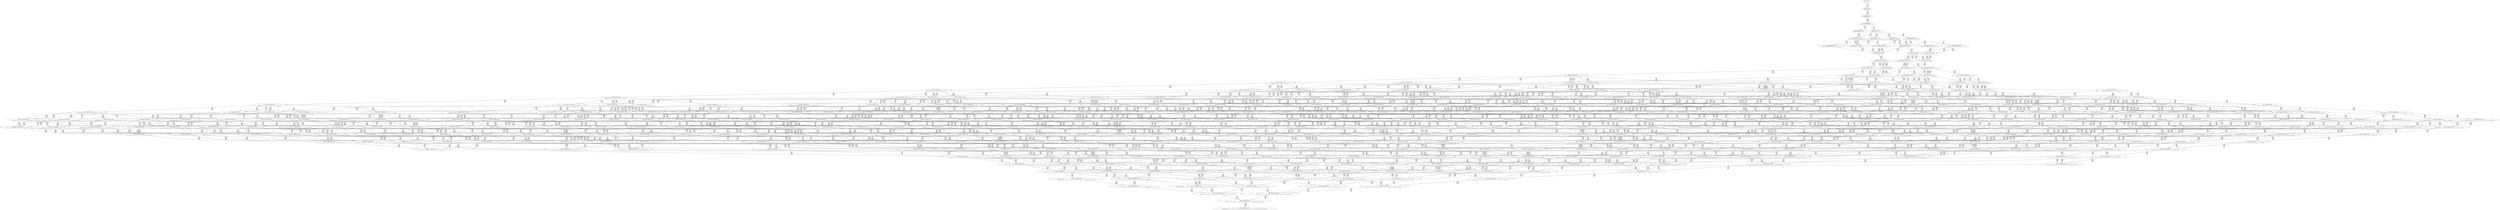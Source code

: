 digraph {
	S0[label="S0: [0, 0] [0, 0] \n{}{}"];
	S1[label="S1: [0, 0] [40, 50] \n{T0J0:40-50}{1}"];
	S2[label="S2: [40, 50] [73, 92] \n{T0J1:73-92}{1, 2}"];
	S3[label="S3: [70, 88] [73, 92] \n{T0J1:73-92, T0J2:70-88}{1, 2, 3}"];
	S4[label="S4: [73, 92] [74, 93] \n{T0J3:74-93}{1, 2, 3, 4}"];
	S5[label="S5: [73, 92] [128, 160] \n{T0J13:128-160}{1, 2, 3, 14}"];
	S6[label="S6: [74, 93] [145, 183] \n{T0J6:145-183}{1, 2, 3, 4, 7}"];
	S7[label="S7: [74, 97] [128, 160] \n{T0J13:128-160}{1, 2, 3, 4, 14}"];
	S8[label="S8: [74, 92] [75, 94] \n{T0J4:75-94}{1, 2, 3, 4, 5, 6}"];
	S9[label="S9: [74, 92] [129, 161] \n{T0J5:129-161}{1, 2, 3, 4, 5, 6}"];
	S10[label="S10: [129, 162] [145, 183] \n{T0J6:145-183, T0J7:129-162}{1, 2, 3, 4, 7, 8}"];
	S11[label="S11: [128, 160] [145, 187] \n{T0J6:145-187, T0J13:128-160}{1, 2, 3, 4, 7, 14}"];
	S12[label="S12: [75, 95] [145, 183] \n{T0J6:145-183}{1, 2, 3, 4, 5, 6, 7}"];
	S13[label="S13: [129, 162] [145, 183] \n{T0J5:129-162, T0J6:145-183}{1, 2, 3, 4, 5, 6, 7}"];
	S14[label="S14: [75, 99] [128, 160] \n{T0J13:128-160}{1, 2, 3, 4, 5, 6, 14}"];
	S15[label="S15: [128, 160] [129, 166] \n{T0J5:129-166, T0J13:128-160}{1, 2, 3, 4, 5, 6, 14}"];
	S16[label="S16: [130, 164] [145, 183] \n{}{1, 2, 3, 4, 5, 6, 7, 8}"];
	S17[label="S17: [145, 183] [184, 231] \n{}{1, 2, 3, 4, 5, 6, 7, 8}"];
	S18[label="S18: [128, 187] [145, 251] \n{}{1, 2, 3, 4, 5, 6, 7, 14}"];
	S19[label="S19: [145, 215] [155, 231] \n{T0J10:155-215}{1, 2, 3, 4, 5, 6, 7, 8, 11}"];
	S20[label="S20: [145, 251] [183, 256] \n{T0J7:183-256}{1, 2, 3, 4, 5, 6, 7, 8, 14}"];
	S21[label="S21: [144, 231] [145, 245] \n{}{1, 2, 3, 4, 5, 6, 7, 8, 9, 10}"];
	S22[label="S22: [155, 231] [207, 281] \n{T0J11:207-281}{1, 2, 3, 4, 5, 6, 7, 8, 11, 12}"];
	S23[label="S23: [155, 256] [183, 287] \n{}{1, 2, 3, 4, 5, 6, 7, 8, 11, 14}"];
	S24[label="S24: [145, 245] [159, 277] \n{}{1, 2, 3, 4, 5, 6, 7, 8, 9, 10, 11}"];
	S25[label="S25: [183, 251] [197, 313] \n{}{1, 2, 3, 4, 5, 6, 7, 8, 9, 10, 14}"];
	S26[label="S26: [176, 258] [207, 281] \n{T0J12:176-258}{1, 2, 3, 4, 5, 6, 7, 8, 11, 12, 13}"];
	S27[label="S27: [183, 287] [207, 321] \n{}{1, 2, 3, 4, 5, 6, 7, 8, 11, 12, 14}"];
	S28[label="S28: [183, 287] [218, 334] \n{T0J14:218-334}{1, 2, 3, 4, 5, 6, 7, 8, 11, 14, 15}"];
	S29[label="S29: [173, 278] [183, 287] \n{T0J22:173-278}{1, 2, 3, 4, 5, 6, 7, 8, 11, 14, 23}"];
	S30[label="S30: [159, 281] [207, 311] \n{}{1, 2, 3, 4, 5, 6, 7, 8, 9, 10, 11, 12}"];
	S31[label="S31: [159, 287] [183, 318] \n{}{1, 2, 3, 4, 5, 6, 7, 8, 9, 10, 11, 14}"];
	S32[label="S32: [204, 282] [207, 328] \n{}{1, 2, 3, 4, 5, 6, 7, 8, 11, 12, 13, 14}"];
	S33[label="S33: [207, 321] [235, 334] \n{}{1, 2, 3, 4, 5, 6, 7, 8, 11, 12, 14, 15}"];
	S34[label="S34: [183, 287] [207, 321] \n{}{1, 2, 3, 4, 5, 6, 7, 8, 11, 12, 14, 23}"];
	S35[label="S35: [218, 255] [265, 314] \n{T0J15:265-314}{1, 2, 3, 4, 5, 6, 7, 8, 11, 14, 15, 16}"];
	S36[label="S36: [188, 262] [218, 334] \n{T0J17:188-262}{1, 2, 3, 4, 5, 6, 7, 8, 11, 14, 15, 18}"];
	S37[label="S37: [183, 287] [218, 334] \n{}{1, 2, 3, 4, 5, 6, 7, 8, 11, 14, 15, 23}"];
	S38[label="S38: [180, 308] [207, 320] \n{}{1, 2, 3, 4, 5, 6, 7, 8, 9, 10, 11, 12, 13}"];
	S39[label="S39: [183, 321] [207, 354] \n{}{1, 2, 3, 4, 5, 6, 7, 8, 9, 10, 11, 12, 14}"];
	S40[label="S40: [183, 334] [218, 361] \n{}{1, 2, 3, 4, 5, 6, 7, 8, 9, 10, 11, 14, 15}"];
	S41[label="S41: [177, 305] [183, 340] \n{}{1, 2, 3, 4, 5, 6, 7, 8, 9, 10, 11, 14, 23}"];
	S42[label="S42: [183, 299] [234, 318] \n{T0J23:234-299}{1, 2, 3, 4, 5, 6, 7, 8, 9, 10, 11, 14, 24}"];
	S43[label="S43: [207, 328] [235, 334] \n{}{1, 2, 3, 4, 5, 6, 7, 8, 11, 12, 13, 14, 15}"];
	S44[label="S44: [204, 282] [207, 328] \n{}{1, 2, 3, 4, 5, 6, 7, 8, 11, 12, 13, 14, 23}"];
	S45[label="S45: [207, 278] [245, 328] \n{T0J24:245-278}{1, 2, 3, 4, 5, 6, 7, 8, 11, 12, 13, 14, 25}"];
	S46[label="S46: [235, 314] [265, 334] \n{T0J15:265-314}{1, 2, 3, 4, 5, 6, 7, 8, 11, 12, 14, 15, 16}"];
	S47[label="S47: [212, 321] [235, 334] \n{}{1, 2, 3, 4, 5, 6, 7, 8, 11, 12, 14, 15, 18}"];
	S48[label="S48: [207, 321] [235, 334] \n{}{1, 2, 3, 4, 5, 6, 7, 8, 11, 12, 14, 15, 23}"];
	S49[label="S49: [265, 314] [288, 343] \n{T0J15:265-314, T0J16:288-343}{1, 2, 3, 4, 5, 6, 7, 8, 11, 14, 15, 16, 17}"];
	S50[label="S50: [218, 314] [265, 334] \n{T0J15:265-314}{1, 2, 3, 4, 5, 6, 7, 8, 11, 14, 15, 16, 18}"];
	S51[label="S51: [218, 314] [265, 334] \n{T0J15:265-314}{1, 2, 3, 4, 5, 6, 7, 8, 11, 14, 15, 16, 23}"];
	S52[label="S52: [193, 255] [218, 334] \n{T0J18:193-262}{1, 2, 3, 4, 5, 6, 7, 8, 11, 14, 15, 18, 19}"];
	S53[label="S53: [188, 278] [218, 334] \n{}{1, 2, 3, 4, 5, 6, 7, 8, 11, 14, 15, 18, 23}"];
	S54[label="S54: [204, 348] [207, 381] \n{}{1, 2, 3, 4, 5, 6, 7, 8, 9, 10, 11, 12, 13, 14}"];
	S55[label="S55: [207, 361] [235, 400] \n{}{1, 2, 3, 4, 5, 6, 7, 8, 9, 10, 11, 12, 14, 15}"];
	S56[label="S56: [183, 340] [207, 371] \n{}{1, 2, 3, 4, 5, 6, 7, 8, 9, 10, 11, 12, 14, 23}"];
	S57[label="S57: [218, 341] [265, 361] \n{T0J15:265-341}{1, 2, 3, 4, 5, 6, 7, 8, 9, 10, 11, 14, 15, 16}"];
	S58[label="S58: [188, 324] [218, 361] \n{}{1, 2, 3, 4, 5, 6, 7, 8, 9, 10, 11, 14, 15, 18}"];
	S59[label="S59: [183, 340] [218, 361] \n{}{1, 2, 3, 4, 5, 6, 7, 8, 9, 10, 11, 14, 15, 23}"];
	S60[label="S60: [207, 318] [235, 365] \n{}{1, 2, 3, 4, 5, 6, 7, 8, 9, 10, 11, 12, 14, 24}"];
	S61[label="S61: [218, 318] [238, 361] \n{}{1, 2, 3, 4, 5, 6, 7, 8, 9, 10, 11, 14, 15, 24}"];
	S62[label="S62: [183, 340] [234, 351] \n{}{1, 2, 3, 4, 5, 6, 7, 8, 9, 10, 11, 14, 23, 24}"];
	S63[label="S63: [235, 314] [265, 334] \n{T0J15:265-314}{1, 2, 3, 4, 5, 6, 7, 8, 11, 12, 13, 14, 15, 16}"];
	S64[label="S64: [212, 282] [235, 334] \n{}{1, 2, 3, 4, 5, 6, 7, 8, 11, 12, 13, 14, 15, 18}"];
	S65[label="S65: [207, 328] [235, 334] \n{}{1, 2, 3, 4, 5, 6, 7, 8, 11, 12, 13, 14, 15, 23}"];
	S66[label="S66: [235, 328] [245, 334] \n{}{1, 2, 3, 4, 5, 6, 7, 8, 11, 12, 13, 14, 15, 25}"];
	S67[label="S67: [207, 303] [245, 328] \n{}{1, 2, 3, 4, 5, 6, 7, 8, 11, 12, 13, 14, 23, 25}"];
	S68[label="S68: [265, 334] [305, 343] \n{T0J15:265-314, T0J16:305-343}{1, 2, 3, 4, 5, 6, 7, 8, 11, 12, 14, 15, 16, 17}"];
	S69[label="S69: [235, 321] [265, 334] \n{T0J15:265-314}{1, 2, 3, 4, 5, 6, 7, 8, 11, 12, 14, 15, 16, 18}"];
	S70[label="S70: [235, 321] [265, 334] \n{T0J15:265-314}{1, 2, 3, 4, 5, 6, 7, 8, 11, 12, 14, 15, 16, 23}"];
	S71[label="S71: [217, 321] [235, 334] \n{}{1, 2, 3, 4, 5, 6, 7, 8, 11, 12, 14, 15, 18, 19}"];
	S72[label="S72: [212, 321] [235, 334] \n{}{1, 2, 3, 4, 5, 6, 7, 8, 11, 12, 14, 15, 18, 23}"];
	S73[label="S73: [265, 334] [288, 343] \n{T0J15:265-314, T0J16:288-343}{1, 2, 3, 4, 5, 6, 7, 8, 11, 14, 15, 16, 17, 18}"];
	S74[label="S74: [218, 314] [265, 334] \n{T0J15:265-314}{1, 2, 3, 4, 5, 6, 7, 8, 11, 14, 15, 16, 18, 19}"];
	S75[label="S75: [218, 314] [265, 334] \n{T0J15:265-314}{1, 2, 3, 4, 5, 6, 7, 8, 11, 14, 15, 16, 18, 23}"];
	S76[label="S76: [265, 334] [288, 343] \n{T0J15:265-314, T0J16:288-343}{1, 2, 3, 4, 5, 6, 7, 8, 11, 14, 15, 16, 17, 23}"];
	S77[label="S77: [218, 314] [240, 334] \n{T0J19:240-314}{1, 2, 3, 4, 5, 6, 7, 8, 11, 14, 15, 18, 19, 20}"];
	S78[label="S78: [193, 278] [218, 334] \n{}{1, 2, 3, 4, 5, 6, 7, 8, 11, 14, 15, 18, 19, 23}"];
	S79[label="S79: [207, 388] [235, 427] \n{}{1, 2, 3, 4, 5, 6, 7, 8, 9, 10, 11, 12, 13, 14, 15}"];
	S80[label="S80: [204, 371] [207, 381] \n{}{1, 2, 3, 4, 5, 6, 7, 8, 9, 10, 11, 12, 13, 14, 23}"];
	S81[label="S81: [207, 328] [245, 381] \n{}{1, 2, 3, 4, 5, 6, 7, 8, 9, 10, 11, 12, 13, 14, 25}"];
	S82[label="S82: [235, 361] [265, 407] \n{}{1, 2, 3, 4, 5, 6, 7, 8, 9, 10, 11, 12, 14, 15, 16}"];
	S83[label="S83: [212, 361] [235, 400] \n{}{1, 2, 3, 4, 5, 6, 7, 8, 9, 10, 11, 12, 14, 15, 18}"];
	S84[label="S84: [207, 361] [235, 406] \n{}{1, 2, 3, 4, 5, 6, 7, 8, 9, 10, 11, 12, 14, 15, 23}"];
	S85[label="S85: [265, 361] [288, 376] \n{}{1, 2, 3, 4, 5, 6, 7, 8, 9, 10, 11, 14, 15, 16, 17}"];
	S86[label="S86: [218, 341] [265, 376] \n{}{1, 2, 3, 4, 5, 6, 7, 8, 9, 10, 11, 14, 15, 16, 18}"];
	S87[label="S87: [218, 341] [265, 376] \n{}{1, 2, 3, 4, 5, 6, 7, 8, 9, 10, 11, 14, 15, 16, 23}"];
	S88[label="S88: [193, 317] [218, 361] \n{}{1, 2, 3, 4, 5, 6, 7, 8, 9, 10, 11, 14, 15, 18, 19}"];
	S89[label="S89: [188, 334] [218, 361] \n{}{1, 2, 3, 4, 5, 6, 7, 8, 9, 10, 11, 14, 15, 18, 23}"];
	S90[label="S90: [207, 345] [235, 381] \n{}{1, 2, 3, 4, 5, 6, 7, 8, 9, 10, 11, 12, 13, 14, 24}"];
	S91[label="S91: [235, 361] [262, 400] \n{}{1, 2, 3, 4, 5, 6, 7, 8, 9, 10, 11, 12, 14, 15, 24}"];
	S92[label="S92: [207, 351] [235, 406] \n{}{1, 2, 3, 4, 5, 6, 7, 8, 9, 10, 11, 12, 14, 23, 24}"];
	S93[label="S93: [238, 341] [265, 361] \n{T0J15:265-341}{1, 2, 3, 4, 5, 6, 7, 8, 9, 10, 11, 14, 15, 16, 24}"];
	S94[label="S94: [218, 299] [238, 361] \n{}{1, 2, 3, 4, 5, 6, 7, 8, 9, 10, 11, 14, 15, 18, 24}"];
	S95[label="S95: [218, 351] [238, 361] \n{}{1, 2, 3, 4, 5, 6, 7, 8, 9, 10, 11, 14, 15, 23, 24}"];
	S96[label="S96: [265, 334] [305, 343] \n{T0J15:265-314, T0J16:305-343}{1, 2, 3, 4, 5, 6, 7, 8, 11, 12, 13, 14, 15, 16, 17}"];
	S97[label="S97: [235, 314] [265, 334] \n{T0J15:265-314}{1, 2, 3, 4, 5, 6, 7, 8, 11, 12, 13, 14, 15, 16, 18}"];
	S98[label="S98: [235, 314] [265, 334] \n{T0J15:265-314}{1, 2, 3, 4, 5, 6, 7, 8, 11, 12, 13, 14, 15, 16, 23}"];
	S99[label="S99: [217, 282] [235, 334] \n{}{1, 2, 3, 4, 5, 6, 7, 8, 11, 12, 13, 14, 15, 18, 19}"];
	S100[label="S100: [212, 282] [235, 334] \n{}{1, 2, 3, 4, 5, 6, 7, 8, 11, 12, 13, 14, 15, 18, 23}"];
	S101[label="S101: [235, 278] [245, 334] \n{}{1, 2, 3, 4, 5, 6, 7, 8, 11, 12, 13, 14, 15, 18, 25}"];
	S102[label="S102: [235, 328] [245, 334] \n{}{1, 2, 3, 4, 5, 6, 7, 8, 11, 12, 13, 14, 15, 23, 25}"];
	S103[label="S103: [245, 314] [282, 334] \n{T0J15:282-314}{1, 2, 3, 4, 5, 6, 7, 8, 11, 12, 13, 14, 15, 16, 25}"];
	S104[label="S104: [265, 334] [305, 343] \n{T0J15:265-314, T0J16:305-343}{1, 2, 3, 4, 5, 6, 7, 8, 11, 12, 14, 15, 16, 17, 18}"];
	S105[label="S105: [235, 321] [265, 334] \n{T0J15:265-314}{1, 2, 3, 4, 5, 6, 7, 8, 11, 12, 14, 15, 16, 18, 19}"];
	S106[label="S106: [235, 321] [265, 334] \n{T0J15:265-314}{1, 2, 3, 4, 5, 6, 7, 8, 11, 12, 14, 15, 16, 18, 23}"];
	S107[label="S107: [265, 334] [305, 343] \n{T0J15:265-314, T0J16:305-343}{1, 2, 3, 4, 5, 6, 7, 8, 11, 12, 14, 15, 16, 17, 23}"];
	S108[label="S108: [235, 321] [264, 334] \n{}{1, 2, 3, 4, 5, 6, 7, 8, 11, 12, 14, 15, 18, 19, 20}"];
	S109[label="S109: [217, 321] [235, 334] \n{}{1, 2, 3, 4, 5, 6, 7, 8, 11, 12, 14, 15, 18, 19, 23}"];
	S110[label="S110: [265, 334] [288, 343] \n{T0J15:265-314, T0J16:288-343}{1, 2, 3, 4, 5, 6, 7, 8, 11, 14, 15, 16, 17, 18, 19}"];
	S111[label="S111: [240, 314] [265, 334] \n{T0J15:265-314}{1, 2, 3, 4, 5, 6, 7, 8, 11, 14, 15, 16, 18, 19, 20}"];
	S112[label="S112: [218, 314] [265, 334] \n{T0J15:265-314}{1, 2, 3, 4, 5, 6, 7, 8, 11, 14, 15, 16, 18, 19, 23}"];
	S113[label="S113: [265, 334] [288, 343] \n{T0J15:265-314, T0J16:288-343}{1, 2, 3, 4, 5, 6, 7, 8, 11, 14, 15, 16, 17, 18, 23}"];
	S114[label="S114: [231, 272] [240, 334] \n{T0J20:231-272}{1, 2, 3, 4, 5, 6, 7, 8, 11, 14, 15, 18, 19, 20, 21}"];
	S115[label="S115: [218, 314] [240, 334] \n{}{1, 2, 3, 4, 5, 6, 7, 8, 11, 14, 15, 18, 19, 20, 23}"];
	S116[label="S116: [235, 427] [265, 447] \n{}{1, 2, 3, 4, 5, 6, 7, 8, 9, 10, 11, 12, 13, 14, 15, 16}"];
	S117[label="S117: [212, 395] [235, 427] \n{}{1, 2, 3, 4, 5, 6, 7, 8, 9, 10, 11, 12, 13, 14, 15, 18}"];
	S118[label="S118: [207, 403] [235, 460] \n{}{1, 2, 3, 4, 5, 6, 7, 8, 9, 10, 11, 12, 13, 14, 15, 23}"];
	S119[label="S119: [235, 381] [245, 427] \n{}{1, 2, 3, 4, 5, 6, 7, 8, 9, 10, 11, 12, 13, 14, 15, 25}"];
	S120[label="S120: [207, 381] [245, 428] \n{}{1, 2, 3, 4, 5, 6, 7, 8, 9, 10, 11, 12, 13, 14, 23, 25}"];
	S121[label="S121: [265, 376] [305, 427] \n{}{1, 2, 3, 4, 5, 6, 7, 8, 9, 10, 11, 12, 14, 15, 16, 17}"];
	S122[label="S122: [235, 376] [265, 407] \n{}{1, 2, 3, 4, 5, 6, 7, 8, 9, 10, 11, 12, 14, 15, 16, 18}"];
	S123[label="S123: [235, 376] [265, 407] \n{}{1, 2, 3, 4, 5, 6, 7, 8, 9, 10, 11, 12, 14, 15, 16, 23}"];
	S124[label="S124: [217, 361] [235, 400] \n{}{1, 2, 3, 4, 5, 6, 7, 8, 9, 10, 11, 12, 14, 15, 18, 19}"];
	S125[label="S125: [212, 361] [235, 406] \n{}{1, 2, 3, 4, 5, 6, 7, 8, 9, 10, 11, 12, 14, 15, 18, 23}"];
	S126[label="S126: [265, 370] [288, 396] \n{}{1, 2, 3, 4, 5, 6, 7, 8, 9, 10, 11, 14, 15, 16, 17, 18}"];
	S127[label="S127: [218, 341] [265, 376] \n{}{1, 2, 3, 4, 5, 6, 7, 8, 9, 10, 11, 14, 15, 16, 18, 19}"];
	S128[label="S128: [218, 341] [265, 376] \n{}{1, 2, 3, 4, 5, 6, 7, 8, 9, 10, 11, 14, 15, 16, 18, 23}"];
	S129[label="S129: [265, 370] [288, 396] \n{}{1, 2, 3, 4, 5, 6, 7, 8, 9, 10, 11, 14, 15, 16, 17, 23}"];
	S130[label="S130: [218, 341] [240, 376] \n{}{1, 2, 3, 4, 5, 6, 7, 8, 9, 10, 11, 14, 15, 18, 19, 20}"];
	S131[label="S131: [193, 334] [218, 361] \n{}{1, 2, 3, 4, 5, 6, 7, 8, 9, 10, 11, 14, 15, 18, 19, 23}"];
	S132[label="S132: [235, 388] [262, 427] \n{}{1, 2, 3, 4, 5, 6, 7, 8, 9, 10, 11, 12, 13, 14, 15, 24}"];
	S133[label="S133: [207, 381] [235, 449] \n{}{1, 2, 3, 4, 5, 6, 7, 8, 9, 10, 11, 12, 13, 14, 23, 24}"];
	S134[label="S134: [235, 299] [245, 381] \n{}{1, 2, 3, 4, 5, 6, 7, 8, 9, 10, 11, 12, 13, 14, 24, 25}"];
	S135[label="S135: [235, 361] [262, 400] \n{}{1, 2, 3, 4, 5, 6, 7, 8, 9, 10, 11, 12, 14, 15, 18, 24}"];
	S136[label="S136: [235, 361] [262, 417] \n{}{1, 2, 3, 4, 5, 6, 7, 8, 9, 10, 11, 12, 14, 15, 23, 24}"];
	S137[label="S137: [238, 341] [265, 376] \n{}{1, 2, 3, 4, 5, 6, 7, 8, 9, 10, 11, 14, 15, 16, 18, 24}"];
	S138[label="S138: [238, 351] [265, 376] \n{}{1, 2, 3, 4, 5, 6, 7, 8, 9, 10, 11, 14, 15, 16, 23, 24}"];
	S139[label="S139: [218, 299] [238, 361] \n{}{1, 2, 3, 4, 5, 6, 7, 8, 9, 10, 11, 14, 15, 18, 19, 24}"];
	S140[label="S140: [218, 351] [238, 361] \n{}{1, 2, 3, 4, 5, 6, 7, 8, 9, 10, 11, 14, 15, 18, 23, 24}"];
	S141[label="S141: [262, 361] [282, 407] \n{}{1, 2, 3, 4, 5, 6, 7, 8, 9, 10, 11, 12, 14, 15, 16, 24}"];
	S142[label="S142: [265, 361] [308, 370] \n{T0J16:308-370}{1, 2, 3, 4, 5, 6, 7, 8, 9, 10, 11, 14, 15, 16, 17, 24}"];
	S143[label="S143: [265, 334] [305, 343] \n{T0J15:265-314, T0J16:305-343}{1, 2, 3, 4, 5, 6, 7, 8, 11, 12, 13, 14, 15, 16, 17, 18}"];
	S144[label="S144: [235, 314] [265, 334] \n{T0J15:265-314}{1, 2, 3, 4, 5, 6, 7, 8, 11, 12, 13, 14, 15, 16, 18, 19}"];
	S145[label="S145: [235, 314] [265, 334] \n{T0J15:265-314}{1, 2, 3, 4, 5, 6, 7, 8, 11, 12, 13, 14, 15, 16, 18, 23}"];
	S146[label="S146: [265, 334] [305, 343] \n{T0J15:265-314, T0J16:305-343}{1, 2, 3, 4, 5, 6, 7, 8, 11, 12, 13, 14, 15, 16, 17, 23}"];
	S147[label="S147: [245, 314] [273, 334] \n{T0J15:265-314}{1, 2, 3, 4, 5, 6, 7, 8, 11, 12, 13, 14, 15, 16, 23, 25}"];
	S148[label="S148: [235, 314] [264, 334] \n{}{1, 2, 3, 4, 5, 6, 7, 8, 11, 12, 13, 14, 15, 18, 19, 20}"];
	S149[label="S149: [217, 282] [235, 334] \n{}{1, 2, 3, 4, 5, 6, 7, 8, 11, 12, 13, 14, 15, 18, 19, 23}"];
	S150[label="S150: [235, 278] [245, 334] \n{}{1, 2, 3, 4, 5, 6, 7, 8, 11, 12, 13, 14, 15, 18, 19, 25}"];
	S151[label="S151: [235, 303] [245, 334] \n{}{1, 2, 3, 4, 5, 6, 7, 8, 11, 12, 13, 14, 15, 18, 23, 25}"];
	S152[label="S152: [245, 314] [282, 334] \n{T0J15:282-314}{1, 2, 3, 4, 5, 6, 7, 8, 11, 12, 13, 14, 15, 16, 18, 25}"];
	S153[label="S153: [282, 334] [315, 343] \n{T0J15:282-314, T0J16:315-343}{1, 2, 3, 4, 5, 6, 7, 8, 11, 12, 13, 14, 15, 16, 17, 25}"];
	S154[label="S154: [265, 334] [305, 343] \n{T0J15:265-314, T0J16:305-343}{1, 2, 3, 4, 5, 6, 7, 8, 11, 12, 14, 15, 16, 17, 18, 19}"];
	S155[label="S155: [264, 321] [282, 334] \n{T0J15:265-314}{1, 2, 3, 4, 5, 6, 7, 8, 11, 12, 14, 15, 16, 18, 19, 20}"];
	S156[label="S156: [235, 321] [265, 334] \n{T0J15:265-314}{1, 2, 3, 4, 5, 6, 7, 8, 11, 12, 14, 15, 16, 18, 19, 23}"];
	S157[label="S157: [265, 334] [305, 343] \n{T0J15:265-314, T0J16:305-343}{1, 2, 3, 4, 5, 6, 7, 8, 11, 12, 14, 15, 16, 17, 18, 23}"];
	S158[label="S158: [240, 321] [264, 334] \n{}{1, 2, 3, 4, 5, 6, 7, 8, 11, 12, 14, 15, 18, 19, 20, 21}"];
	S159[label="S159: [235, 321] [264, 334] \n{}{1, 2, 3, 4, 5, 6, 7, 8, 11, 12, 14, 15, 18, 19, 20, 23}"];
	S160[label="S160: [265, 334] [310, 343] \n{T0J15:265-314, T0J16:310-343}{1, 2, 3, 4, 5, 6, 7, 8, 11, 14, 15, 16, 17, 18, 19, 20}"];
	S161[label="S161: [240, 314] [265, 334] \n{T0J15:265-314}{1, 2, 3, 4, 5, 6, 7, 8, 11, 14, 15, 16, 18, 19, 20, 21}"];
	S162[label="S162: [240, 314] [265, 334] \n{T0J15:265-314}{1, 2, 3, 4, 5, 6, 7, 8, 11, 14, 15, 16, 18, 19, 20, 23}"];
	S163[label="S163: [265, 334] [288, 343] \n{T0J15:265-314, T0J16:288-343}{1, 2, 3, 4, 5, 6, 7, 8, 11, 14, 15, 16, 17, 18, 19, 23}"];
	S164[label="S164: [240, 334] [306, 349] \n{T0J21:306-349}{1, 2, 3, 4, 5, 6, 7, 8, 11, 14, 15, 18, 19, 20, 21, 22}"];
	S165[label="S165: [231, 278] [240, 334] \n{}{1, 2, 3, 4, 5, 6, 7, 8, 11, 14, 15, 18, 19, 20, 21, 23}"];
	S166[label="S166: [265, 447] [305, 515] \n{}{1, 2, 3, 4, 5, 6, 7, 8, 9, 10, 11, 12, 13, 14, 15, 16, 17}"];
	S167[label="S167: [235, 434] [265, 454] \n{}{1, 2, 3, 4, 5, 6, 7, 8, 9, 10, 11, 12, 13, 14, 15, 16, 18}"];
	S168[label="S168: [235, 460] [265, 462] \n{}{1, 2, 3, 4, 5, 6, 7, 8, 9, 10, 11, 12, 13, 14, 15, 16, 23}"];
	S169[label="S169: [217, 402] [235, 427] \n{}{1, 2, 3, 4, 5, 6, 7, 8, 9, 10, 11, 12, 13, 14, 15, 18, 19}"];
	S170[label="S170: [212, 418] [235, 460] \n{}{1, 2, 3, 4, 5, 6, 7, 8, 9, 10, 11, 12, 13, 14, 15, 18, 23}"];
	S171[label="S171: [235, 388] [245, 427] \n{}{1, 2, 3, 4, 5, 6, 7, 8, 9, 10, 11, 12, 13, 14, 15, 18, 25}"];
	S172[label="S172: [235, 428] [245, 460] \n{}{1, 2, 3, 4, 5, 6, 7, 8, 9, 10, 11, 12, 13, 14, 15, 23, 25}"];
	S173[label="S173: [245, 427] [282, 440] \n{}{1, 2, 3, 4, 5, 6, 7, 8, 9, 10, 11, 12, 13, 14, 15, 16, 25}"];
	S174[label="S174: [265, 396] [305, 436] \n{}{1, 2, 3, 4, 5, 6, 7, 8, 9, 10, 11, 12, 14, 15, 16, 17, 18}"];
	S175[label="S175: [235, 376] [265, 407] \n{}{1, 2, 3, 4, 5, 6, 7, 8, 9, 10, 11, 12, 14, 15, 16, 18, 19}"];
	S176[label="S176: [235, 376] [265, 407] \n{}{1, 2, 3, 4, 5, 6, 7, 8, 9, 10, 11, 12, 14, 15, 16, 18, 23}"];
	S177[label="S177: [265, 396] [305, 436] \n{}{1, 2, 3, 4, 5, 6, 7, 8, 9, 10, 11, 12, 14, 15, 16, 17, 23}"];
	S178[label="S178: [235, 376] [264, 407] \n{}{1, 2, 3, 4, 5, 6, 7, 8, 9, 10, 11, 12, 14, 15, 18, 19, 20}"];
	S179[label="S179: [217, 361] [235, 406] \n{}{1, 2, 3, 4, 5, 6, 7, 8, 9, 10, 11, 12, 14, 15, 18, 19, 23}"];
	S180[label="S180: [265, 370] [288, 396] \n{}{1, 2, 3, 4, 5, 6, 7, 8, 9, 10, 11, 14, 15, 16, 17, 18, 19}"];
	S181[label="S181: [240, 341] [265, 376] \n{}{1, 2, 3, 4, 5, 6, 7, 8, 9, 10, 11, 14, 15, 16, 18, 19, 20}"];
	S182[label="S182: [218, 341] [265, 376] \n{}{1, 2, 3, 4, 5, 6, 7, 8, 9, 10, 11, 14, 15, 16, 18, 19, 23}"];
	S183[label="S183: [265, 370] [288, 396] \n{}{1, 2, 3, 4, 5, 6, 7, 8, 9, 10, 11, 14, 15, 16, 17, 18, 23}"];
	S184[label="S184: [231, 334] [240, 376] \n{}{1, 2, 3, 4, 5, 6, 7, 8, 9, 10, 11, 14, 15, 18, 19, 20, 21}"];
	S185[label="S185: [218, 341] [240, 376] \n{}{1, 2, 3, 4, 5, 6, 7, 8, 9, 10, 11, 14, 15, 18, 19, 20, 23}"];
	S186[label="S186: [235, 395] [262, 427] \n{}{1, 2, 3, 4, 5, 6, 7, 8, 9, 10, 11, 12, 13, 14, 15, 18, 24}"];
	S187[label="S187: [235, 449] [262, 460] \n{}{1, 2, 3, 4, 5, 6, 7, 8, 9, 10, 11, 12, 13, 14, 15, 23, 24}"];
	S188[label="S188: [235, 428] [245, 449] \n{}{1, 2, 3, 4, 5, 6, 7, 8, 9, 10, 11, 12, 13, 14, 23, 24, 25}"];
	S189[label="S189: [262, 376] [282, 417] \n{}{1, 2, 3, 4, 5, 6, 7, 8, 9, 10, 11, 12, 14, 15, 16, 23, 24}"];
	S190[label="S190: [235, 361] [262, 400] \n{}{1, 2, 3, 4, 5, 6, 7, 8, 9, 10, 11, 12, 14, 15, 18, 19, 24}"];
	S191[label="S191: [235, 361] [262, 417] \n{}{1, 2, 3, 4, 5, 6, 7, 8, 9, 10, 11, 12, 14, 15, 18, 23, 24}"];
	S192[label="S192: [238, 341] [265, 376] \n{}{1, 2, 3, 4, 5, 6, 7, 8, 9, 10, 11, 14, 15, 16, 18, 19, 24}"];
	S193[label="S193: [238, 351] [265, 376] \n{}{1, 2, 3, 4, 5, 6, 7, 8, 9, 10, 11, 14, 15, 16, 18, 23, 24}"];
	S194[label="S194: [265, 370] [308, 396] \n{}{1, 2, 3, 4, 5, 6, 7, 8, 9, 10, 11, 14, 15, 16, 17, 23, 24}"];
	S195[label="S195: [238, 341] [265, 376] \n{}{1, 2, 3, 4, 5, 6, 7, 8, 9, 10, 11, 14, 15, 18, 19, 20, 24}"];
	S196[label="S196: [218, 351] [238, 361] \n{}{1, 2, 3, 4, 5, 6, 7, 8, 9, 10, 11, 14, 15, 18, 19, 23, 24}"];
	S197[label="S197: [262, 427] [282, 447] \n{}{1, 2, 3, 4, 5, 6, 7, 8, 9, 10, 11, 12, 13, 14, 15, 16, 24}"];
	S198[label="S198: [245, 378] [298, 381] \n{T0J14:298-378}{1, 2, 3, 4, 5, 6, 7, 8, 9, 10, 11, 12, 13, 14, 15, 24, 25}"];
	S199[label="S199: [262, 376] [282, 407] \n{}{1, 2, 3, 4, 5, 6, 7, 8, 9, 10, 11, 12, 14, 15, 16, 18, 24}"];
	S200[label="S200: [265, 370] [308, 376] \n{T0J16:308-370}{1, 2, 3, 4, 5, 6, 7, 8, 9, 10, 11, 14, 15, 16, 17, 18, 24}"];
	S201[label="S201: [282, 370] [317, 427] \n{}{1, 2, 3, 4, 5, 6, 7, 8, 9, 10, 11, 12, 14, 15, 16, 17, 24}"];
	S202[label="S202: [265, 334] [305, 343] \n{T0J15:265-314, T0J16:305-343}{1, 2, 3, 4, 5, 6, 7, 8, 11, 12, 13, 14, 15, 16, 17, 18, 19}"];
	S203[label="S203: [264, 314] [282, 334] \n{T0J15:265-314}{1, 2, 3, 4, 5, 6, 7, 8, 11, 12, 13, 14, 15, 16, 18, 19, 20}"];
	S204[label="S204: [235, 314] [265, 334] \n{T0J15:265-314}{1, 2, 3, 4, 5, 6, 7, 8, 11, 12, 13, 14, 15, 16, 18, 19, 23}"];
	S205[label="S205: [265, 334] [305, 343] \n{T0J15:265-314, T0J16:305-343}{1, 2, 3, 4, 5, 6, 7, 8, 11, 12, 13, 14, 15, 16, 17, 18, 23}"];
	S206[label="S206: [245, 314] [273, 334] \n{T0J15:265-314}{1, 2, 3, 4, 5, 6, 7, 8, 11, 12, 13, 14, 15, 16, 18, 23, 25}"];
	S207[label="S207: [273, 334] [315, 343] \n{T0J15:265-314, T0J16:315-343}{1, 2, 3, 4, 5, 6, 7, 8, 11, 12, 13, 14, 15, 16, 17, 23, 25}"];
	S208[label="S208: [250, 262] [273, 334] \n{T0J15:265-314, T0J17:250-262}{1, 2, 3, 4, 5, 6, 7, 8, 11, 12, 13, 14, 15, 16, 18, 23, 25}"];
	S209[label="S209: [248, 282] [264, 334] \n{}{1, 2, 3, 4, 5, 6, 7, 8, 11, 12, 13, 14, 15, 18, 19, 20, 21}"];
	S210[label="S210: [235, 314] [264, 334] \n{}{1, 2, 3, 4, 5, 6, 7, 8, 11, 12, 13, 14, 15, 18, 19, 20, 23}"];
	S211[label="S211: [235, 303] [245, 334] \n{}{1, 2, 3, 4, 5, 6, 7, 8, 11, 12, 13, 14, 15, 18, 19, 23, 25}"];
	S212[label="S212: [245, 314] [282, 334] \n{T0J15:282-314}{1, 2, 3, 4, 5, 6, 7, 8, 11, 12, 13, 14, 15, 16, 18, 19, 25}"];
	S213[label="S213: [245, 314] [282, 334] \n{T0J19:282-314}{1, 2, 3, 4, 5, 6, 7, 8, 11, 12, 13, 14, 15, 18, 19, 20, 25}"];
	S214[label="S214: [282, 334] [315, 343] \n{T0J15:282-314, T0J16:315-343}{1, 2, 3, 4, 5, 6, 7, 8, 11, 12, 13, 14, 15, 16, 17, 18, 25}"];
	S215[label="S215: [265, 334] [305, 343] \n{T0J15:265-314, T0J16:305-343}{1, 2, 3, 4, 5, 6, 7, 8, 11, 12, 14, 15, 16, 17, 18, 19, 23}"];
	S216[label="S216: [264, 321] [282, 334] \n{T0J15:265-314}{1, 2, 3, 4, 5, 6, 7, 8, 11, 12, 14, 15, 16, 18, 19, 20, 23}"];
	S217[label="S217: [264, 321] [287, 334] \n{T0J15:265-314}{1, 2, 3, 4, 5, 6, 7, 8, 11, 12, 14, 15, 16, 18, 19, 20, 21}"];
	S218[label="S218: [264, 334] [306, 349] \n{T0J21:306-349}{1, 2, 3, 4, 5, 6, 7, 8, 11, 12, 14, 15, 18, 19, 20, 21, 22}"];
	S219[label="S219: [240, 321] [264, 334] \n{}{1, 2, 3, 4, 5, 6, 7, 8, 11, 12, 14, 15, 18, 19, 20, 21, 23}"];
	S220[label="S220: [265, 334] [310, 343] \n{T0J15:265-314, T0J16:310-343}{1, 2, 3, 4, 5, 6, 7, 8, 11, 14, 15, 16, 17, 18, 19, 20, 21}"];
	S221[label="S221: [265, 334] [306, 349] \n{T0J15:265-314, T0J21:306-349}{1, 2, 3, 4, 5, 6, 7, 8, 11, 14, 15, 16, 18, 19, 20, 21, 22}"];
	S222[label="S222: [240, 314] [265, 334] \n{T0J15:265-314}{1, 2, 3, 4, 5, 6, 7, 8, 11, 14, 15, 16, 18, 19, 20, 21, 23}"];
	S223[label="S223: [265, 334] [310, 343] \n{T0J15:265-314, T0J16:310-343}{1, 2, 3, 4, 5, 6, 7, 8, 11, 14, 15, 16, 17, 18, 19, 20, 23}"];
	S224[label="S224: [240, 334] [306, 349] \n{T0J21:306-349}{1, 2, 3, 4, 5, 6, 7, 8, 11, 14, 15, 18, 19, 20, 21, 22, 23}"];
	S225[label="S225: [265, 454] [305, 522] \n{}{1, 2, 3, 4, 5, 6, 7, 8, 9, 10, 11, 12, 13, 14, 15, 16, 17, 18}"];
	S226[label="S226: [235, 441] [265, 461] \n{}{1, 2, 3, 4, 5, 6, 7, 8, 9, 10, 11, 12, 13, 14, 15, 16, 18, 19}"];
	S227[label="S227: [235, 462] [265, 477] \n{}{1, 2, 3, 4, 5, 6, 7, 8, 9, 10, 11, 12, 13, 14, 15, 16, 18, 23}"];
	S228[label="S228: [265, 462] [305, 548] \n{}{1, 2, 3, 4, 5, 6, 7, 8, 9, 10, 11, 12, 13, 14, 15, 16, 17, 23}"];
	S229[label="S229: [245, 460] [273, 487] \n{}{1, 2, 3, 4, 5, 6, 7, 8, 9, 10, 11, 12, 13, 14, 15, 16, 23, 25}"];
	S230[label="S230: [235, 427] [264, 461] \n{}{1, 2, 3, 4, 5, 6, 7, 8, 9, 10, 11, 12, 13, 14, 15, 18, 19, 20}"];
	S231[label="S231: [217, 425] [235, 460] \n{}{1, 2, 3, 4, 5, 6, 7, 8, 9, 10, 11, 12, 13, 14, 15, 18, 19, 23}"];
	S232[label="S232: [235, 395] [245, 427] \n{}{1, 2, 3, 4, 5, 6, 7, 8, 9, 10, 11, 12, 13, 14, 15, 18, 19, 25}"];
	S233[label="S233: [235, 443] [245, 460] \n{}{1, 2, 3, 4, 5, 6, 7, 8, 9, 10, 11, 12, 13, 14, 15, 18, 23, 25}"];
	S234[label="S234: [245, 434] [282, 447] \n{}{1, 2, 3, 4, 5, 6, 7, 8, 9, 10, 11, 12, 13, 14, 15, 16, 18, 25}"];
	S235[label="S235: [282, 440] [315, 515] \n{}{1, 2, 3, 4, 5, 6, 7, 8, 9, 10, 11, 12, 13, 14, 15, 16, 17, 25}"];
	S236[label="S236: [265, 396] [305, 436] \n{}{1, 2, 3, 4, 5, 6, 7, 8, 9, 10, 11, 12, 14, 15, 16, 17, 18, 19}"];
	S237[label="S237: [264, 376] [282, 407] \n{}{1, 2, 3, 4, 5, 6, 7, 8, 9, 10, 11, 12, 14, 15, 16, 18, 19, 20}"];
	S238[label="S238: [235, 376] [265, 407] \n{}{1, 2, 3, 4, 5, 6, 7, 8, 9, 10, 11, 12, 14, 15, 16, 18, 19, 23}"];
	S239[label="S239: [265, 396] [305, 436] \n{}{1, 2, 3, 4, 5, 6, 7, 8, 9, 10, 11, 12, 14, 15, 16, 17, 18, 23}"];
	S240[label="S240: [240, 376] [264, 407] \n{}{1, 2, 3, 4, 5, 6, 7, 8, 9, 10, 11, 12, 14, 15, 18, 19, 20, 21}"];
	S241[label="S241: [235, 376] [264, 407] \n{}{1, 2, 3, 4, 5, 6, 7, 8, 9, 10, 11, 12, 14, 15, 18, 19, 20, 23}"];
	S242[label="S242: [265, 370] [310, 396] \n{}{1, 2, 3, 4, 5, 6, 7, 8, 9, 10, 11, 14, 15, 16, 17, 18, 19, 20}"];
	S243[label="S243: [240, 341] [265, 376] \n{}{1, 2, 3, 4, 5, 6, 7, 8, 9, 10, 11, 14, 15, 16, 18, 19, 20, 21}"];
	S244[label="S244: [240, 341] [265, 376] \n{}{1, 2, 3, 4, 5, 6, 7, 8, 9, 10, 11, 14, 15, 16, 18, 19, 20, 23}"];
	S245[label="S245: [265, 370] [288, 396] \n{}{1, 2, 3, 4, 5, 6, 7, 8, 9, 10, 11, 14, 15, 16, 17, 18, 19, 23}"];
	S246[label="S246: [240, 376] [306, 396] \n{}{1, 2, 3, 4, 5, 6, 7, 8, 9, 10, 11, 14, 15, 18, 19, 20, 21, 22}"];
	S247[label="S247: [231, 334] [240, 376] \n{}{1, 2, 3, 4, 5, 6, 7, 8, 9, 10, 11, 14, 15, 18, 19, 20, 21, 23}"];
	S248[label="S248: [262, 460] [282, 508] \n{}{1, 2, 3, 4, 5, 6, 7, 8, 9, 10, 11, 12, 13, 14, 15, 16, 23, 24}"];
	S249[label="S249: [235, 402] [262, 427] \n{}{1, 2, 3, 4, 5, 6, 7, 8, 9, 10, 11, 12, 13, 14, 15, 18, 19, 24}"];
	S250[label="S250: [235, 460] [262, 487] \n{}{1, 2, 3, 4, 5, 6, 7, 8, 9, 10, 11, 12, 13, 14, 15, 18, 23, 24}"];
	S251[label="S251: [245, 449] [273, 507] \n{}{1, 2, 3, 4, 5, 6, 7, 8, 9, 10, 11, 12, 13, 14, 15, 23, 24, 25}"];
	S252[label="S252: [262, 376] [282, 417] \n{}{1, 2, 3, 4, 5, 6, 7, 8, 9, 10, 11, 12, 14, 15, 16, 18, 23, 24}"];
	S253[label="S253: [282, 396] [317, 436] \n{}{1, 2, 3, 4, 5, 6, 7, 8, 9, 10, 11, 12, 14, 15, 16, 17, 23, 24}"];
	S254[label="S254: [235, 361] [262, 417] \n{}{1, 2, 3, 4, 5, 6, 7, 8, 9, 10, 11, 12, 14, 15, 18, 19, 23, 24}"];
	S255[label="S255: [238, 351] [265, 376] \n{}{1, 2, 3, 4, 5, 6, 7, 8, 9, 10, 11, 14, 15, 16, 18, 19, 23, 24}"];
	S256[label="S256: [265, 370] [308, 396] \n{}{1, 2, 3, 4, 5, 6, 7, 8, 9, 10, 11, 14, 15, 16, 17, 18, 23, 24}"];
	S257[label="S257: [238, 351] [265, 376] \n{}{1, 2, 3, 4, 5, 6, 7, 8, 9, 10, 11, 14, 15, 18, 19, 20, 23, 24}"];
	S258[label="S258: [262, 434] [282, 454] \n{}{1, 2, 3, 4, 5, 6, 7, 8, 9, 10, 11, 12, 13, 14, 15, 16, 18, 24}"];
	S259[label="S259: [245, 426] [281, 449] \n{T0J27:281-426}{1, 2, 3, 4, 5, 6, 7, 8, 9, 10, 11, 12, 13, 14, 23, 24, 25, 28}"];
	S260[label="S260: [262, 376] [282, 407] \n{}{1, 2, 3, 4, 5, 6, 7, 8, 9, 10, 11, 12, 14, 15, 16, 18, 19, 24}"];
	S261[label="S261: [262, 376] [282, 407] \n{}{1, 2, 3, 4, 5, 6, 7, 8, 9, 10, 11, 12, 14, 15, 18, 19, 20, 24}"];
	S262[label="S262: [265, 370] [308, 376] \n{T0J16:308-370}{1, 2, 3, 4, 5, 6, 7, 8, 9, 10, 11, 14, 15, 16, 17, 18, 19, 24}"];
	S263[label="S263: [265, 341] [285, 376] \n{}{1, 2, 3, 4, 5, 6, 7, 8, 9, 10, 11, 14, 15, 16, 18, 19, 20, 24}"];
	S264[label="S264: [251, 299] [265, 376] \n{T0J20:251-299}{1, 2, 3, 4, 5, 6, 7, 8, 9, 10, 11, 14, 15, 18, 19, 20, 21, 24}"];
	S265[label="S265: [282, 447] [317, 515] \n{}{1, 2, 3, 4, 5, 6, 7, 8, 9, 10, 11, 12, 13, 14, 15, 16, 17, 24}"];
	S266[label="S266: [298, 381] [345, 437] \n{T0J15:345-437}{1, 2, 3, 4, 5, 6, 7, 8, 9, 10, 11, 12, 13, 14, 15, 16, 24, 25}"];
	S267[label="S267: [250, 381] [298, 384] \n{T0J17:250-384}{1, 2, 3, 4, 5, 6, 7, 8, 9, 10, 11, 12, 13, 14, 15, 18, 24, 25}"];
	S268[label="S268: [282, 376] [317, 436] \n{}{1, 2, 3, 4, 5, 6, 7, 8, 9, 10, 11, 12, 14, 15, 16, 17, 18, 24}"];
	S269[label="S269: [265, 334] [305, 343] \n{T0J15:265-314, T0J16:305-343}{1, 2, 3, 4, 5, 6, 7, 8, 11, 12, 13, 14, 15, 16, 17, 18, 19, 23}"];
	S270[label="S270: [264, 314] [282, 334] \n{T0J15:265-314}{1, 2, 3, 4, 5, 6, 7, 8, 11, 12, 13, 14, 15, 16, 18, 19, 20, 23}"];
	S271[label="S271: [245, 314] [273, 334] \n{T0J15:265-314}{1, 2, 3, 4, 5, 6, 7, 8, 11, 12, 13, 14, 15, 16, 18, 19, 23, 25}"];
	S272[label="S272: [273, 334] [315, 343] \n{T0J15:265-314, T0J16:315-343}{1, 2, 3, 4, 5, 6, 7, 8, 11, 12, 13, 14, 15, 16, 17, 18, 23, 25}"];
	S273[label="S273: [250, 262] [273, 334] \n{T0J15:265-314, T0J18:250-262}{1, 2, 3, 4, 5, 6, 7, 8, 11, 12, 13, 14, 15, 16, 18, 19, 23, 25}"];
	S274[label="S274: [264, 314] [295, 334] \n{T0J15:295-314}{1, 2, 3, 4, 5, 6, 7, 8, 11, 12, 13, 14, 15, 16, 18, 19, 20, 21}"];
	S275[label="S275: [264, 334] [323, 349] \n{T0J21:323-349}{1, 2, 3, 4, 5, 6, 7, 8, 11, 12, 13, 14, 15, 18, 19, 20, 21, 22}"];
	S276[label="S276: [248, 282] [264, 334] \n{}{1, 2, 3, 4, 5, 6, 7, 8, 11, 12, 13, 14, 15, 18, 19, 20, 21, 23}"];
	S277[label="S277: [245, 314] [273, 334] \n{}{1, 2, 3, 4, 5, 6, 7, 8, 11, 12, 13, 14, 15, 18, 19, 20, 23, 25}"];
	S278[label="S278: [282, 334] [315, 343] \n{T0J15:282-314, T0J16:315-343}{1, 2, 3, 4, 5, 6, 7, 8, 11, 12, 13, 14, 15, 16, 17, 18, 19, 25}"];
	S279[label="S279: [282, 314] [292, 334] \n{T0J15:282-314, T0J19:282-314}{1, 2, 3, 4, 5, 6, 7, 8, 11, 12, 13, 14, 15, 16, 18, 19, 20, 25}"];
	S280[label="S280: [258, 272] [282, 334] \n{T0J19:282-314, T0J20:258-272}{1, 2, 3, 4, 5, 6, 7, 8, 11, 12, 13, 14, 15, 18, 19, 20, 21, 25}"];
	S281[label="S281: [264, 321] [287, 334] \n{T0J15:265-314}{1, 2, 3, 4, 5, 6, 7, 8, 11, 12, 14, 15, 16, 18, 19, 20, 21, 23}"];
	S282[label="S282: [264, 334] [306, 349] \n{T0J21:306-349}{1, 2, 3, 4, 5, 6, 7, 8, 11, 12, 14, 15, 18, 19, 20, 21, 22, 23}"];
	S283[label="S283: [265, 334] [310, 343] \n{T0J15:265-314, T0J16:310-343}{1, 2, 3, 4, 5, 6, 7, 8, 11, 14, 15, 16, 17, 18, 19, 20, 21, 23}"];
	S284[label="S284: [265, 334] [306, 349] \n{T0J15:265-314, T0J21:306-349}{1, 2, 3, 4, 5, 6, 7, 8, 11, 14, 15, 16, 18, 19, 20, 21, 22, 23}"];
	S285[label="S285: [265, 461] [305, 529] \n{}{1, 2, 3, 4, 5, 6, 7, 8, 9, 10, 11, 12, 13, 14, 15, 16, 17, 18, 19}"];
	S286[label="S286: [264, 461] [282, 500] \n{}{1, 2, 3, 4, 5, 6, 7, 8, 9, 10, 11, 12, 13, 14, 15, 16, 18, 19, 20}"];
	S287[label="S287: [235, 469] [265, 484] \n{}{1, 2, 3, 4, 5, 6, 7, 8, 9, 10, 11, 12, 13, 14, 15, 16, 18, 19, 23}"];
	S288[label="S288: [265, 477] [305, 550] \n{}{1, 2, 3, 4, 5, 6, 7, 8, 9, 10, 11, 12, 13, 14, 15, 16, 17, 18, 23}"];
	S289[label="S289: [245, 467] [273, 502] \n{}{1, 2, 3, 4, 5, 6, 7, 8, 9, 10, 11, 12, 13, 14, 15, 16, 18, 23, 25}"];
	S290[label="S290: [273, 487] [305, 548] \n{}{1, 2, 3, 4, 5, 6, 7, 8, 9, 10, 11, 12, 13, 14, 15, 16, 17, 23, 25}"];
	S291[label="S291: [248, 444] [264, 461] \n{}{1, 2, 3, 4, 5, 6, 7, 8, 9, 10, 11, 12, 13, 14, 15, 18, 19, 20, 21}"];
	S292[label="S292: [235, 460] [264, 484] \n{}{1, 2, 3, 4, 5, 6, 7, 8, 9, 10, 11, 12, 13, 14, 15, 18, 19, 20, 23}"];
	S293[label="S293: [235, 450] [245, 460] \n{}{1, 2, 3, 4, 5, 6, 7, 8, 9, 10, 11, 12, 13, 14, 15, 18, 19, 23, 25}"];
	S294[label="S294: [245, 441] [282, 454] \n{}{1, 2, 3, 4, 5, 6, 7, 8, 9, 10, 11, 12, 13, 14, 15, 16, 18, 19, 25}"];
	S295[label="S295: [245, 427] [282, 454] \n{}{1, 2, 3, 4, 5, 6, 7, 8, 9, 10, 11, 12, 13, 14, 15, 18, 19, 20, 25}"];
	S296[label="S296: [282, 447] [315, 522] \n{}{1, 2, 3, 4, 5, 6, 7, 8, 9, 10, 11, 12, 13, 14, 15, 16, 17, 18, 25}"];
	S297[label="S297: [265, 396] [305, 436] \n{}{1, 2, 3, 4, 5, 6, 7, 8, 9, 10, 11, 12, 14, 15, 16, 17, 18, 19, 23}"];
	S298[label="S298: [264, 376] [282, 407] \n{}{1, 2, 3, 4, 5, 6, 7, 8, 9, 10, 11, 12, 14, 15, 16, 18, 19, 20, 23}"];
	S299[label="S299: [264, 376] [282, 407] \n{}{1, 2, 3, 4, 5, 6, 7, 8, 9, 10, 11, 12, 14, 15, 16, 18, 19, 20, 21}"];
	S300[label="S300: [264, 396] [306, 442] \n{}{1, 2, 3, 4, 5, 6, 7, 8, 9, 10, 11, 12, 14, 15, 18, 19, 20, 21, 22}"];
	S301[label="S301: [240, 376] [264, 407] \n{}{1, 2, 3, 4, 5, 6, 7, 8, 9, 10, 11, 12, 14, 15, 18, 19, 20, 21, 23}"];
	S302[label="S302: [265, 370] [310, 396] \n{}{1, 2, 3, 4, 5, 6, 7, 8, 9, 10, 11, 14, 15, 16, 17, 18, 19, 20, 21}"];
	S303[label="S303: [265, 376] [306, 396] \n{}{1, 2, 3, 4, 5, 6, 7, 8, 9, 10, 11, 14, 15, 16, 18, 19, 20, 21, 22}"];
	S304[label="S304: [240, 341] [265, 376] \n{}{1, 2, 3, 4, 5, 6, 7, 8, 9, 10, 11, 14, 15, 16, 18, 19, 20, 21, 23}"];
	S305[label="S305: [265, 370] [310, 396] \n{}{1, 2, 3, 4, 5, 6, 7, 8, 9, 10, 11, 14, 15, 16, 17, 18, 19, 20, 23}"];
	S306[label="S306: [240, 376] [306, 396] \n{}{1, 2, 3, 4, 5, 6, 7, 8, 9, 10, 11, 14, 15, 18, 19, 20, 21, 22, 23}"];
	S307[label="S307: [262, 487] [282, 531] \n{}{1, 2, 3, 4, 5, 6, 7, 8, 9, 10, 11, 12, 13, 14, 15, 16, 18, 23, 24}"];
	S308[label="S308: [282, 508] [317, 548] \n{}{1, 2, 3, 4, 5, 6, 7, 8, 9, 10, 11, 12, 13, 14, 15, 16, 17, 23, 24}"];
	S309[label="S309: [305, 457] [349, 548] \n{T0J25:349-457}{1, 2, 3, 4, 5, 6, 7, 8, 9, 10, 11, 12, 13, 14, 15, 16, 17, 23, 26}"];
	S310[label="S310: [273, 507] [292, 508] \n{}{1, 2, 3, 4, 5, 6, 7, 8, 9, 10, 11, 12, 13, 14, 15, 16, 23, 24, 25}"];
	S311[label="S311: [235, 467] [262, 494] \n{}{1, 2, 3, 4, 5, 6, 7, 8, 9, 10, 11, 12, 13, 14, 15, 18, 19, 23, 24}"];
	S312[label="S312: [245, 487] [273, 512] \n{}{1, 2, 3, 4, 5, 6, 7, 8, 9, 10, 11, 12, 13, 14, 15, 18, 23, 24, 25}"];
	S313[label="S313: [282, 396] [312, 436] \n{}{1, 2, 3, 4, 5, 6, 7, 8, 9, 10, 11, 12, 14, 15, 16, 17, 18, 19, 20}"];
	S314[label="S314: [262, 376] [282, 417] \n{}{1, 2, 3, 4, 5, 6, 7, 8, 9, 10, 11, 12, 14, 15, 16, 18, 19, 23, 24}"];
	S315[label="S315: [282, 396] [317, 436] \n{}{1, 2, 3, 4, 5, 6, 7, 8, 9, 10, 11, 12, 14, 15, 16, 17, 18, 23, 24}"];
	S316[label="S316: [262, 376] [282, 417] \n{}{1, 2, 3, 4, 5, 6, 7, 8, 9, 10, 11, 12, 14, 15, 18, 19, 20, 23, 24}"];
	S317[label="S317: [265, 351] [285, 376] \n{}{1, 2, 3, 4, 5, 6, 7, 8, 9, 10, 11, 14, 15, 16, 18, 19, 20, 23, 24}"];
	S318[label="S318: [265, 370] [308, 396] \n{}{1, 2, 3, 4, 5, 6, 7, 8, 9, 10, 11, 14, 15, 16, 17, 18, 19, 23, 24}"];
	S319[label="S319: [240, 351] [265, 376] \n{}{1, 2, 3, 4, 5, 6, 7, 8, 9, 10, 11, 14, 15, 18, 19, 20, 21, 23, 24}"];
	S320[label="S320: [262, 441] [282, 461] \n{}{1, 2, 3, 4, 5, 6, 7, 8, 9, 10, 11, 12, 13, 14, 15, 16, 18, 19, 24}"];
	S321[label="S321: [262, 427] [282, 461] \n{}{1, 2, 3, 4, 5, 6, 7, 8, 9, 10, 11, 12, 13, 14, 15, 18, 19, 20, 24}"];
	S322[label="S322: [273, 449] [281, 507] \n{}{1, 2, 3, 4, 5, 6, 7, 8, 9, 10, 11, 12, 13, 14, 15, 23, 24, 25, 28}"];
	S323[label="S323: [282, 454] [317, 522] \n{}{1, 2, 3, 4, 5, 6, 7, 8, 9, 10, 11, 12, 13, 14, 15, 16, 17, 18, 24}"];
	S324[label="S324: [282, 376] [317, 436] \n{}{1, 2, 3, 4, 5, 6, 7, 8, 9, 10, 11, 12, 14, 15, 16, 17, 18, 19, 24}"];
	S325[label="S325: [282, 376] [309, 407] \n{}{1, 2, 3, 4, 5, 6, 7, 8, 9, 10, 11, 12, 14, 15, 16, 18, 19, 20, 24}"];
	S326[label="S326: [265, 365] [282, 407] \n{}{1, 2, 3, 4, 5, 6, 7, 8, 9, 10, 11, 12, 14, 15, 18, 19, 20, 21, 24}"];
	S327[label="S327: [285, 370] [312, 376] \n{T0J16:308-370}{1, 2, 3, 4, 5, 6, 7, 8, 9, 10, 11, 14, 15, 16, 17, 18, 19, 20, 24}"];
	S328[label="S328: [265, 341] [285, 376] \n{}{1, 2, 3, 4, 5, 6, 7, 8, 9, 10, 11, 14, 15, 16, 18, 19, 20, 21, 24}"];
	S329[label="S329: [265, 376] [326, 376] \n{T0J21:326-376}{1, 2, 3, 4, 5, 6, 7, 8, 9, 10, 11, 14, 15, 18, 19, 20, 21, 22, 24}"];
	S330[label="S330: [345, 437] [368, 469] \n{T0J16:368-469}{1, 2, 3, 4, 5, 6, 7, 8, 9, 10, 11, 12, 13, 14, 15, 16, 17, 24, 25}"];
	S331[label="S331: [297, 388] [298, 440] \n{}{1, 2, 3, 4, 5, 6, 7, 8, 9, 10, 11, 12, 13, 14, 15, 16, 18, 24, 25}"];
	S332[label="S332: [255, 381] [298, 388] \n{T0J18:255-388}{1, 2, 3, 4, 5, 6, 7, 8, 9, 10, 11, 12, 13, 14, 15, 18, 19, 24, 25}"];
	S333[label="S333: [273, 334] [315, 343] \n{T0J15:265-314, T0J16:315-343}{1, 2, 3, 4, 5, 6, 7, 8, 11, 12, 13, 14, 15, 16, 17, 18, 19, 23, 25}"];
	S334[label="S334: [273, 314] [292, 334] \n{T0J15:265-314}{1, 2, 3, 4, 5, 6, 7, 8, 11, 12, 13, 14, 15, 16, 18, 19, 20, 23, 25}"];
	S335[label="S335: [264, 314] [295, 334] \n{T0J15:295-314}{1, 2, 3, 4, 5, 6, 7, 8, 11, 12, 13, 14, 15, 16, 18, 19, 20, 21, 23}"];
	S336[label="S336: [264, 334] [323, 349] \n{T0J21:323-349}{1, 2, 3, 4, 5, 6, 7, 8, 11, 12, 13, 14, 15, 18, 19, 20, 21, 22, 23}"];
	S337[label="S337: [258, 303] [273, 334] \n{}{1, 2, 3, 4, 5, 6, 7, 8, 11, 12, 13, 14, 15, 18, 19, 20, 21, 23, 25}"];
	S338[label="S338: [265, 484] [305, 557] \n{}{1, 2, 3, 4, 5, 6, 7, 8, 9, 10, 11, 12, 13, 14, 15, 16, 17, 18, 19, 23}"];
	S339[label="S339: [264, 484] [282, 528] \n{}{1, 2, 3, 4, 5, 6, 7, 8, 9, 10, 11, 12, 13, 14, 15, 16, 18, 19, 20, 23}"];
	S340[label="S340: [245, 474] [273, 509] \n{}{1, 2, 3, 4, 5, 6, 7, 8, 9, 10, 11, 12, 13, 14, 15, 16, 18, 19, 23, 25}"];
	S341[label="S341: [273, 502] [305, 555] \n{}{1, 2, 3, 4, 5, 6, 7, 8, 9, 10, 11, 12, 13, 14, 15, 16, 17, 18, 23, 25}"];
	S342[label="S342: [264, 478] [282, 503] \n{}{1, 2, 3, 4, 5, 6, 7, 8, 9, 10, 11, 12, 13, 14, 15, 16, 18, 19, 20, 21}"];
	S343[label="S343: [264, 461] [306, 538] \n{}{1, 2, 3, 4, 5, 6, 7, 8, 9, 10, 11, 12, 13, 14, 15, 18, 19, 20, 21, 22}"];
	S344[label="S344: [248, 477] [264, 484] \n{}{1, 2, 3, 4, 5, 6, 7, 8, 9, 10, 11, 12, 13, 14, 15, 18, 19, 20, 21, 23}"];
	S345[label="S345: [245, 460] [273, 509] \n{}{1, 2, 3, 4, 5, 6, 7, 8, 9, 10, 11, 12, 13, 14, 15, 18, 19, 20, 23, 25}"];
	S346[label="S346: [282, 454] [315, 529] \n{}{1, 2, 3, 4, 5, 6, 7, 8, 9, 10, 11, 12, 13, 14, 15, 16, 17, 18, 19, 25}"];
	S347[label="S347: [282, 454] [292, 500] \n{}{1, 2, 3, 4, 5, 6, 7, 8, 9, 10, 11, 12, 13, 14, 15, 16, 18, 19, 20, 25}"];
	S348[label="S348: [258, 444] [282, 454] \n{}{1, 2, 3, 4, 5, 6, 7, 8, 9, 10, 11, 12, 13, 14, 15, 18, 19, 20, 21, 25}"];
	S349[label="S349: [264, 376] [282, 407] \n{}{1, 2, 3, 4, 5, 6, 7, 8, 9, 10, 11, 12, 14, 15, 16, 18, 19, 20, 21, 23}"];
	S350[label="S350: [264, 396] [306, 442] \n{}{1, 2, 3, 4, 5, 6, 7, 8, 9, 10, 11, 12, 14, 15, 18, 19, 20, 21, 22, 23}"];
	S351[label="S351: [265, 370] [310, 396] \n{}{1, 2, 3, 4, 5, 6, 7, 8, 9, 10, 11, 14, 15, 16, 17, 18, 19, 20, 21, 23}"];
	S352[label="S352: [265, 376] [306, 396] \n{}{1, 2, 3, 4, 5, 6, 7, 8, 9, 10, 11, 14, 15, 16, 18, 19, 20, 21, 22, 23}"];
	S353[label="S353: [282, 520] [312, 549] \n{}{1, 2, 3, 4, 5, 6, 7, 8, 9, 10, 11, 12, 13, 14, 15, 16, 17, 18, 19, 20}"];
	S354[label="S354: [262, 494] [282, 537] \n{}{1, 2, 3, 4, 5, 6, 7, 8, 9, 10, 11, 12, 13, 14, 15, 16, 18, 19, 23, 24}"];
	S355[label="S355: [282, 537] [317, 575] \n{}{1, 2, 3, 4, 5, 6, 7, 8, 9, 10, 11, 12, 13, 14, 15, 16, 17, 18, 23, 24}"];
	S356[label="S356: [305, 472] [349, 550] \n{}{1, 2, 3, 4, 5, 6, 7, 8, 9, 10, 11, 12, 13, 14, 15, 16, 17, 18, 23, 26}"];
	S357[label="S357: [273, 531] [292, 566] \n{}{1, 2, 3, 4, 5, 6, 7, 8, 9, 10, 11, 12, 13, 14, 15, 16, 18, 23, 24, 25}"];
	S358[label="S358: [292, 508] [320, 595] \n{}{1, 2, 3, 4, 5, 6, 7, 8, 9, 10, 11, 12, 13, 14, 15, 16, 17, 23, 24, 25}"];
	S359[label="S359: [305, 457] [349, 548] \n{}{1, 2, 3, 4, 5, 6, 7, 8, 9, 10, 11, 12, 13, 14, 15, 16, 17, 23, 25, 26}"];
	S360[label="S360: [262, 494] [282, 529] \n{}{1, 2, 3, 4, 5, 6, 7, 8, 9, 10, 11, 12, 13, 14, 15, 18, 19, 20, 23, 24}"];
	S361[label="S361: [245, 512] [273, 519] \n{}{1, 2, 3, 4, 5, 6, 7, 8, 9, 10, 11, 12, 13, 14, 15, 18, 19, 23, 24, 25}"];
	S362[label="S362: [282, 396] [312, 436] \n{}{1, 2, 3, 4, 5, 6, 7, 8, 9, 10, 11, 12, 14, 15, 16, 17, 18, 19, 20, 23}"];
	S363[label="S363: [282, 396] [317, 436] \n{}{1, 2, 3, 4, 5, 6, 7, 8, 9, 10, 11, 12, 14, 15, 16, 17, 18, 19, 23, 24}"];
	S364[label="S364: [282, 376] [309, 417] \n{}{1, 2, 3, 4, 5, 6, 7, 8, 9, 10, 11, 12, 14, 15, 16, 18, 19, 20, 23, 24}"];
	S365[label="S365: [282, 396] [312, 436] \n{}{1, 2, 3, 4, 5, 6, 7, 8, 9, 10, 11, 12, 14, 15, 16, 17, 18, 19, 20, 21}"];
	S366[label="S366: [282, 396] [311, 442] \n{}{1, 2, 3, 4, 5, 6, 7, 8, 9, 10, 11, 12, 14, 15, 16, 18, 19, 20, 21, 22}"];
	S367[label="S367: [264, 376] [282, 417] \n{}{1, 2, 3, 4, 5, 6, 7, 8, 9, 10, 11, 12, 14, 15, 18, 19, 20, 21, 23, 24}"];
	S368[label="S368: [306, 376] [335, 396] \n{}{1, 2, 3, 4, 5, 6, 7, 8, 9, 10, 11, 14, 15, 16, 17, 18, 19, 20, 21, 22}"];
	S369[label="S369: [265, 351] [285, 376] \n{}{1, 2, 3, 4, 5, 6, 7, 8, 9, 10, 11, 14, 15, 16, 18, 19, 20, 21, 23, 24}"];
	S370[label="S370: [285, 370] [312, 396] \n{}{1, 2, 3, 4, 5, 6, 7, 8, 9, 10, 11, 14, 15, 16, 17, 18, 19, 20, 23, 24}"];
	S371[label="S371: [265, 376] [306, 396] \n{}{1, 2, 3, 4, 5, 6, 7, 8, 9, 10, 11, 14, 15, 18, 19, 20, 21, 22, 23, 24}"];
	S372[label="S372: [317, 457] [349, 548] \n{}{1, 2, 3, 4, 5, 6, 7, 8, 9, 10, 11, 12, 13, 14, 15, 16, 17, 23, 24, 26}"];
	S373[label="S373: [281, 507] [309, 508] \n{}{1, 2, 3, 4, 5, 6, 7, 8, 9, 10, 11, 12, 13, 14, 15, 16, 23, 24, 25, 28}"];
	S374[label="S374: [273, 512] [281, 552] \n{}{1, 2, 3, 4, 5, 6, 7, 8, 9, 10, 11, 12, 13, 14, 15, 18, 23, 24, 25, 28}"];
	S375[label="S375: [282, 461] [317, 529] \n{}{1, 2, 3, 4, 5, 6, 7, 8, 9, 10, 11, 12, 13, 14, 15, 16, 17, 18, 19, 24}"];
	S376[label="S376: [282, 461] [309, 500] \n{}{1, 2, 3, 4, 5, 6, 7, 8, 9, 10, 11, 12, 13, 14, 15, 16, 18, 19, 20, 24}"];
	S377[label="S377: [275, 444] [282, 461] \n{}{1, 2, 3, 4, 5, 6, 7, 8, 9, 10, 11, 12, 13, 14, 15, 18, 19, 20, 21, 24}"];
	S378[label="S378: [309, 376] [329, 436] \n{}{1, 2, 3, 4, 5, 6, 7, 8, 9, 10, 11, 12, 14, 15, 16, 17, 18, 19, 20, 24}"];
	S379[label="S379: [282, 376] [309, 407] \n{}{1, 2, 3, 4, 5, 6, 7, 8, 9, 10, 11, 12, 14, 15, 16, 18, 19, 20, 21, 24}"];
	S380[label="S380: [282, 376] [326, 442] \n{}{1, 2, 3, 4, 5, 6, 7, 8, 9, 10, 11, 12, 14, 15, 18, 19, 20, 21, 22, 24}"];
	S381[label="S381: [285, 370] [335, 376] \n{T0J16:335-370}{1, 2, 3, 4, 5, 6, 7, 8, 9, 10, 11, 14, 15, 16, 17, 18, 19, 20, 21, 24}"];
	S382[label="S382: [285, 376] [326, 376] \n{T0J21:326-376}{1, 2, 3, 4, 5, 6, 7, 8, 9, 10, 11, 14, 15, 16, 18, 19, 20, 21, 22, 24}"];
	S383[label="S383: [298, 444] [367, 476] \n{}{1, 2, 3, 4, 5, 6, 7, 8, 9, 10, 11, 12, 13, 14, 15, 16, 17, 18, 24, 25}"];
	S384[label="S384: [298, 395] [302, 440] \n{}{1, 2, 3, 4, 5, 6, 7, 8, 9, 10, 11, 12, 13, 14, 15, 16, 18, 19, 24, 25}"];
	S385[label="S385: [298, 388] [302, 440] \n{T0J19:302-440}{1, 2, 3, 4, 5, 6, 7, 8, 9, 10, 11, 12, 13, 14, 15, 18, 19, 20, 24, 25}"];
	S386[label="S386: [273, 509] [305, 562] \n{}{1, 2, 3, 4, 5, 6, 7, 8, 9, 10, 11, 12, 13, 14, 15, 16, 17, 18, 19, 23, 25}"];
	S387[label="S387: [273, 509] [292, 533] \n{}{1, 2, 3, 4, 5, 6, 7, 8, 9, 10, 11, 12, 13, 14, 15, 16, 18, 19, 20, 23, 25}"];
	S388[label="S388: [264, 501] [282, 536] \n{}{1, 2, 3, 4, 5, 6, 7, 8, 9, 10, 11, 12, 13, 14, 15, 16, 18, 19, 20, 21, 23}"];
	S389[label="S389: [264, 484] [306, 571] \n{}{1, 2, 3, 4, 5, 6, 7, 8, 9, 10, 11, 12, 13, 14, 15, 18, 19, 20, 21, 22, 23}"];
	S390[label="S390: [258, 477] [273, 509] \n{}{1, 2, 3, 4, 5, 6, 7, 8, 9, 10, 11, 12, 13, 14, 15, 18, 19, 20, 21, 23, 25}"];
	S391[label="S391: [282, 543] [312, 572] \n{}{1, 2, 3, 4, 5, 6, 7, 8, 9, 10, 11, 12, 13, 14, 15, 16, 17, 18, 19, 20, 23}"];
	S392[label="S392: [282, 553] [317, 582] \n{}{1, 2, 3, 4, 5, 6, 7, 8, 9, 10, 11, 12, 13, 14, 15, 16, 17, 18, 19, 23, 24}"];
	S393[label="S393: [305, 479] [349, 557] \n{}{1, 2, 3, 4, 5, 6, 7, 8, 9, 10, 11, 12, 13, 14, 15, 16, 17, 18, 19, 23, 26}"];
	S394[label="S394: [282, 537] [309, 553] \n{}{1, 2, 3, 4, 5, 6, 7, 8, 9, 10, 11, 12, 13, 14, 15, 16, 18, 19, 20, 23, 24}"];
	S395[label="S395: [273, 537] [292, 571] \n{}{1, 2, 3, 4, 5, 6, 7, 8, 9, 10, 11, 12, 13, 14, 15, 16, 18, 19, 23, 24, 25}"];
	S396[label="S396: [292, 566] [320, 619] \n{}{1, 2, 3, 4, 5, 6, 7, 8, 9, 10, 11, 12, 13, 14, 15, 16, 17, 18, 23, 24, 25}"];
	S397[label="S397: [305, 472] [349, 555] \n{}{1, 2, 3, 4, 5, 6, 7, 8, 9, 10, 11, 12, 13, 14, 15, 16, 17, 18, 23, 25, 26}"];
	S398[label="S398: [282, 537] [312, 566] \n{}{1, 2, 3, 4, 5, 6, 7, 8, 9, 10, 11, 12, 13, 14, 15, 16, 17, 18, 19, 20, 21}"];
	S399[label="S399: [282, 520] [311, 572] \n{}{1, 2, 3, 4, 5, 6, 7, 8, 9, 10, 11, 12, 13, 14, 15, 16, 18, 19, 20, 21, 22}"];
	S400[label="S400: [264, 511] [282, 546] \n{}{1, 2, 3, 4, 5, 6, 7, 8, 9, 10, 11, 12, 13, 14, 15, 18, 19, 20, 21, 23, 24}"];
	S401[label="S401: [273, 529] [292, 565] \n{}{1, 2, 3, 4, 5, 6, 7, 8, 9, 10, 11, 12, 13, 14, 15, 18, 19, 20, 23, 24, 25}"];
	S402[label="S402: [292, 513] [329, 542] \n{}{1, 2, 3, 4, 5, 6, 7, 8, 9, 10, 11, 12, 13, 14, 15, 16, 17, 18, 19, 20, 25}"];
	S403[label="S403: [282, 471] [295, 503] \n{}{1, 2, 3, 4, 5, 6, 7, 8, 9, 10, 11, 12, 13, 14, 15, 16, 18, 19, 20, 21, 25}"];
	S404[label="S404: [282, 454] [333, 538] \n{T0J21:333-538}{1, 2, 3, 4, 5, 6, 7, 8, 9, 10, 11, 12, 13, 14, 15, 18, 19, 20, 21, 22, 25}"];
	S405[label="S405: [282, 396] [312, 436] \n{}{1, 2, 3, 4, 5, 6, 7, 8, 9, 10, 11, 12, 14, 15, 16, 17, 18, 19, 20, 21, 23}"];
	S406[label="S406: [282, 396] [311, 442] \n{}{1, 2, 3, 4, 5, 6, 7, 8, 9, 10, 11, 12, 14, 15, 16, 18, 19, 20, 21, 22, 23}"];
	S407[label="S407: [282, 376] [309, 417] \n{}{1, 2, 3, 4, 5, 6, 7, 8, 9, 10, 11, 12, 14, 15, 16, 18, 19, 20, 21, 23, 24}"];
	S408[label="S408: [282, 396] [317, 442] \n{}{1, 2, 3, 4, 5, 6, 7, 8, 9, 10, 11, 12, 14, 15, 18, 19, 20, 21, 22, 23, 24}"];
	S409[label="S409: [306, 376] [335, 396] \n{}{1, 2, 3, 4, 5, 6, 7, 8, 9, 10, 11, 14, 15, 16, 17, 18, 19, 20, 21, 22, 23}"];
	S410[label="S410: [285, 370] [320, 396] \n{}{1, 2, 3, 4, 5, 6, 7, 8, 9, 10, 11, 14, 15, 16, 17, 18, 19, 20, 21, 23, 24}"];
	S411[label="S411: [285, 376] [312, 396] \n{}{1, 2, 3, 4, 5, 6, 7, 8, 9, 10, 11, 14, 15, 16, 18, 19, 20, 21, 22, 23, 24}"];
	S412[label="S412: [317, 541] [349, 575] \n{}{1, 2, 3, 4, 5, 6, 7, 8, 9, 10, 11, 12, 13, 14, 15, 16, 17, 18, 23, 24, 26}"];
	S413[label="S413: [281, 552] [309, 571] \n{}{1, 2, 3, 4, 5, 6, 7, 8, 9, 10, 11, 12, 13, 14, 15, 16, 18, 23, 24, 25, 28}"];
	S414[label="S414: [320, 457] [353, 595] \n{}{1, 2, 3, 4, 5, 6, 7, 8, 9, 10, 11, 12, 13, 14, 15, 16, 17, 23, 24, 25, 26}"];
	S415[label="S415: [309, 508] [328, 595] \n{}{1, 2, 3, 4, 5, 6, 7, 8, 9, 10, 11, 12, 13, 14, 15, 16, 17, 23, 24, 25, 28}"];
	S416[label="S416: [273, 519] [281, 552] \n{}{1, 2, 3, 4, 5, 6, 7, 8, 9, 10, 11, 12, 13, 14, 15, 18, 19, 23, 24, 25, 28}"];
	S417[label="S417: [309, 396] [329, 436] \n{}{1, 2, 3, 4, 5, 6, 7, 8, 9, 10, 11, 12, 14, 15, 16, 17, 18, 19, 20, 23, 24}"];
	S418[label="S418: [311, 396] [352, 442] \n{}{1, 2, 3, 4, 5, 6, 7, 8, 9, 10, 11, 12, 14, 15, 16, 17, 18, 19, 20, 21, 22}"];
	S419[label="S419: [309, 520] [329, 549] \n{}{1, 2, 3, 4, 5, 6, 7, 8, 9, 10, 11, 12, 13, 14, 15, 16, 17, 18, 19, 20, 24}"];
	S420[label="S420: [282, 478] [309, 503] \n{}{1, 2, 3, 4, 5, 6, 7, 8, 9, 10, 11, 12, 13, 14, 15, 16, 18, 19, 20, 21, 24}"];
	S421[label="S421: [282, 461] [326, 538] \n{}{1, 2, 3, 4, 5, 6, 7, 8, 9, 10, 11, 12, 13, 14, 15, 18, 19, 20, 21, 22, 24}"];
	S422[label="S422: [309, 376] [337, 436] \n{}{1, 2, 3, 4, 5, 6, 7, 8, 9, 10, 11, 12, 14, 15, 16, 17, 18, 19, 20, 21, 24}"];
	S423[label="S423: [309, 376] [329, 442] \n{}{1, 2, 3, 4, 5, 6, 7, 8, 9, 10, 11, 12, 14, 15, 16, 18, 19, 20, 21, 22, 24}"];
	S424[label="S424: [302, 451] [367, 483] \n{}{1, 2, 3, 4, 5, 6, 7, 8, 9, 10, 11, 12, 13, 14, 15, 16, 17, 18, 19, 24, 25}"];
	S425[label="S425: [302, 440] [345, 454] \n{}{1, 2, 3, 4, 5, 6, 7, 8, 9, 10, 11, 12, 13, 14, 15, 16, 18, 19, 20, 24, 25}"];
	S426[label="S426: [302, 405] [311, 440] \n{T0J20:311-405}{1, 2, 3, 4, 5, 6, 7, 8, 9, 10, 11, 12, 13, 14, 15, 18, 19, 20, 21, 24, 25}"];
	S427[label="S427: [292, 562] [320, 597] \n{}{1, 2, 3, 4, 5, 6, 7, 8, 9, 10, 11, 12, 13, 14, 15, 16, 17, 18, 19, 20, 23, 25}"];
	S428[label="S428: [292, 573] [320, 625] \n{}{1, 2, 3, 4, 5, 6, 7, 8, 9, 10, 11, 12, 13, 14, 15, 16, 17, 18, 19, 23, 24, 25}"];
	S429[label="S429: [305, 479] [349, 562] \n{}{1, 2, 3, 4, 5, 6, 7, 8, 9, 10, 11, 12, 13, 14, 15, 16, 17, 18, 19, 23, 25, 26}"];
	S430[label="S430: [273, 523] [292, 536] \n{}{1, 2, 3, 4, 5, 6, 7, 8, 9, 10, 11, 12, 13, 14, 15, 16, 18, 19, 20, 21, 23, 25}"];
	S431[label="S431: [292, 565] [320, 588] \n{}{1, 2, 3, 4, 5, 6, 7, 8, 9, 10, 11, 12, 13, 14, 15, 16, 18, 19, 20, 23, 24, 25}"];
	S432[label="S432: [282, 560] [312, 589] \n{}{1, 2, 3, 4, 5, 6, 7, 8, 9, 10, 11, 12, 13, 14, 15, 16, 17, 18, 19, 20, 21, 23}"];
	S433[label="S433: [282, 543] [311, 595] \n{}{1, 2, 3, 4, 5, 6, 7, 8, 9, 10, 11, 12, 13, 14, 15, 16, 18, 19, 20, 21, 22, 23}"];
	S434[label="S434: [282, 546] [309, 570] \n{}{1, 2, 3, 4, 5, 6, 7, 8, 9, 10, 11, 12, 13, 14, 15, 16, 18, 19, 20, 21, 23, 24}"];
	S435[label="S435: [282, 553] [317, 600] \n{}{1, 2, 3, 4, 5, 6, 7, 8, 9, 10, 11, 12, 13, 14, 15, 18, 19, 20, 21, 22, 23, 24}"];
	S436[label="S436: [273, 509] [306, 571] \n{}{1, 2, 3, 4, 5, 6, 7, 8, 9, 10, 11, 12, 13, 14, 15, 18, 19, 20, 21, 22, 23, 25}"];
	S437[label="S437: [306, 485] [378, 571] \n{T0J26:378-485}{1, 2, 3, 4, 5, 6, 7, 8, 9, 10, 11, 12, 13, 14, 15, 18, 19, 20, 21, 22, 23, 27}"];
	S438[label="S438: [273, 546] [292, 565] \n{}{1, 2, 3, 4, 5, 6, 7, 8, 9, 10, 11, 12, 13, 14, 15, 18, 19, 20, 21, 23, 24, 25}"];
	S439[label="S439: [309, 582] [329, 625] \n{}{1, 2, 3, 4, 5, 6, 7, 8, 9, 10, 11, 12, 13, 14, 15, 16, 17, 18, 19, 20, 23, 24}"];
	S440[label="S440: [312, 538] [349, 572] \n{}{1, 2, 3, 4, 5, 6, 7, 8, 9, 10, 11, 12, 13, 14, 15, 16, 17, 18, 19, 20, 23, 26}"];
	S441[label="S441: [317, 548] [349, 582] \n{}{1, 2, 3, 4, 5, 6, 7, 8, 9, 10, 11, 12, 13, 14, 15, 16, 17, 18, 19, 23, 24, 26}"];
	S442[label="S442: [281, 552] [309, 578] \n{}{1, 2, 3, 4, 5, 6, 7, 8, 9, 10, 11, 12, 13, 14, 15, 16, 18, 19, 23, 24, 25, 28}"];
	S443[label="S443: [320, 591] [353, 619] \n{}{1, 2, 3, 4, 5, 6, 7, 8, 9, 10, 11, 12, 13, 14, 15, 16, 17, 18, 23, 24, 25, 26}"];
	S444[label="S444: [309, 571] [328, 640] \n{}{1, 2, 3, 4, 5, 6, 7, 8, 9, 10, 11, 12, 13, 14, 15, 16, 17, 18, 23, 24, 25, 28}"];
	S445[label="S445: [311, 572] [352, 631] \n{}{1, 2, 3, 4, 5, 6, 7, 8, 9, 10, 11, 12, 13, 14, 15, 16, 17, 18, 19, 20, 21, 22}"];
	S446[label="S446: [281, 552] [309, 565] \n{}{1, 2, 3, 4, 5, 6, 7, 8, 9, 10, 11, 12, 13, 14, 15, 18, 19, 20, 23, 24, 25, 28}"];
	S447[label="S447: [295, 530] [329, 559] \n{}{1, 2, 3, 4, 5, 6, 7, 8, 9, 10, 11, 12, 13, 14, 15, 16, 17, 18, 19, 20, 21, 25}"];
	S448[label="S448: [295, 513] [333, 565] \n{}{1, 2, 3, 4, 5, 6, 7, 8, 9, 10, 11, 12, 13, 14, 15, 16, 18, 19, 20, 21, 22, 25}"];
	S449[label="S449: [311, 396] [352, 442] \n{}{1, 2, 3, 4, 5, 6, 7, 8, 9, 10, 11, 12, 14, 15, 16, 17, 18, 19, 20, 21, 22, 23}"];
	S450[label="S450: [309, 396] [337, 436] \n{}{1, 2, 3, 4, 5, 6, 7, 8, 9, 10, 11, 12, 14, 15, 16, 17, 18, 19, 20, 21, 23, 24}"];
	S451[label="S451: [309, 396] [329, 442] \n{}{1, 2, 3, 4, 5, 6, 7, 8, 9, 10, 11, 12, 14, 15, 16, 18, 19, 20, 21, 22, 23, 24}"];
	S452[label="S452: [328, 457] [356, 595] \n{}{1, 2, 3, 4, 5, 6, 7, 8, 9, 10, 11, 12, 13, 14, 15, 16, 17, 23, 24, 25, 26, 28}"];
	S453[label="S453: [309, 537] [329, 566] \n{}{1, 2, 3, 4, 5, 6, 7, 8, 9, 10, 11, 12, 13, 14, 15, 16, 17, 18, 19, 20, 21, 24}"];
	S454[label="S454: [309, 520] [329, 572] \n{}{1, 2, 3, 4, 5, 6, 7, 8, 9, 10, 11, 12, 13, 14, 15, 16, 18, 19, 20, 21, 22, 24}"];
	S455[label="S455: [345, 483] [367, 528] \n{}{1, 2, 3, 4, 5, 6, 7, 8, 9, 10, 11, 12, 13, 14, 15, 16, 17, 18, 19, 20, 24, 25}"];
	S456[label="S456: [311, 454] [345, 464] \n{}{1, 2, 3, 4, 5, 6, 7, 8, 9, 10, 11, 12, 13, 14, 15, 16, 18, 19, 20, 21, 24, 25}"];
	S457[label="S457: [311, 440] [377, 499] \n{T0J21:377-499}{1, 2, 3, 4, 5, 6, 7, 8, 9, 10, 11, 12, 13, 14, 15, 18, 19, 20, 21, 22, 24, 25}"];
	S458[label="S458: [292, 579] [320, 611] \n{}{1, 2, 3, 4, 5, 6, 7, 8, 9, 10, 11, 12, 13, 14, 15, 16, 17, 18, 19, 20, 21, 23, 25}"];
	S459[label="S459: [320, 625] [339, 653] \n{}{1, 2, 3, 4, 5, 6, 7, 8, 9, 10, 11, 12, 13, 14, 15, 16, 17, 18, 19, 20, 23, 24, 25}"];
	S460[label="S460: [320, 538] [350, 597] \n{}{1, 2, 3, 4, 5, 6, 7, 8, 9, 10, 11, 12, 13, 14, 15, 16, 17, 18, 19, 20, 23, 25, 26}"];
	S461[label="S461: [320, 598] [353, 625] \n{}{1, 2, 3, 4, 5, 6, 7, 8, 9, 10, 11, 12, 13, 14, 15, 16, 17, 18, 19, 23, 24, 25, 26}"];
	S462[label="S462: [309, 578] [328, 640] \n{}{1, 2, 3, 4, 5, 6, 7, 8, 9, 10, 11, 12, 13, 14, 15, 16, 17, 18, 19, 23, 24, 25, 28}"];
	S463[label="S463: [292, 568] [320, 600] \n{}{1, 2, 3, 4, 5, 6, 7, 8, 9, 10, 11, 12, 13, 14, 15, 16, 18, 19, 20, 21, 22, 23, 25}"];
	S464[label="S464: [292, 565] [320, 605] \n{}{1, 2, 3, 4, 5, 6, 7, 8, 9, 10, 11, 12, 13, 14, 15, 16, 18, 19, 20, 21, 23, 24, 25}"];
	S465[label="S465: [309, 565] [328, 611] \n{}{1, 2, 3, 4, 5, 6, 7, 8, 9, 10, 11, 12, 13, 14, 15, 16, 18, 19, 20, 23, 24, 25, 28}"];
	S466[label="S466: [311, 595] [352, 654] \n{}{1, 2, 3, 4, 5, 6, 7, 8, 9, 10, 11, 12, 13, 14, 15, 16, 17, 18, 19, 20, 21, 22, 23}"];
	S467[label="S467: [309, 599] [329, 634] \n{}{1, 2, 3, 4, 5, 6, 7, 8, 9, 10, 11, 12, 13, 14, 15, 16, 17, 18, 19, 20, 21, 23, 24}"];
	S468[label="S468: [312, 555] [349, 589] \n{}{1, 2, 3, 4, 5, 6, 7, 8, 9, 10, 11, 12, 13, 14, 15, 16, 17, 18, 19, 20, 21, 23, 26}"];
	S469[label="S469: [309, 600] [329, 612] \n{}{1, 2, 3, 4, 5, 6, 7, 8, 9, 10, 11, 12, 13, 14, 15, 16, 18, 19, 20, 21, 22, 23, 24}"];
	S470[label="S470: [311, 544] [378, 595] \n{}{1, 2, 3, 4, 5, 6, 7, 8, 9, 10, 11, 12, 13, 14, 15, 16, 18, 19, 20, 21, 22, 23, 27}"];
	S471[label="S471: [292, 571] [320, 600] \n{}{1, 2, 3, 4, 5, 6, 7, 8, 9, 10, 11, 12, 13, 14, 15, 18, 19, 20, 21, 22, 23, 24, 25}"];
	S472[label="S472: [317, 554] [378, 600] \n{}{1, 2, 3, 4, 5, 6, 7, 8, 9, 10, 11, 12, 13, 14, 15, 18, 19, 20, 21, 22, 23, 24, 27}"];
	S473[label="S473: [306, 485] [378, 571] \n{}{1, 2, 3, 4, 5, 6, 7, 8, 9, 10, 11, 12, 13, 14, 15, 18, 19, 20, 21, 22, 23, 25, 27}"];
	S474[label="S474: [292, 552] [309, 565] \n{}{1, 2, 3, 4, 5, 6, 7, 8, 9, 10, 11, 12, 13, 14, 15, 18, 19, 20, 21, 23, 24, 25, 28}"];
	S475[label="S475: [329, 582] [364, 625] \n{}{1, 2, 3, 4, 5, 6, 7, 8, 9, 10, 11, 12, 13, 14, 15, 16, 17, 18, 19, 20, 23, 24, 26}"];
	S476[label="S476: [328, 591] [356, 640] \n{}{1, 2, 3, 4, 5, 6, 7, 8, 9, 10, 11, 12, 13, 14, 15, 16, 17, 18, 23, 24, 25, 26, 28}"];
	S477[label="S477: [329, 565] [365, 624] \n{}{1, 2, 3, 4, 5, 6, 7, 8, 9, 10, 11, 12, 13, 14, 15, 16, 17, 18, 19, 20, 21, 22, 25}"];
	S478[label="S478: [329, 572] [379, 631] \n{}{1, 2, 3, 4, 5, 6, 7, 8, 9, 10, 11, 12, 13, 14, 15, 16, 17, 18, 19, 20, 21, 22, 24}"];
	S479[label="S479: [345, 500] [367, 542] \n{}{1, 2, 3, 4, 5, 6, 7, 8, 9, 10, 11, 12, 13, 14, 15, 16, 17, 18, 19, 20, 21, 24, 25}"];
	S480[label="S480: [345, 499] [377, 548] \n{}{1, 2, 3, 4, 5, 6, 7, 8, 9, 10, 11, 12, 13, 14, 15, 16, 18, 19, 20, 21, 22, 24, 25}"];
	S481[label="S481: [320, 611] [352, 673] \n{}{1, 2, 3, 4, 5, 6, 7, 8, 9, 10, 11, 12, 13, 14, 15, 16, 17, 18, 19, 20, 21, 22, 23, 25}"];
	S482[label="S482: [320, 642] [339, 653] \n{}{1, 2, 3, 4, 5, 6, 7, 8, 9, 10, 11, 12, 13, 14, 15, 16, 17, 18, 19, 20, 21, 23, 24, 25}"];
	S483[label="S483: [320, 555] [350, 611] \n{}{1, 2, 3, 4, 5, 6, 7, 8, 9, 10, 11, 12, 13, 14, 15, 16, 17, 18, 19, 20, 21, 23, 25, 26}"];
	S484[label="S484: [339, 625] [367, 657] \n{}{1, 2, 3, 4, 5, 6, 7, 8, 9, 10, 11, 12, 13, 14, 15, 16, 17, 18, 19, 20, 23, 24, 25, 26}"];
	S485[label="S485: [328, 637] [356, 653] \n{}{1, 2, 3, 4, 5, 6, 7, 8, 9, 10, 11, 12, 13, 14, 15, 16, 17, 18, 19, 20, 23, 24, 25, 28}"];
	S486[label="S486: [328, 598] [356, 640] \n{}{1, 2, 3, 4, 5, 6, 7, 8, 9, 10, 11, 12, 13, 14, 15, 16, 17, 18, 19, 23, 24, 25, 26, 28}"];
	S487[label="S487: [320, 600] [339, 630] \n{}{1, 2, 3, 4, 5, 6, 7, 8, 9, 10, 11, 12, 13, 14, 15, 16, 18, 19, 20, 21, 22, 23, 24, 25}"];
	S488[label="S488: [320, 544] [378, 600] \n{}{1, 2, 3, 4, 5, 6, 7, 8, 9, 10, 11, 12, 13, 14, 15, 16, 18, 19, 20, 21, 22, 23, 25, 27}"];
	S489[label="S489: [309, 565] [328, 611] \n{}{1, 2, 3, 4, 5, 6, 7, 8, 9, 10, 11, 12, 13, 14, 15, 16, 18, 19, 20, 21, 23, 24, 25, 28}"];
	S490[label="S490: [329, 654] [366, 693] \n{}{1, 2, 3, 4, 5, 6, 7, 8, 9, 10, 11, 12, 13, 14, 15, 16, 17, 18, 19, 20, 21, 22, 23, 24}"];
	S491[label="S491: [349, 589] [372, 654] \n{}{1, 2, 3, 4, 5, 6, 7, 8, 9, 10, 11, 12, 13, 14, 15, 16, 17, 18, 19, 20, 21, 22, 23, 26}"];
	S492[label="S492: [352, 595] [381, 654] \n{}{1, 2, 3, 4, 5, 6, 7, 8, 9, 10, 11, 12, 13, 14, 15, 16, 17, 18, 19, 20, 21, 22, 23, 27}"];
	S493[label="S493: [329, 599] [364, 634] \n{}{1, 2, 3, 4, 5, 6, 7, 8, 9, 10, 11, 12, 13, 14, 15, 16, 17, 18, 19, 20, 21, 23, 24, 26}"];
	S494[label="S494: [329, 600] [378, 613] \n{}{1, 2, 3, 4, 5, 6, 7, 8, 9, 10, 11, 12, 13, 14, 15, 16, 18, 19, 20, 21, 22, 23, 24, 27}"];
	S495[label="S495: [320, 596] [378, 600] \n{}{1, 2, 3, 4, 5, 6, 7, 8, 9, 10, 11, 12, 13, 14, 15, 18, 19, 20, 21, 22, 23, 24, 25, 27}"];
	S496[label="S496: [309, 565] [328, 600] \n{}{1, 2, 3, 4, 5, 6, 7, 8, 9, 10, 11, 12, 13, 14, 15, 18, 19, 20, 21, 22, 23, 24, 25, 28}"];
	S497[label="S497: [367, 548] [415, 594] \n{}{1, 2, 3, 4, 5, 6, 7, 8, 9, 10, 11, 12, 13, 14, 15, 16, 17, 18, 19, 20, 21, 22, 24, 25}"];
	S498[label="S498: [339, 693] [367, 736] \n{}{1, 2, 3, 4, 5, 6, 7, 8, 9, 10, 11, 12, 13, 14, 15, 16, 17, 18, 19, 20, 21, 22, 23, 24, 25}"];
	S499[label="S499: [350, 611] [381, 673] \n{}{1, 2, 3, 4, 5, 6, 7, 8, 9, 10, 11, 12, 13, 14, 15, 16, 17, 18, 19, 20, 21, 22, 23, 25, 26}"];
	S500[label="S500: [352, 600] [390, 673] \n{}{1, 2, 3, 4, 5, 6, 7, 8, 9, 10, 11, 12, 13, 14, 15, 16, 17, 18, 19, 20, 21, 22, 23, 25, 27}"];
	S501[label="S501: [339, 642] [367, 657] \n{}{1, 2, 3, 4, 5, 6, 7, 8, 9, 10, 11, 12, 13, 14, 15, 16, 17, 18, 19, 20, 21, 23, 24, 25, 26}"];
	S502[label="S502: [328, 653] [356, 654] \n{}{1, 2, 3, 4, 5, 6, 7, 8, 9, 10, 11, 12, 13, 14, 15, 16, 17, 18, 19, 20, 21, 23, 24, 25, 28}"];
	S503[label="S503: [356, 640] [375, 657] \n{}{1, 2, 3, 4, 5, 6, 7, 8, 9, 10, 11, 12, 13, 14, 15, 16, 17, 18, 19, 20, 23, 24, 25, 26, 28}"];
	S504[label="S504: [339, 600] [378, 655] \n{}{1, 2, 3, 4, 5, 6, 7, 8, 9, 10, 11, 12, 13, 14, 15, 16, 18, 19, 20, 21, 22, 23, 24, 25, 27}"];
	S505[label="S505: [328, 600] [356, 630] \n{}{1, 2, 3, 4, 5, 6, 7, 8, 9, 10, 11, 12, 13, 14, 15, 16, 18, 19, 20, 21, 22, 23, 24, 25, 28}"];
	S506[label="S506: [364, 654] [390, 693] \n{}{1, 2, 3, 4, 5, 6, 7, 8, 9, 10, 11, 12, 13, 14, 15, 16, 17, 18, 19, 20, 21, 22, 23, 24, 26}"];
	S507[label="S507: [366, 654] [399, 693] \n{}{1, 2, 3, 4, 5, 6, 7, 8, 9, 10, 11, 12, 13, 14, 15, 16, 17, 18, 19, 20, 21, 22, 23, 24, 27}"];
	S508[label="S508: [372, 485] [413, 654] \n{}{1, 2, 3, 4, 5, 6, 7, 8, 9, 10, 11, 12, 13, 14, 15, 16, 17, 18, 19, 20, 21, 22, 23, 26, 27}"];
	S509[label="S509: [328, 596] [378, 600] \n{}{1, 2, 3, 4, 5, 6, 7, 8, 9, 10, 11, 12, 13, 14, 15, 18, 19, 20, 21, 22, 23, 24, 25, 27, 28}"];
	S510[label="S510: [367, 736] [400, 770] \n{}{1, 2, 3, 4, 5, 6, 7, 8, 9, 10, 11, 12, 13, 14, 15, 16, 17, 18, 19, 20, 21, 22, 23, 24, 25, 26}"];
	S511[label="S511: [367, 736] [404, 777] \n{}{1, 2, 3, 4, 5, 6, 7, 8, 9, 10, 11, 12, 13, 14, 15, 16, 17, 18, 19, 20, 21, 22, 23, 24, 25, 27}"];
	S512[label="S512: [356, 733] [375, 747] \n{}{1, 2, 3, 4, 5, 6, 7, 8, 9, 10, 11, 12, 13, 14, 15, 16, 17, 18, 19, 20, 21, 22, 23, 24, 25, 28}"];
	S513[label="S513: [381, 485] [413, 673] \n{}{1, 2, 3, 4, 5, 6, 7, 8, 9, 10, 11, 12, 13, 14, 15, 16, 17, 18, 19, 20, 21, 22, 23, 25, 26, 27}"];
	S514[label="S514: [356, 657] [375, 657] \n{}{1, 2, 3, 4, 5, 6, 7, 8, 9, 10, 11, 12, 13, 14, 15, 16, 17, 18, 19, 20, 21, 23, 24, 25, 26, 28}"];
	S515[label="S515: [356, 600] [378, 655] \n{}{1, 2, 3, 4, 5, 6, 7, 8, 9, 10, 11, 12, 13, 14, 15, 16, 18, 19, 20, 21, 22, 23, 24, 25, 27, 28}"];
	S516[label="S516: [390, 554] [427, 693] \n{}{1, 2, 3, 4, 5, 6, 7, 8, 9, 10, 11, 12, 13, 14, 15, 16, 17, 18, 19, 20, 21, 22, 23, 24, 26, 27}"];
	S517[label="S517: [413, 466] [434, 654] \n{T0J28:434-466}{1, 2, 3, 4, 5, 6, 7, 8, 9, 10, 11, 12, 13, 14, 15, 16, 17, 18, 19, 20, 21, 22, 23, 26, 27, 29}"];
	S518[label="S518: [400, 777] [428, 826] \n{}{1, 2, 3, 4, 5, 6, 7, 8, 9, 10, 11, 12, 13, 14, 15, 16, 17, 18, 19, 20, 21, 22, 23, 24, 25, 26, 27}"];
	S519[label="S519: [375, 770] [403, 810] \n{}{1, 2, 3, 4, 5, 6, 7, 8, 9, 10, 11, 12, 13, 14, 15, 16, 17, 18, 19, 20, 21, 22, 23, 24, 25, 26, 28}"];
	S520[label="S520: [375, 747] [404, 777] \n{}{1, 2, 3, 4, 5, 6, 7, 8, 9, 10, 11, 12, 13, 14, 15, 16, 17, 18, 19, 20, 21, 22, 23, 24, 25, 27, 28}"];
	S521[label="S521: [413, 466] [437, 673] \n{T0J28:437-466}{1, 2, 3, 4, 5, 6, 7, 8, 9, 10, 11, 12, 13, 14, 15, 16, 17, 18, 19, 20, 21, 22, 23, 25, 26, 27, 29}"];
	S522[label="S522: [427, 535] [446, 693] \n{}{1, 2, 3, 4, 5, 6, 7, 8, 9, 10, 11, 12, 13, 14, 15, 16, 17, 18, 19, 20, 21, 22, 23, 24, 26, 27, 29}"];
	S523[label="S523: [403, 823] [436, 860] \n{}{1, 2, 3, 4, 5, 6, 7, 8, 9, 10, 11, 12, 13, 14, 15, 16, 17, 18, 19, 20, 21, 22, 23, 24, 25, 26, 27, 28}"];
	S524[label="S524: [428, 772] [456, 826] \n{}{1, 2, 3, 4, 5, 6, 7, 8, 9, 10, 11, 12, 13, 14, 15, 16, 17, 18, 19, 20, 21, 22, 23, 24, 25, 26, 27, 29}"];
	S525[label="S525: [436, 860] [459, 931] \n{}{1, 2, 3, 4, 5, 6, 7, 8, 9, 10, 11, 12, 13, 14, 15, 16, 17, 18, 19, 20, 21, 22, 23, 24, 25, 26, 27, 28, 29}"];
	S526[label="S526: [456, 931] [459, 957] \n{T0J29:456-957}{1, 2, 3, 4, 5, 6, 7, 8, 9, 10, 11, 12, 13, 14, 15, 16, 17, 18, 19, 20, 21, 22, 23, 24, 25, 26, 27, 28, 29, 30}"];
	S0 -> S1[label="T0 J0\nDL=7400\nES=0\nLS=0\nEF=40\nLF=50",fontsize=8];
	S1 -> S2[label="T0 J1\nDL=7400\nES=40\nLS=50\nEF=73\nLF=92",fontsize=8];
	S2 -> S3[label="T0 J2\nDL=7400\nES=40\nLS=50\nEF=70\nLF=88",fontsize=8];
	S3 -> S4[label="T0 J3\nDL=7400\nES=70\nLS=88\nEF=74\nLF=93",fontsize=8];
	S3 -> S5[label="T0 J13\nDL=7400\nES=70\nLS=87\nEF=128\nLF=160",fontsize=8];
	S4 -> S8[label="T0 J4\nDL=7400\nES=74\nLS=92\nEF=75\nLF=94",fontsize=8];
	S4 -> S9[label="T0 J5\nDL=7400\nES=74\nLS=92\nEF=129\nLF=161",fontsize=8];
	S4 -> S6[label="T0 J6\nDL=7400\nES=73\nLS=92\nEF=145\nLF=183",fontsize=8];
	S4 -> S7[label="T0 J13\nDL=7400\nES=73\nLS=87\nEF=131\nLF=160",fontsize=8];
	S5 -> S7[label="T0 J3\nDL=7400\nES=73\nLS=92\nEF=77\nLF=97",fontsize=8];
	S6 -> S12[label="T0 J4\nDL=7400\nES=74\nLS=93\nEF=75\nLF=95",fontsize=8];
	S6 -> S13[label="T0 J5\nDL=7400\nES=74\nLS=93\nEF=129\nLF=162",fontsize=8];
	S6 -> S10[label="T0 J7\nDL=7400\nES=74\nLS=93\nEF=129\nLF=162",fontsize=8];
	S6 -> S11[label="T0 J13\nDL=7400\nES=74\nLS=87\nEF=132\nLF=160",fontsize=8];
	S7 -> S14[label="T0 J4\nDL=7400\nES=74\nLS=97\nEF=75\nLF=99",fontsize=8];
	S7 -> S15[label="T0 J5\nDL=7400\nES=74\nLS=97\nEF=129\nLF=166",fontsize=8];
	S7 -> S11[label="T0 J6\nDL=7400\nES=74\nLS=96\nEF=146\nLF=187",fontsize=8];
	S8 -> S12[label="T0 J6\nDL=7400\nES=74\nLS=92\nEF=146\nLF=183",fontsize=8];
	S8 -> S14[label="T0 J13\nDL=7400\nES=74\nLS=87\nEF=132\nLF=160",fontsize=8];
	S9 -> S13[label="T0 J6\nDL=7400\nES=74\nLS=92\nEF=146\nLF=183",fontsize=8];
	S9 -> S15[label="T0 J13\nDL=7400\nES=74\nLS=87\nEF=132\nLF=160",fontsize=8];
	S10 -> S16[label="T0 J4\nDL=7400\nES=129\nLS=162\nEF=130\nLF=164",fontsize=8];
	S10 -> S17[label="T0 J5\nDL=7400\nES=129\nLS=162\nEF=184\nLF=231",fontsize=8];
	S11 -> S18[label="T0 J4\nDL=7400\nES=128\nLS=160\nEF=129\nLF=162",fontsize=8];
	S11 -> S18[label="T0 J5\nDL=7400\nES=128\nLS=160\nEF=183\nLF=229",fontsize=8];
	S12 -> S16[label="T0 J7\nDL=7400\nES=75\nLS=95\nEF=130\nLF=164",fontsize=8];
	S12 -> S18[label="T0 J13\nDL=7400\nES=75\nLS=87\nEF=133\nLF=160",fontsize=8];
	S13 -> S17[label="T0 J7\nDL=7400\nES=129\nLS=162\nEF=184\nLF=231",fontsize=8];
	S14 -> S18[label="T0 J6\nDL=7400\nES=75\nLS=99\nEF=147\nLF=190",fontsize=8];
	S15 -> S18[label="T0 J6\nDL=7400\nES=128\nLS=160\nEF=200\nLF=251",fontsize=8];
	S16 -> S21[label="T0 J8\nDL=7400\nES=130\nLS=164\nEF=144\nLF=182",fontsize=8];
	S16 -> S21[label="T0 J9\nDL=7400\nES=130\nLS=164\nEF=179\nLF=226",fontsize=8];
	S16 -> S19[label="T0 J10\nDL=7400\nES=130\nLS=164\nEF=155\nLF=196",fontsize=8];
	S17 -> S21[label="T0 J8\nDL=7400\nES=145\nLS=183\nEF=159\nLF=201",fontsize=8];
	S17 -> S21[label="T0 J9\nDL=7400\nES=145\nLS=183\nEF=194\nLF=245",fontsize=8];
	S17 -> S19[label="T0 J10\nDL=7400\nES=145\nLS=183\nEF=170\nLF=215",fontsize=8];
	S18 -> S20[label="T0 J7\nDL=7400\nES=128\nLS=187\nEF=183\nLF=256",fontsize=8];
	S19 -> S24[label="T0 J8\nDL=7400\nES=145\nLS=215\nEF=159\nLF=233",fontsize=8];
	S19 -> S24[label="T0 J9\nDL=7400\nES=145\nLS=215\nEF=194\nLF=277",fontsize=8];
	S19 -> S22[label="T0 J11\nDL=7400\nES=155\nLS=215\nEF=207\nLF=281",fontsize=8];
	S19 -> S23[label="T0 J13\nDL=7400\nES=145\nLS=214\nEF=203\nLF=287",fontsize=8];
	S20 -> S25[label="T0 J8\nDL=7400\nES=183\nLS=251\nEF=197\nLF=269",fontsize=8];
	S20 -> S25[label="T0 J9\nDL=7400\nES=183\nLS=251\nEF=232\nLF=313",fontsize=8];
	S20 -> S23[label="T0 J10\nDL=7400\nES=145\nLS=251\nEF=170\nLF=283",fontsize=8];
	S21 -> S24[label="T0 J10\nDL=7400\nES=144\nLS=231\nEF=169\nLF=263",fontsize=8];
	S22 -> S30[label="T0 J8\nDL=7400\nES=155\nLS=231\nEF=169\nLF=249",fontsize=8];
	S22 -> S30[label="T0 J9\nDL=7400\nES=155\nLS=231\nEF=204\nLF=293",fontsize=8];
	S22 -> S26[label="T0 J12\nDL=7400\nES=155\nLS=231\nEF=176\nLF=258",fontsize=8];
	S22 -> S27[label="T0 J13\nDL=7400\nES=155\nLS=231\nEF=213\nLF=304",fontsize=8];
	S23 -> S31[label="T0 J8\nDL=7400\nES=155\nLS=256\nEF=169\nLF=274",fontsize=8];
	S23 -> S31[label="T0 J9\nDL=7400\nES=155\nLS=256\nEF=204\nLF=318",fontsize=8];
	S23 -> S27[label="T0 J11\nDL=7400\nES=155\nLS=255\nEF=207\nLF=321",fontsize=8];
	S23 -> S28[label="T0 J14\nDL=7400\nES=155\nLS=255\nEF=218\nLF=334",fontsize=8];
	S23 -> S29[label="T0 J22\nDL=7400\nES=155\nLS=255\nEF=173\nLF=278",fontsize=8];
	S24 -> S30[label="T0 J11\nDL=7400\nES=155\nLS=245\nEF=207\nLF=311",fontsize=8];
	S24 -> S31[label="T0 J13\nDL=7400\nES=145\nLS=245\nEF=203\nLF=318",fontsize=8];
	S25 -> S31[label="T0 J10\nDL=7400\nES=183\nLS=251\nEF=208\nLF=283",fontsize=8];
	S26 -> S38[label="T0 J8\nDL=7400\nES=176\nLS=258\nEF=190\nLF=276",fontsize=8];
	S26 -> S38[label="T0 J9\nDL=7400\nES=176\nLS=258\nEF=225\nLF=320",fontsize=8];
	S26 -> S32[label="T0 J13\nDL=7400\nES=176\nLS=255\nEF=234\nLF=328",fontsize=8];
	S27 -> S39[label="T0 J8\nDL=7400\nES=183\nLS=287\nEF=197\nLF=305",fontsize=8];
	S27 -> S39[label="T0 J9\nDL=7400\nES=183\nLS=287\nEF=232\nLF=349",fontsize=8];
	S27 -> S32[label="T0 J12\nDL=7400\nES=183\nLS=255\nEF=204\nLF=282",fontsize=8];
	S27 -> S33[label="T0 J14\nDL=7400\nES=183\nLS=255\nEF=246\nLF=334",fontsize=8];
	S27 -> S34[label="T0 J22\nDL=7400\nES=183\nLS=255\nEF=201\nLF=278",fontsize=8];
	S28 -> S40[label="T0 J8\nDL=7400\nES=183\nLS=287\nEF=197\nLF=305",fontsize=8];
	S28 -> S40[label="T0 J9\nDL=7400\nES=183\nLS=287\nEF=232\nLF=349",fontsize=8];
	S28 -> S33[label="T0 J11\nDL=7400\nES=183\nLS=255\nEF=235\nLF=321",fontsize=8];
	S28 -> S35[label="T0 J15\nDL=7400\nES=218\nLS=255\nEF=265\nLF=314",fontsize=8];
	S28 -> S36[label="T0 J17\nDL=7400\nES=183\nLS=255\nEF=188\nLF=262",fontsize=8];
	S28 -> S37[label="T0 J22\nDL=7400\nES=183\nLS=255\nEF=201\nLF=278",fontsize=8];
	S29 -> S41[label="T0 J8\nDL=7400\nES=173\nLS=278\nEF=187\nLF=296",fontsize=8];
	S29 -> S41[label="T0 J9\nDL=7400\nES=173\nLS=278\nEF=222\nLF=340",fontsize=8];
	S29 -> S34[label="T0 J11\nDL=7400\nES=173\nLS=255\nEF=225\nLF=321",fontsize=8];
	S29 -> S37[label="T0 J14\nDL=7400\nES=173\nLS=255\nEF=236\nLF=334",fontsize=8];
	S30 -> S38[label="T0 J12\nDL=7400\nES=159\nLS=281\nEF=180\nLF=308",fontsize=8];
	S30 -> S39[label="T0 J13\nDL=7400\nES=159\nLS=281\nEF=217\nLF=354",fontsize=8];
	S31 -> S39[label="T0 J11\nDL=7400\nES=159\nLS=287\nEF=211\nLF=353",fontsize=8];
	S31 -> S40[label="T0 J14\nDL=7400\nES=159\nLS=282\nEF=222\nLF=361",fontsize=8];
	S31 -> S41[label="T0 J22\nDL=7400\nES=159\nLS=282\nEF=177\nLF=305",fontsize=8];
	S31 -> S42[label="T0 J23\nDL=7400\nES=179\nLS=230\nEF=234\nLF=299",fontsize=8];
	S32 -> S54[label="T0 J8\nDL=7400\nES=204\nLS=282\nEF=218\nLF=300",fontsize=8];
	S32 -> S54[label="T0 J9\nDL=7400\nES=204\nLS=282\nEF=253\nLF=344",fontsize=8];
	S32 -> S43[label="T0 J14\nDL=7400\nES=204\nLS=255\nEF=267\nLF=334",fontsize=8];
	S32 -> S44[label="T0 J22\nDL=7400\nES=204\nLS=255\nEF=222\nLF=278",fontsize=8];
	S32 -> S45[label="T0 J24\nDL=7400\nES=207\nLS=230\nEF=245\nLF=278",fontsize=8];
	S33 -> S55[label="T0 J8\nDL=7400\nES=207\nLS=321\nEF=221\nLF=339",fontsize=8];
	S33 -> S55[label="T0 J9\nDL=7400\nES=207\nLS=321\nEF=256\nLF=383",fontsize=8];
	S33 -> S43[label="T0 J12\nDL=7400\nES=207\nLS=255\nEF=228\nLF=282",fontsize=8];
	S33 -> S46[label="T0 J15\nDL=7400\nES=218\nLS=255\nEF=265\nLF=314",fontsize=8];
	S33 -> S47[label="T0 J17\nDL=7400\nES=207\nLS=255\nEF=212\nLF=262",fontsize=8];
	S33 -> S48[label="T0 J22\nDL=7400\nES=207\nLS=255\nEF=225\nLF=278",fontsize=8];
	S34 -> S56[label="T0 J8\nDL=7400\nES=183\nLS=287\nEF=197\nLF=305",fontsize=8];
	S34 -> S56[label="T0 J9\nDL=7400\nES=183\nLS=287\nEF=232\nLF=349",fontsize=8];
	S34 -> S44[label="T0 J12\nDL=7400\nES=183\nLS=255\nEF=204\nLF=282",fontsize=8];
	S34 -> S48[label="T0 J14\nDL=7400\nES=183\nLS=255\nEF=246\nLF=334",fontsize=8];
	S35 -> S57[label="T0 J8\nDL=7400\nES=218\nLS=255\nEF=232\nLF=273",fontsize=8];
	S35 -> S57[label="T0 J9\nDL=7400\nES=218\nLS=255\nEF=267\nLF=317",fontsize=8];
	S35 -> S46[label="T0 J11\nDL=7400\nES=218\nLS=255\nEF=270\nLF=321",fontsize=8];
	S35 -> S49[label="T0 J16\nDL=7400\nES=218\nLS=255\nEF=288\nLF=343",fontsize=8];
	S35 -> S50[label="T0 J17\nDL=7400\nES=218\nLS=255\nEF=223\nLF=262",fontsize=8];
	S35 -> S51[label="T0 J22\nDL=7400\nES=218\nLS=255\nEF=236\nLF=278",fontsize=8];
	S36 -> S58[label="T0 J8\nDL=7400\nES=188\nLS=262\nEF=202\nLF=280",fontsize=8];
	S36 -> S58[label="T0 J9\nDL=7400\nES=188\nLS=262\nEF=237\nLF=324",fontsize=8];
	S36 -> S47[label="T0 J11\nDL=7400\nES=188\nLS=255\nEF=240\nLF=321",fontsize=8];
	S36 -> S50[label="T0 J15\nDL=7400\nES=218\nLS=255\nEF=265\nLF=314",fontsize=8];
	S36 -> S52[label="T0 J18\nDL=7400\nES=188\nLS=255\nEF=193\nLF=262",fontsize=8];
	S36 -> S53[label="T0 J22\nDL=7400\nES=188\nLS=255\nEF=206\nLF=278",fontsize=8];
	S37 -> S59[label="T0 J8\nDL=7400\nES=183\nLS=287\nEF=197\nLF=305",fontsize=8];
	S37 -> S59[label="T0 J9\nDL=7400\nES=183\nLS=287\nEF=232\nLF=349",fontsize=8];
	S37 -> S48[label="T0 J11\nDL=7400\nES=183\nLS=255\nEF=235\nLF=321",fontsize=8];
	S37 -> S51[label="T0 J15\nDL=7400\nES=218\nLS=255\nEF=265\nLF=314",fontsize=8];
	S37 -> S53[label="T0 J17\nDL=7400\nES=183\nLS=255\nEF=188\nLF=262",fontsize=8];
	S38 -> S54[label="T0 J13\nDL=7400\nES=180\nLS=308\nEF=238\nLF=381",fontsize=8];
	S39 -> S54[label="T0 J12\nDL=7400\nES=183\nLS=321\nEF=204\nLF=348",fontsize=8];
	S39 -> S55[label="T0 J14\nDL=7400\nES=183\nLS=282\nEF=246\nLF=361",fontsize=8];
	S39 -> S56[label="T0 J22\nDL=7400\nES=183\nLS=282\nEF=201\nLF=305",fontsize=8];
	S39 -> S60[label="T0 J23\nDL=7400\nES=183\nLS=230\nEF=238\nLF=299",fontsize=8];
	S40 -> S55[label="T0 J11\nDL=7400\nES=183\nLS=334\nEF=235\nLF=400",fontsize=8];
	S40 -> S57[label="T0 J15\nDL=7400\nES=218\nLS=282\nEF=265\nLF=341",fontsize=8];
	S40 -> S58[label="T0 J17\nDL=7400\nES=183\nLS=282\nEF=188\nLF=289",fontsize=8];
	S40 -> S59[label="T0 J22\nDL=7400\nES=183\nLS=282\nEF=201\nLF=305",fontsize=8];
	S40 -> S61[label="T0 J23\nDL=7400\nES=183\nLS=230\nEF=238\nLF=299",fontsize=8];
	S41 -> S56[label="T0 J11\nDL=7400\nES=177\nLS=305\nEF=229\nLF=371",fontsize=8];
	S41 -> S59[label="T0 J14\nDL=7400\nES=177\nLS=282\nEF=240\nLF=361",fontsize=8];
	S41 -> S62[label="T0 J23\nDL=7400\nES=179\nLS=282\nEF=234\nLF=351",fontsize=8];
	S42 -> S60[label="T0 J11\nDL=7400\nES=183\nLS=299\nEF=235\nLF=365",fontsize=8];
	S42 -> S61[label="T0 J14\nDL=7400\nES=183\nLS=282\nEF=246\nLF=361",fontsize=8];
	S42 -> S62[label="T0 J22\nDL=7400\nES=183\nLS=282\nEF=201\nLF=305",fontsize=8];
	S43 -> S79[label="T0 J8\nDL=7400\nES=207\nLS=328\nEF=221\nLF=346",fontsize=8];
	S43 -> S79[label="T0 J9\nDL=7400\nES=207\nLS=328\nEF=256\nLF=390",fontsize=8];
	S43 -> S63[label="T0 J15\nDL=7400\nES=218\nLS=255\nEF=265\nLF=314",fontsize=8];
	S43 -> S64[label="T0 J17\nDL=7400\nES=207\nLS=255\nEF=212\nLF=262",fontsize=8];
	S43 -> S65[label="T0 J22\nDL=7400\nES=207\nLS=255\nEF=225\nLF=278",fontsize=8];
	S43 -> S66[label="T0 J24\nDL=7400\nES=207\nLS=230\nEF=245\nLF=278",fontsize=8];
	S44 -> S80[label="T0 J8\nDL=7400\nES=204\nLS=282\nEF=218\nLF=300",fontsize=8];
	S44 -> S80[label="T0 J9\nDL=7400\nES=204\nLS=282\nEF=253\nLF=344",fontsize=8];
	S44 -> S65[label="T0 J14\nDL=7400\nES=204\nLS=255\nEF=267\nLF=334",fontsize=8];
	S44 -> S67[label="T0 J24\nDL=7400\nES=207\nLS=255\nEF=245\nLF=303",fontsize=8];
	S45 -> S81[label="T0 J8\nDL=7400\nES=207\nLS=278\nEF=221\nLF=296",fontsize=8];
	S45 -> S81[label="T0 J9\nDL=7400\nES=207\nLS=278\nEF=256\nLF=340",fontsize=8];
	S45 -> S66[label="T0 J14\nDL=7400\nES=207\nLS=255\nEF=270\nLF=334",fontsize=8];
	S45 -> S67[label="T0 J22\nDL=7400\nES=207\nLS=255\nEF=225\nLF=278",fontsize=8];
	S46 -> S82[label="T0 J8\nDL=7400\nES=235\nLS=314\nEF=249\nLF=332",fontsize=8];
	S46 -> S82[label="T0 J9\nDL=7400\nES=235\nLS=314\nEF=284\nLF=376",fontsize=8];
	S46 -> S63[label="T0 J12\nDL=7400\nES=235\nLS=255\nEF=256\nLF=282",fontsize=8];
	S46 -> S68[label="T0 J16\nDL=7400\nES=235\nLS=255\nEF=305\nLF=343",fontsize=8];
	S46 -> S69[label="T0 J17\nDL=7400\nES=235\nLS=255\nEF=240\nLF=262",fontsize=8];
	S46 -> S70[label="T0 J22\nDL=7400\nES=235\nLS=255\nEF=253\nLF=278",fontsize=8];
	S47 -> S83[label="T0 J8\nDL=7400\nES=212\nLS=321\nEF=226\nLF=339",fontsize=8];
	S47 -> S83[label="T0 J9\nDL=7400\nES=212\nLS=321\nEF=261\nLF=383",fontsize=8];
	S47 -> S64[label="T0 J12\nDL=7400\nES=212\nLS=255\nEF=233\nLF=282",fontsize=8];
	S47 -> S69[label="T0 J15\nDL=7400\nES=218\nLS=255\nEF=265\nLF=314",fontsize=8];
	S47 -> S71[label="T0 J18\nDL=7400\nES=212\nLS=255\nEF=217\nLF=262",fontsize=8];
	S47 -> S72[label="T0 J22\nDL=7400\nES=212\nLS=255\nEF=230\nLF=278",fontsize=8];
	S48 -> S84[label="T0 J8\nDL=7400\nES=207\nLS=321\nEF=221\nLF=339",fontsize=8];
	S48 -> S84[label="T0 J9\nDL=7400\nES=207\nLS=321\nEF=256\nLF=383",fontsize=8];
	S48 -> S65[label="T0 J12\nDL=7400\nES=207\nLS=255\nEF=228\nLF=282",fontsize=8];
	S48 -> S70[label="T0 J15\nDL=7400\nES=218\nLS=255\nEF=265\nLF=314",fontsize=8];
	S48 -> S72[label="T0 J17\nDL=7400\nES=207\nLS=255\nEF=212\nLF=262",fontsize=8];
	S49 -> S85[label="T0 J8\nDL=7400\nES=265\nLS=314\nEF=279\nLF=332",fontsize=8];
	S49 -> S85[label="T0 J9\nDL=7400\nES=265\nLS=314\nEF=314\nLF=376",fontsize=8];
	S50 -> S86[label="T0 J8\nDL=7400\nES=218\nLS=314\nEF=232\nLF=332",fontsize=8];
	S50 -> S86[label="T0 J9\nDL=7400\nES=218\nLS=314\nEF=267\nLF=376",fontsize=8];
	S50 -> S69[label="T0 J11\nDL=7400\nES=218\nLS=255\nEF=270\nLF=321",fontsize=8];
	S50 -> S73[label="T0 J16\nDL=7400\nES=218\nLS=255\nEF=288\nLF=343",fontsize=8];
	S50 -> S74[label="T0 J18\nDL=7400\nES=218\nLS=255\nEF=223\nLF=262",fontsize=8];
	S50 -> S75[label="T0 J22\nDL=7400\nES=218\nLS=255\nEF=236\nLF=278",fontsize=8];
	S51 -> S87[label="T0 J8\nDL=7400\nES=218\nLS=314\nEF=232\nLF=332",fontsize=8];
	S51 -> S87[label="T0 J9\nDL=7400\nES=218\nLS=314\nEF=267\nLF=376",fontsize=8];
	S51 -> S70[label="T0 J11\nDL=7400\nES=218\nLS=255\nEF=270\nLF=321",fontsize=8];
	S51 -> S76[label="T0 J16\nDL=7400\nES=218\nLS=255\nEF=288\nLF=343",fontsize=8];
	S51 -> S75[label="T0 J17\nDL=7400\nES=218\nLS=255\nEF=223\nLF=262",fontsize=8];
	S52 -> S88[label="T0 J8\nDL=7400\nES=193\nLS=255\nEF=207\nLF=273",fontsize=8];
	S52 -> S88[label="T0 J9\nDL=7400\nES=193\nLS=255\nEF=242\nLF=317",fontsize=8];
	S52 -> S71[label="T0 J11\nDL=7400\nES=193\nLS=255\nEF=245\nLF=321",fontsize=8];
	S52 -> S74[label="T0 J15\nDL=7400\nES=218\nLS=255\nEF=265\nLF=314",fontsize=8];
	S52 -> S77[label="T0 J19\nDL=7400\nES=193\nLS=255\nEF=240\nLF=314",fontsize=8];
	S52 -> S78[label="T0 J22\nDL=7400\nES=193\nLS=255\nEF=211\nLF=278",fontsize=8];
	S53 -> S89[label="T0 J8\nDL=7400\nES=188\nLS=278\nEF=202\nLF=296",fontsize=8];
	S53 -> S89[label="T0 J9\nDL=7400\nES=188\nLS=278\nEF=237\nLF=340",fontsize=8];
	S53 -> S72[label="T0 J11\nDL=7400\nES=188\nLS=255\nEF=240\nLF=321",fontsize=8];
	S53 -> S75[label="T0 J15\nDL=7400\nES=218\nLS=255\nEF=265\nLF=314",fontsize=8];
	S53 -> S78[label="T0 J18\nDL=7400\nES=188\nLS=255\nEF=193\nLF=262",fontsize=8];
	S54 -> S79[label="T0 J14\nDL=7400\nES=204\nLS=348\nEF=267\nLF=427",fontsize=8];
	S54 -> S80[label="T0 J22\nDL=7400\nES=204\nLS=348\nEF=222\nLF=371",fontsize=8];
	S54 -> S90[label="T0 J23\nDL=7400\nES=204\nLS=230\nEF=259\nLF=299",fontsize=8];
	S54 -> S81[label="T0 J24\nDL=7400\nES=207\nLS=230\nEF=245\nLF=278",fontsize=8];
	S55 -> S79[label="T0 J12\nDL=7400\nES=207\nLS=361\nEF=228\nLF=388",fontsize=8];
	S55 -> S82[label="T0 J15\nDL=7400\nES=218\nLS=282\nEF=265\nLF=341",fontsize=8];
	S55 -> S83[label="T0 J17\nDL=7400\nES=207\nLS=282\nEF=212\nLF=289",fontsize=8];
	S55 -> S84[label="T0 J22\nDL=7400\nES=207\nLS=282\nEF=225\nLF=305",fontsize=8];
	S55 -> S91[label="T0 J23\nDL=7400\nES=207\nLS=230\nEF=262\nLF=299",fontsize=8];
	S56 -> S80[label="T0 J12\nDL=7400\nES=183\nLS=340\nEF=204\nLF=367",fontsize=8];
	S56 -> S84[label="T0 J14\nDL=7400\nES=183\nLS=282\nEF=246\nLF=361",fontsize=8];
	S56 -> S92[label="T0 J23\nDL=7400\nES=183\nLS=282\nEF=238\nLF=351",fontsize=8];
	S57 -> S82[label="T0 J11\nDL=7400\nES=218\nLS=341\nEF=270\nLF=407",fontsize=8];
	S57 -> S85[label="T0 J16\nDL=7400\nES=218\nLS=282\nEF=288\nLF=370",fontsize=8];
	S57 -> S86[label="T0 J17\nDL=7400\nES=218\nLS=282\nEF=223\nLF=289",fontsize=8];
	S57 -> S87[label="T0 J22\nDL=7400\nES=218\nLS=282\nEF=236\nLF=305",fontsize=8];
	S57 -> S93[label="T0 J23\nDL=7400\nES=218\nLS=230\nEF=273\nLF=299",fontsize=8];
	S58 -> S83[label="T0 J11\nDL=7400\nES=188\nLS=324\nEF=240\nLF=390",fontsize=8];
	S58 -> S86[label="T0 J15\nDL=7400\nES=218\nLS=282\nEF=265\nLF=341",fontsize=8];
	S58 -> S88[label="T0 J18\nDL=7400\nES=188\nLS=282\nEF=193\nLF=289",fontsize=8];
	S58 -> S89[label="T0 J22\nDL=7400\nES=188\nLS=282\nEF=206\nLF=305",fontsize=8];
	S58 -> S94[label="T0 J23\nDL=7400\nES=188\nLS=230\nEF=243\nLF=299",fontsize=8];
	S59 -> S84[label="T0 J11\nDL=7400\nES=183\nLS=340\nEF=235\nLF=406",fontsize=8];
	S59 -> S87[label="T0 J15\nDL=7400\nES=218\nLS=282\nEF=265\nLF=341",fontsize=8];
	S59 -> S89[label="T0 J17\nDL=7400\nES=183\nLS=282\nEF=188\nLF=289",fontsize=8];
	S59 -> S95[label="T0 J23\nDL=7400\nES=183\nLS=282\nEF=238\nLF=351",fontsize=8];
	S60 -> S90[label="T0 J12\nDL=7400\nES=207\nLS=318\nEF=228\nLF=345",fontsize=8];
	S60 -> S91[label="T0 J14\nDL=7400\nES=207\nLS=282\nEF=270\nLF=361",fontsize=8];
	S60 -> S92[label="T0 J22\nDL=7400\nES=207\nLS=282\nEF=225\nLF=305",fontsize=8];
	S61 -> S91[label="T0 J11\nDL=7400\nES=218\nLS=318\nEF=270\nLF=384",fontsize=8];
	S61 -> S93[label="T0 J15\nDL=7400\nES=218\nLS=282\nEF=265\nLF=341",fontsize=8];
	S61 -> S94[label="T0 J17\nDL=7400\nES=218\nLS=282\nEF=223\nLF=289",fontsize=8];
	S61 -> S95[label="T0 J22\nDL=7400\nES=218\nLS=282\nEF=236\nLF=305",fontsize=8];
	S62 -> S92[label="T0 J11\nDL=7400\nES=183\nLS=340\nEF=235\nLF=406",fontsize=8];
	S62 -> S95[label="T0 J14\nDL=7400\nES=183\nLS=282\nEF=246\nLF=361",fontsize=8];
	S63 -> S116[label="T0 J8\nDL=7400\nES=235\nLS=314\nEF=249\nLF=332",fontsize=8];
	S63 -> S116[label="T0 J9\nDL=7400\nES=235\nLS=314\nEF=284\nLF=376",fontsize=8];
	S63 -> S96[label="T0 J16\nDL=7400\nES=235\nLS=255\nEF=305\nLF=343",fontsize=8];
	S63 -> S97[label="T0 J17\nDL=7400\nES=235\nLS=255\nEF=240\nLF=262",fontsize=8];
	S63 -> S98[label="T0 J22\nDL=7400\nES=235\nLS=255\nEF=253\nLF=278",fontsize=8];
	S64 -> S117[label="T0 J8\nDL=7400\nES=212\nLS=282\nEF=226\nLF=300",fontsize=8];
	S64 -> S117[label="T0 J9\nDL=7400\nES=212\nLS=282\nEF=261\nLF=344",fontsize=8];
	S64 -> S97[label="T0 J15\nDL=7400\nES=218\nLS=255\nEF=265\nLF=314",fontsize=8];
	S64 -> S99[label="T0 J18\nDL=7400\nES=212\nLS=255\nEF=217\nLF=262",fontsize=8];
	S64 -> S100[label="T0 J22\nDL=7400\nES=212\nLS=255\nEF=230\nLF=278",fontsize=8];
	S64 -> S101[label="T0 J24\nDL=7400\nES=212\nLS=230\nEF=250\nLF=278",fontsize=8];
	S65 -> S118[label="T0 J8\nDL=7400\nES=207\nLS=328\nEF=221\nLF=346",fontsize=8];
	S65 -> S118[label="T0 J9\nDL=7400\nES=207\nLS=328\nEF=256\nLF=390",fontsize=8];
	S65 -> S98[label="T0 J15\nDL=7400\nES=218\nLS=255\nEF=265\nLF=314",fontsize=8];
	S65 -> S100[label="T0 J17\nDL=7400\nES=207\nLS=255\nEF=212\nLF=262",fontsize=8];
	S65 -> S102[label="T0 J24\nDL=7400\nES=207\nLS=255\nEF=245\nLF=303",fontsize=8];
	S66 -> S119[label="T0 J8\nDL=7400\nES=235\nLS=328\nEF=249\nLF=346",fontsize=8];
	S66 -> S119[label="T0 J9\nDL=7400\nES=235\nLS=328\nEF=284\nLF=390",fontsize=8];
	S66 -> S103[label="T0 J15\nDL=7400\nES=235\nLS=255\nEF=282\nLF=314",fontsize=8];
	S66 -> S101[label="T0 J17\nDL=7400\nES=235\nLS=255\nEF=240\nLF=262",fontsize=8];
	S66 -> S102[label="T0 J22\nDL=7400\nES=235\nLS=255\nEF=253\nLF=278",fontsize=8];
	S67 -> S120[label="T0 J8\nDL=7400\nES=207\nLS=303\nEF=221\nLF=321",fontsize=8];
	S67 -> S120[label="T0 J9\nDL=7400\nES=207\nLS=303\nEF=256\nLF=365",fontsize=8];
	S67 -> S102[label="T0 J14\nDL=7400\nES=207\nLS=255\nEF=270\nLF=334",fontsize=8];
	S68 -> S121[label="T0 J8\nDL=7400\nES=265\nLS=334\nEF=279\nLF=352",fontsize=8];
	S68 -> S121[label="T0 J9\nDL=7400\nES=265\nLS=334\nEF=314\nLF=396",fontsize=8];
	S69 -> S122[label="T0 J8\nDL=7400\nES=235\nLS=321\nEF=249\nLF=339",fontsize=8];
	S69 -> S122[label="T0 J9\nDL=7400\nES=235\nLS=321\nEF=284\nLF=383",fontsize=8];
	S69 -> S97[label="T0 J12\nDL=7400\nES=235\nLS=255\nEF=256\nLF=282",fontsize=8];
	S69 -> S104[label="T0 J16\nDL=7400\nES=235\nLS=255\nEF=305\nLF=343",fontsize=8];
	S69 -> S105[label="T0 J18\nDL=7400\nES=235\nLS=255\nEF=240\nLF=262",fontsize=8];
	S69 -> S106[label="T0 J22\nDL=7400\nES=235\nLS=255\nEF=253\nLF=278",fontsize=8];
	S70 -> S123[label="T0 J8\nDL=7400\nES=235\nLS=321\nEF=249\nLF=339",fontsize=8];
	S70 -> S123[label="T0 J9\nDL=7400\nES=235\nLS=321\nEF=284\nLF=383",fontsize=8];
	S70 -> S98[label="T0 J12\nDL=7400\nES=235\nLS=255\nEF=256\nLF=282",fontsize=8];
	S70 -> S107[label="T0 J16\nDL=7400\nES=235\nLS=255\nEF=305\nLF=343",fontsize=8];
	S70 -> S106[label="T0 J17\nDL=7400\nES=235\nLS=255\nEF=240\nLF=262",fontsize=8];
	S71 -> S124[label="T0 J8\nDL=7400\nES=217\nLS=321\nEF=231\nLF=339",fontsize=8];
	S71 -> S124[label="T0 J9\nDL=7400\nES=217\nLS=321\nEF=266\nLF=383",fontsize=8];
	S71 -> S99[label="T0 J12\nDL=7400\nES=217\nLS=255\nEF=238\nLF=282",fontsize=8];
	S71 -> S105[label="T0 J15\nDL=7400\nES=218\nLS=255\nEF=265\nLF=314",fontsize=8];
	S71 -> S108[label="T0 J19\nDL=7400\nES=217\nLS=255\nEF=264\nLF=314",fontsize=8];
	S71 -> S109[label="T0 J22\nDL=7400\nES=217\nLS=255\nEF=235\nLF=278",fontsize=8];
	S72 -> S125[label="T0 J8\nDL=7400\nES=212\nLS=321\nEF=226\nLF=339",fontsize=8];
	S72 -> S125[label="T0 J9\nDL=7400\nES=212\nLS=321\nEF=261\nLF=383",fontsize=8];
	S72 -> S100[label="T0 J12\nDL=7400\nES=212\nLS=255\nEF=233\nLF=282",fontsize=8];
	S72 -> S106[label="T0 J15\nDL=7400\nES=218\nLS=255\nEF=265\nLF=314",fontsize=8];
	S72 -> S109[label="T0 J18\nDL=7400\nES=212\nLS=255\nEF=217\nLF=262",fontsize=8];
	S73 -> S126[label="T0 J8\nDL=7400\nES=265\nLS=334\nEF=279\nLF=352",fontsize=8];
	S73 -> S126[label="T0 J9\nDL=7400\nES=265\nLS=334\nEF=314\nLF=396",fontsize=8];
	S74 -> S127[label="T0 J8\nDL=7400\nES=218\nLS=314\nEF=232\nLF=332",fontsize=8];
	S74 -> S127[label="T0 J9\nDL=7400\nES=218\nLS=314\nEF=267\nLF=376",fontsize=8];
	S74 -> S105[label="T0 J11\nDL=7400\nES=218\nLS=255\nEF=270\nLF=321",fontsize=8];
	S74 -> S110[label="T0 J16\nDL=7400\nES=218\nLS=255\nEF=288\nLF=343",fontsize=8];
	S74 -> S111[label="T0 J19\nDL=7400\nES=218\nLS=255\nEF=265\nLF=314",fontsize=8];
	S74 -> S112[label="T0 J22\nDL=7400\nES=218\nLS=255\nEF=236\nLF=278",fontsize=8];
	S75 -> S128[label="T0 J8\nDL=7400\nES=218\nLS=314\nEF=232\nLF=332",fontsize=8];
	S75 -> S128[label="T0 J9\nDL=7400\nES=218\nLS=314\nEF=267\nLF=376",fontsize=8];
	S75 -> S106[label="T0 J11\nDL=7400\nES=218\nLS=255\nEF=270\nLF=321",fontsize=8];
	S75 -> S113[label="T0 J16\nDL=7400\nES=218\nLS=255\nEF=288\nLF=343",fontsize=8];
	S75 -> S112[label="T0 J18\nDL=7400\nES=218\nLS=255\nEF=223\nLF=262",fontsize=8];
	S76 -> S129[label="T0 J8\nDL=7400\nES=265\nLS=334\nEF=279\nLF=352",fontsize=8];
	S76 -> S129[label="T0 J9\nDL=7400\nES=265\nLS=334\nEF=314\nLF=396",fontsize=8];
	S77 -> S130[label="T0 J8\nDL=7400\nES=218\nLS=314\nEF=232\nLF=332",fontsize=8];
	S77 -> S130[label="T0 J9\nDL=7400\nES=218\nLS=314\nEF=267\nLF=376",fontsize=8];
	S77 -> S108[label="T0 J11\nDL=7400\nES=218\nLS=255\nEF=270\nLF=321",fontsize=8];
	S77 -> S111[label="T0 J15\nDL=7400\nES=218\nLS=255\nEF=265\nLF=314",fontsize=8];
	S77 -> S114[label="T0 J20\nDL=7400\nES=218\nLS=255\nEF=231\nLF=272",fontsize=8];
	S77 -> S115[label="T0 J22\nDL=7400\nES=218\nLS=255\nEF=236\nLF=278",fontsize=8];
	S78 -> S131[label="T0 J8\nDL=7400\nES=193\nLS=278\nEF=207\nLF=296",fontsize=8];
	S78 -> S131[label="T0 J9\nDL=7400\nES=193\nLS=278\nEF=242\nLF=340",fontsize=8];
	S78 -> S109[label="T0 J11\nDL=7400\nES=193\nLS=255\nEF=245\nLF=321",fontsize=8];
	S78 -> S112[label="T0 J15\nDL=7400\nES=218\nLS=255\nEF=265\nLF=314",fontsize=8];
	S78 -> S115[label="T0 J19\nDL=7400\nES=193\nLS=255\nEF=240\nLF=314",fontsize=8];
	S79 -> S116[label="T0 J15\nDL=7400\nES=218\nLS=388\nEF=265\nLF=447",fontsize=8];
	S79 -> S117[label="T0 J17\nDL=7400\nES=207\nLS=388\nEF=212\nLF=395",fontsize=8];
	S79 -> S118[label="T0 J22\nDL=7400\nES=207\nLS=380\nEF=225\nLF=403",fontsize=8];
	S79 -> S132[label="T0 J23\nDL=7400\nES=207\nLS=230\nEF=262\nLF=299",fontsize=8];
	S79 -> S119[label="T0 J24\nDL=7400\nES=207\nLS=230\nEF=245\nLF=278",fontsize=8];
	S80 -> S118[label="T0 J14\nDL=7400\nES=204\nLS=381\nEF=267\nLF=460",fontsize=8];
	S80 -> S133[label="T0 J23\nDL=7400\nES=204\nLS=380\nEF=259\nLF=449",fontsize=8];
	S80 -> S120[label="T0 J24\nDL=7400\nES=207\nLS=380\nEF=245\nLF=428",fontsize=8];
	S81 -> S119[label="T0 J14\nDL=7400\nES=207\nLS=328\nEF=270\nLF=407",fontsize=8];
	S81 -> S120[label="T0 J22\nDL=7400\nES=207\nLS=328\nEF=225\nLF=351",fontsize=8];
	S81 -> S134[label="T0 J23\nDL=7400\nES=207\nLS=230\nEF=262\nLF=299",fontsize=8];
	S82 -> S116[label="T0 J12\nDL=7400\nES=235\nLS=361\nEF=256\nLF=388",fontsize=8];
	S82 -> S121[label="T0 J16\nDL=7400\nES=235\nLS=282\nEF=305\nLF=370",fontsize=8];
	S82 -> S122[label="T0 J17\nDL=7400\nES=235\nLS=282\nEF=240\nLF=289",fontsize=8];
	S82 -> S123[label="T0 J22\nDL=7400\nES=235\nLS=282\nEF=253\nLF=305",fontsize=8];
	S83 -> S117[label="T0 J12\nDL=7400\nES=212\nLS=361\nEF=233\nLF=388",fontsize=8];
	S83 -> S122[label="T0 J15\nDL=7400\nES=218\nLS=282\nEF=265\nLF=341",fontsize=8];
	S83 -> S124[label="T0 J18\nDL=7400\nES=212\nLS=282\nEF=217\nLF=289",fontsize=8];
	S83 -> S125[label="T0 J22\nDL=7400\nES=212\nLS=282\nEF=230\nLF=305",fontsize=8];
	S83 -> S135[label="T0 J23\nDL=7400\nES=212\nLS=230\nEF=267\nLF=299",fontsize=8];
	S84 -> S118[label="T0 J12\nDL=7400\nES=207\nLS=361\nEF=228\nLF=388",fontsize=8];
	S84 -> S123[label="T0 J15\nDL=7400\nES=218\nLS=282\nEF=265\nLF=341",fontsize=8];
	S84 -> S125[label="T0 J17\nDL=7400\nES=207\nLS=282\nEF=212\nLF=289",fontsize=8];
	S84 -> S136[label="T0 J23\nDL=7400\nES=207\nLS=282\nEF=262\nLF=351",fontsize=8];
	S85 -> S121[label="T0 J11\nDL=7400\nES=265\nLS=361\nEF=317\nLF=427",fontsize=8];
	S85 -> S126[label="T0 J17\nDL=7400\nES=265\nLS=282\nEF=270\nLF=289",fontsize=8];
	S85 -> S129[label="T0 J22\nDL=7400\nES=265\nLS=282\nEF=283\nLF=305",fontsize=8];
	S86 -> S122[label="T0 J11\nDL=7400\nES=218\nLS=341\nEF=270\nLF=407",fontsize=8];
	S86 -> S126[label="T0 J16\nDL=7400\nES=218\nLS=282\nEF=288\nLF=370",fontsize=8];
	S86 -> S127[label="T0 J18\nDL=7400\nES=218\nLS=282\nEF=223\nLF=289",fontsize=8];
	S86 -> S128[label="T0 J22\nDL=7400\nES=218\nLS=282\nEF=236\nLF=305",fontsize=8];
	S86 -> S137[label="T0 J23\nDL=7400\nES=218\nLS=230\nEF=273\nLF=299",fontsize=8];
	S87 -> S123[label="T0 J11\nDL=7400\nES=218\nLS=341\nEF=270\nLF=407",fontsize=8];
	S87 -> S129[label="T0 J16\nDL=7400\nES=218\nLS=282\nEF=288\nLF=370",fontsize=8];
	S87 -> S128[label="T0 J17\nDL=7400\nES=218\nLS=282\nEF=223\nLF=289",fontsize=8];
	S87 -> S138[label="T0 J23\nDL=7400\nES=218\nLS=282\nEF=273\nLF=351",fontsize=8];
	S88 -> S124[label="T0 J11\nDL=7400\nES=193\nLS=317\nEF=245\nLF=383",fontsize=8];
	S88 -> S127[label="T0 J15\nDL=7400\nES=218\nLS=282\nEF=265\nLF=341",fontsize=8];
	S88 -> S130[label="T0 J19\nDL=7400\nES=193\nLS=282\nEF=240\nLF=341",fontsize=8];
	S88 -> S131[label="T0 J22\nDL=7400\nES=193\nLS=282\nEF=211\nLF=305",fontsize=8];
	S88 -> S139[label="T0 J23\nDL=7400\nES=193\nLS=230\nEF=248\nLF=299",fontsize=8];
	S89 -> S125[label="T0 J11\nDL=7400\nES=188\nLS=334\nEF=240\nLF=400",fontsize=8];
	S89 -> S128[label="T0 J15\nDL=7400\nES=218\nLS=282\nEF=265\nLF=341",fontsize=8];
	S89 -> S131[label="T0 J18\nDL=7400\nES=188\nLS=282\nEF=193\nLF=289",fontsize=8];
	S89 -> S140[label="T0 J23\nDL=7400\nES=188\nLS=282\nEF=243\nLF=351",fontsize=8];
	S90 -> S132[label="T0 J14\nDL=7400\nES=207\nLS=345\nEF=270\nLF=424",fontsize=8];
	S90 -> S133[label="T0 J22\nDL=7400\nES=207\nLS=345\nEF=225\nLF=368",fontsize=8];
	S90 -> S134[label="T0 J24\nDL=7400\nES=207\nLS=230\nEF=245\nLF=278",fontsize=8];
	S91 -> S132[label="T0 J12\nDL=7400\nES=235\nLS=361\nEF=256\nLF=388",fontsize=8];
	S91 -> S141[label="T0 J15\nDL=7400\nES=235\nLS=282\nEF=282\nLF=341",fontsize=8];
	S91 -> S135[label="T0 J17\nDL=7400\nES=235\nLS=282\nEF=240\nLF=289",fontsize=8];
	S91 -> S136[label="T0 J22\nDL=7400\nES=235\nLS=282\nEF=253\nLF=305",fontsize=8];
	S92 -> S133[label="T0 J12\nDL=7400\nES=207\nLS=351\nEF=228\nLF=378",fontsize=8];
	S92 -> S136[label="T0 J14\nDL=7400\nES=207\nLS=282\nEF=270\nLF=361",fontsize=8];
	S93 -> S141[label="T0 J11\nDL=7400\nES=238\nLS=341\nEF=290\nLF=407",fontsize=8];
	S93 -> S142[label="T0 J16\nDL=7400\nES=238\nLS=282\nEF=308\nLF=370",fontsize=8];
	S93 -> S137[label="T0 J17\nDL=7400\nES=238\nLS=282\nEF=243\nLF=289",fontsize=8];
	S93 -> S138[label="T0 J22\nDL=7400\nES=238\nLS=282\nEF=256\nLF=305",fontsize=8];
	S94 -> S135[label="T0 J11\nDL=7400\nES=218\nLS=299\nEF=270\nLF=365",fontsize=8];
	S94 -> S137[label="T0 J15\nDL=7400\nES=218\nLS=282\nEF=265\nLF=341",fontsize=8];
	S94 -> S139[label="T0 J18\nDL=7400\nES=218\nLS=282\nEF=223\nLF=289",fontsize=8];
	S94 -> S140[label="T0 J22\nDL=7400\nES=218\nLS=282\nEF=236\nLF=305",fontsize=8];
	S95 -> S136[label="T0 J11\nDL=7400\nES=218\nLS=351\nEF=270\nLF=417",fontsize=8];
	S95 -> S138[label="T0 J15\nDL=7400\nES=218\nLS=282\nEF=265\nLF=341",fontsize=8];
	S95 -> S140[label="T0 J17\nDL=7400\nES=218\nLS=282\nEF=223\nLF=289",fontsize=8];
	S96 -> S166[label="T0 J8\nDL=7400\nES=265\nLS=334\nEF=279\nLF=352",fontsize=8];
	S96 -> S166[label="T0 J9\nDL=7400\nES=265\nLS=334\nEF=314\nLF=396",fontsize=8];
	S97 -> S167[label="T0 J8\nDL=7400\nES=235\nLS=314\nEF=249\nLF=332",fontsize=8];
	S97 -> S167[label="T0 J9\nDL=7400\nES=235\nLS=314\nEF=284\nLF=376",fontsize=8];
	S97 -> S143[label="T0 J16\nDL=7400\nES=235\nLS=255\nEF=305\nLF=343",fontsize=8];
	S97 -> S144[label="T0 J18\nDL=7400\nES=235\nLS=255\nEF=240\nLF=262",fontsize=8];
	S97 -> S145[label="T0 J22\nDL=7400\nES=235\nLS=255\nEF=253\nLF=278",fontsize=8];
	S98 -> S168[label="T0 J8\nDL=7400\nES=235\nLS=314\nEF=249\nLF=332",fontsize=8];
	S98 -> S168[label="T0 J9\nDL=7400\nES=235\nLS=314\nEF=284\nLF=376",fontsize=8];
	S98 -> S146[label="T0 J16\nDL=7400\nES=235\nLS=255\nEF=305\nLF=343",fontsize=8];
	S98 -> S145[label="T0 J17\nDL=7400\nES=235\nLS=255\nEF=240\nLF=262",fontsize=8];
	S98 -> S147[label="T0 J24\nDL=7400\nES=235\nLS=255\nEF=273\nLF=303",fontsize=8];
	S99 -> S169[label="T0 J8\nDL=7400\nES=217\nLS=282\nEF=231\nLF=300",fontsize=8];
	S99 -> S169[label="T0 J9\nDL=7400\nES=217\nLS=282\nEF=266\nLF=344",fontsize=8];
	S99 -> S144[label="T0 J15\nDL=7400\nES=218\nLS=255\nEF=265\nLF=314",fontsize=8];
	S99 -> S148[label="T0 J19\nDL=7400\nES=217\nLS=255\nEF=264\nLF=314",fontsize=8];
	S99 -> S149[label="T0 J22\nDL=7400\nES=217\nLS=255\nEF=235\nLF=278",fontsize=8];
	S99 -> S150[label="T0 J24\nDL=7400\nES=217\nLS=230\nEF=255\nLF=278",fontsize=8];
	S100 -> S170[label="T0 J8\nDL=7400\nES=212\nLS=282\nEF=226\nLF=300",fontsize=8];
	S100 -> S170[label="T0 J9\nDL=7400\nES=212\nLS=282\nEF=261\nLF=344",fontsize=8];
	S100 -> S145[label="T0 J15\nDL=7400\nES=218\nLS=255\nEF=265\nLF=314",fontsize=8];
	S100 -> S149[label="T0 J18\nDL=7400\nES=212\nLS=255\nEF=217\nLF=262",fontsize=8];
	S100 -> S151[label="T0 J24\nDL=7400\nES=212\nLS=255\nEF=250\nLF=303",fontsize=8];
	S101 -> S171[label="T0 J8\nDL=7400\nES=235\nLS=278\nEF=249\nLF=296",fontsize=8];
	S101 -> S171[label="T0 J9\nDL=7400\nES=235\nLS=278\nEF=284\nLF=340",fontsize=8];
	S101 -> S152[label="T0 J15\nDL=7400\nES=235\nLS=255\nEF=282\nLF=314",fontsize=8];
	S101 -> S150[label="T0 J18\nDL=7400\nES=235\nLS=255\nEF=240\nLF=262",fontsize=8];
	S101 -> S151[label="T0 J22\nDL=7400\nES=235\nLS=255\nEF=253\nLF=278",fontsize=8];
	S102 -> S172[label="T0 J8\nDL=7400\nES=235\nLS=328\nEF=249\nLF=346",fontsize=8];
	S102 -> S172[label="T0 J9\nDL=7400\nES=235\nLS=328\nEF=284\nLF=390",fontsize=8];
	S102 -> S147[label="T0 J15\nDL=7400\nES=235\nLS=255\nEF=282\nLF=314",fontsize=8];
	S102 -> S151[label="T0 J17\nDL=7400\nES=235\nLS=255\nEF=240\nLF=262",fontsize=8];
	S103 -> S173[label="T0 J8\nDL=7400\nES=245\nLS=314\nEF=259\nLF=332",fontsize=8];
	S103 -> S173[label="T0 J9\nDL=7400\nES=245\nLS=314\nEF=294\nLF=376",fontsize=8];
	S103 -> S153[label="T0 J16\nDL=7400\nES=245\nLS=255\nEF=315\nLF=343",fontsize=8];
	S103 -> S152[label="T0 J17\nDL=7400\nES=245\nLS=255\nEF=250\nLF=262",fontsize=8];
	S103 -> S147[label="T0 J22\nDL=7400\nES=245\nLS=255\nEF=263\nLF=278",fontsize=8];
	S104 -> S174[label="T0 J8\nDL=7400\nES=265\nLS=334\nEF=279\nLF=352",fontsize=8];
	S104 -> S174[label="T0 J9\nDL=7400\nES=265\nLS=334\nEF=314\nLF=396",fontsize=8];
	S105 -> S175[label="T0 J8\nDL=7400\nES=235\nLS=321\nEF=249\nLF=339",fontsize=8];
	S105 -> S175[label="T0 J9\nDL=7400\nES=235\nLS=321\nEF=284\nLF=383",fontsize=8];
	S105 -> S144[label="T0 J12\nDL=7400\nES=235\nLS=255\nEF=256\nLF=282",fontsize=8];
	S105 -> S154[label="T0 J16\nDL=7400\nES=235\nLS=255\nEF=305\nLF=343",fontsize=8];
	S105 -> S155[label="T0 J19\nDL=7400\nES=235\nLS=255\nEF=282\nLF=314",fontsize=8];
	S105 -> S156[label="T0 J22\nDL=7400\nES=235\nLS=255\nEF=253\nLF=278",fontsize=8];
	S106 -> S176[label="T0 J8\nDL=7400\nES=235\nLS=321\nEF=249\nLF=339",fontsize=8];
	S106 -> S176[label="T0 J9\nDL=7400\nES=235\nLS=321\nEF=284\nLF=383",fontsize=8];
	S106 -> S145[label="T0 J12\nDL=7400\nES=235\nLS=255\nEF=256\nLF=282",fontsize=8];
	S106 -> S157[label="T0 J16\nDL=7400\nES=235\nLS=255\nEF=305\nLF=343",fontsize=8];
	S106 -> S156[label="T0 J18\nDL=7400\nES=235\nLS=255\nEF=240\nLF=262",fontsize=8];
	S107 -> S177[label="T0 J8\nDL=7400\nES=265\nLS=334\nEF=279\nLF=352",fontsize=8];
	S107 -> S177[label="T0 J9\nDL=7400\nES=265\nLS=334\nEF=314\nLF=396",fontsize=8];
	S108 -> S178[label="T0 J8\nDL=7400\nES=235\nLS=321\nEF=249\nLF=339",fontsize=8];
	S108 -> S178[label="T0 J9\nDL=7400\nES=235\nLS=321\nEF=284\nLF=383",fontsize=8];
	S108 -> S148[label="T0 J12\nDL=7400\nES=235\nLS=255\nEF=256\nLF=282",fontsize=8];
	S108 -> S155[label="T0 J15\nDL=7400\nES=235\nLS=255\nEF=282\nLF=314",fontsize=8];
	S108 -> S158[label="T0 J20\nDL=7400\nES=235\nLS=255\nEF=248\nLF=272",fontsize=8];
	S108 -> S159[label="T0 J22\nDL=7400\nES=235\nLS=255\nEF=253\nLF=278",fontsize=8];
	S109 -> S179[label="T0 J8\nDL=7400\nES=217\nLS=321\nEF=231\nLF=339",fontsize=8];
	S109 -> S179[label="T0 J9\nDL=7400\nES=217\nLS=321\nEF=266\nLF=383",fontsize=8];
	S109 -> S149[label="T0 J12\nDL=7400\nES=217\nLS=255\nEF=238\nLF=282",fontsize=8];
	S109 -> S156[label="T0 J15\nDL=7400\nES=218\nLS=255\nEF=265\nLF=314",fontsize=8];
	S109 -> S159[label="T0 J19\nDL=7400\nES=217\nLS=255\nEF=264\nLF=314",fontsize=8];
	S110 -> S180[label="T0 J8\nDL=7400\nES=265\nLS=334\nEF=279\nLF=352",fontsize=8];
	S110 -> S180[label="T0 J9\nDL=7400\nES=265\nLS=334\nEF=314\nLF=396",fontsize=8];
	S111 -> S181[label="T0 J8\nDL=7400\nES=240\nLS=314\nEF=254\nLF=332",fontsize=8];
	S111 -> S181[label="T0 J9\nDL=7400\nES=240\nLS=314\nEF=289\nLF=376",fontsize=8];
	S111 -> S155[label="T0 J11\nDL=7400\nES=240\nLS=255\nEF=292\nLF=321",fontsize=8];
	S111 -> S160[label="T0 J16\nDL=7400\nES=240\nLS=255\nEF=310\nLF=343",fontsize=8];
	S111 -> S161[label="T0 J20\nDL=7400\nES=240\nLS=255\nEF=253\nLF=272",fontsize=8];
	S111 -> S162[label="T0 J22\nDL=7400\nES=240\nLS=255\nEF=258\nLF=278",fontsize=8];
	S112 -> S182[label="T0 J8\nDL=7400\nES=218\nLS=314\nEF=232\nLF=332",fontsize=8];
	S112 -> S182[label="T0 J9\nDL=7400\nES=218\nLS=314\nEF=267\nLF=376",fontsize=8];
	S112 -> S156[label="T0 J11\nDL=7400\nES=218\nLS=255\nEF=270\nLF=321",fontsize=8];
	S112 -> S163[label="T0 J16\nDL=7400\nES=218\nLS=255\nEF=288\nLF=343",fontsize=8];
	S112 -> S162[label="T0 J19\nDL=7400\nES=218\nLS=255\nEF=265\nLF=314",fontsize=8];
	S113 -> S183[label="T0 J8\nDL=7400\nES=265\nLS=334\nEF=279\nLF=352",fontsize=8];
	S113 -> S183[label="T0 J9\nDL=7400\nES=265\nLS=334\nEF=314\nLF=396",fontsize=8];
	S114 -> S184[label="T0 J8\nDL=7400\nES=231\nLS=272\nEF=245\nLF=290",fontsize=8];
	S114 -> S184[label="T0 J9\nDL=7400\nES=231\nLS=272\nEF=280\nLF=334",fontsize=8];
	S114 -> S158[label="T0 J11\nDL=7400\nES=231\nLS=255\nEF=283\nLF=321",fontsize=8];
	S114 -> S161[label="T0 J15\nDL=7400\nES=231\nLS=255\nEF=278\nLF=314",fontsize=8];
	S114 -> S164[label="T0 J21\nDL=7400\nES=231\nLS=255\nEF=306\nLF=349",fontsize=8];
	S114 -> S165[label="T0 J22\nDL=7400\nES=231\nLS=255\nEF=249\nLF=278",fontsize=8];
	S115 -> S185[label="T0 J8\nDL=7400\nES=218\nLS=314\nEF=232\nLF=332",fontsize=8];
	S115 -> S185[label="T0 J9\nDL=7400\nES=218\nLS=314\nEF=267\nLF=376",fontsize=8];
	S115 -> S159[label="T0 J11\nDL=7400\nES=218\nLS=255\nEF=270\nLF=321",fontsize=8];
	S115 -> S162[label="T0 J15\nDL=7400\nES=218\nLS=255\nEF=265\nLF=314",fontsize=8];
	S115 -> S165[label="T0 J20\nDL=7400\nES=218\nLS=255\nEF=231\nLF=272",fontsize=8];
	S116 -> S166[label="T0 J16\nDL=7400\nES=235\nLS=427\nEF=305\nLF=515",fontsize=8];
	S116 -> S167[label="T0 J17\nDL=7400\nES=235\nLS=427\nEF=240\nLF=434",fontsize=8];
	S116 -> S168[label="T0 J22\nDL=7400\nES=235\nLS=380\nEF=253\nLF=403",fontsize=8];
	S117 -> S167[label="T0 J15\nDL=7400\nES=218\nLS=395\nEF=265\nLF=454",fontsize=8];
	S117 -> S169[label="T0 J18\nDL=7400\nES=212\nLS=395\nEF=217\nLF=402",fontsize=8];
	S117 -> S170[label="T0 J22\nDL=7400\nES=212\nLS=395\nEF=230\nLF=418",fontsize=8];
	S117 -> S186[label="T0 J23\nDL=7400\nES=212\nLS=230\nEF=267\nLF=299",fontsize=8];
	S117 -> S171[label="T0 J24\nDL=7400\nES=212\nLS=230\nEF=250\nLF=278",fontsize=8];
	S118 -> S168[label="T0 J15\nDL=7400\nES=218\nLS=403\nEF=265\nLF=462",fontsize=8];
	S118 -> S170[label="T0 J17\nDL=7400\nES=207\nLS=403\nEF=212\nLF=410",fontsize=8];
	S118 -> S187[label="T0 J23\nDL=7400\nES=207\nLS=380\nEF=262\nLF=449",fontsize=8];
	S118 -> S172[label="T0 J24\nDL=7400\nES=207\nLS=380\nEF=245\nLF=428",fontsize=8];
	S119 -> S173[label="T0 J15\nDL=7400\nES=235\nLS=381\nEF=282\nLF=440",fontsize=8];
	S119 -> S171[label="T0 J17\nDL=7400\nES=235\nLS=381\nEF=240\nLF=388",fontsize=8];
	S119 -> S172[label="T0 J22\nDL=7400\nES=235\nLS=380\nEF=253\nLF=403",fontsize=8];
	S120 -> S172[label="T0 J14\nDL=7400\nES=207\nLS=381\nEF=270\nLF=460",fontsize=8];
	S120 -> S188[label="T0 J23\nDL=7400\nES=207\nLS=380\nEF=262\nLF=449",fontsize=8];
	S121 -> S166[label="T0 J12\nDL=7400\nES=265\nLS=376\nEF=286\nLF=403",fontsize=8];
	S121 -> S174[label="T0 J17\nDL=7400\nES=265\nLS=282\nEF=270\nLF=289",fontsize=8];
	S121 -> S177[label="T0 J22\nDL=7400\nES=265\nLS=282\nEF=283\nLF=305",fontsize=8];
	S122 -> S167[label="T0 J12\nDL=7400\nES=235\nLS=376\nEF=256\nLF=403",fontsize=8];
	S122 -> S174[label="T0 J16\nDL=7400\nES=235\nLS=282\nEF=305\nLF=370",fontsize=8];
	S122 -> S175[label="T0 J18\nDL=7400\nES=235\nLS=282\nEF=240\nLF=289",fontsize=8];
	S122 -> S176[label="T0 J22\nDL=7400\nES=235\nLS=282\nEF=253\nLF=305",fontsize=8];
	S123 -> S168[label="T0 J12\nDL=7400\nES=235\nLS=376\nEF=256\nLF=403",fontsize=8];
	S123 -> S177[label="T0 J16\nDL=7400\nES=235\nLS=282\nEF=305\nLF=370",fontsize=8];
	S123 -> S176[label="T0 J17\nDL=7400\nES=235\nLS=282\nEF=240\nLF=289",fontsize=8];
	S123 -> S189[label="T0 J23\nDL=7400\nES=235\nLS=282\nEF=290\nLF=351",fontsize=8];
	S124 -> S169[label="T0 J12\nDL=7400\nES=217\nLS=361\nEF=238\nLF=388",fontsize=8];
	S124 -> S175[label="T0 J15\nDL=7400\nES=218\nLS=282\nEF=265\nLF=341",fontsize=8];
	S124 -> S178[label="T0 J19\nDL=7400\nES=217\nLS=282\nEF=264\nLF=341",fontsize=8];
	S124 -> S179[label="T0 J22\nDL=7400\nES=217\nLS=282\nEF=235\nLF=305",fontsize=8];
	S124 -> S190[label="T0 J23\nDL=7400\nES=217\nLS=230\nEF=272\nLF=299",fontsize=8];
	S125 -> S170[label="T0 J12\nDL=7400\nES=212\nLS=361\nEF=233\nLF=388",fontsize=8];
	S125 -> S176[label="T0 J15\nDL=7400\nES=218\nLS=282\nEF=265\nLF=341",fontsize=8];
	S125 -> S179[label="T0 J18\nDL=7400\nES=212\nLS=282\nEF=217\nLF=289",fontsize=8];
	S125 -> S191[label="T0 J23\nDL=7400\nES=212\nLS=282\nEF=267\nLF=351",fontsize=8];
	S126 -> S174[label="T0 J11\nDL=7400\nES=265\nLS=370\nEF=317\nLF=436",fontsize=8];
	S126 -> S180[label="T0 J18\nDL=7400\nES=265\nLS=282\nEF=270\nLF=289",fontsize=8];
	S126 -> S183[label="T0 J22\nDL=7400\nES=265\nLS=282\nEF=283\nLF=305",fontsize=8];
	S127 -> S175[label="T0 J11\nDL=7400\nES=218\nLS=341\nEF=270\nLF=407",fontsize=8];
	S127 -> S180[label="T0 J16\nDL=7400\nES=218\nLS=282\nEF=288\nLF=370",fontsize=8];
	S127 -> S181[label="T0 J19\nDL=7400\nES=218\nLS=282\nEF=265\nLF=341",fontsize=8];
	S127 -> S182[label="T0 J22\nDL=7400\nES=218\nLS=282\nEF=236\nLF=305",fontsize=8];
	S127 -> S192[label="T0 J23\nDL=7400\nES=218\nLS=230\nEF=273\nLF=299",fontsize=8];
	S128 -> S176[label="T0 J11\nDL=7400\nES=218\nLS=341\nEF=270\nLF=407",fontsize=8];
	S128 -> S183[label="T0 J16\nDL=7400\nES=218\nLS=282\nEF=288\nLF=370",fontsize=8];
	S128 -> S182[label="T0 J18\nDL=7400\nES=218\nLS=282\nEF=223\nLF=289",fontsize=8];
	S128 -> S193[label="T0 J23\nDL=7400\nES=218\nLS=282\nEF=273\nLF=351",fontsize=8];
	S129 -> S177[label="T0 J11\nDL=7400\nES=265\nLS=370\nEF=317\nLF=436",fontsize=8];
	S129 -> S183[label="T0 J17\nDL=7400\nES=265\nLS=282\nEF=270\nLF=289",fontsize=8];
	S129 -> S194[label="T0 J23\nDL=7400\nES=265\nLS=282\nEF=320\nLF=351",fontsize=8];
	S130 -> S178[label="T0 J11\nDL=7400\nES=218\nLS=341\nEF=270\nLF=407",fontsize=8];
	S130 -> S181[label="T0 J15\nDL=7400\nES=218\nLS=282\nEF=265\nLF=341",fontsize=8];
	S130 -> S184[label="T0 J20\nDL=7400\nES=218\nLS=282\nEF=231\nLF=299",fontsize=8];
	S130 -> S185[label="T0 J22\nDL=7400\nES=218\nLS=282\nEF=236\nLF=305",fontsize=8];
	S130 -> S195[label="T0 J23\nDL=7400\nES=218\nLS=230\nEF=273\nLF=299",fontsize=8];
	S131 -> S179[label="T0 J11\nDL=7400\nES=193\nLS=334\nEF=245\nLF=400",fontsize=8];
	S131 -> S182[label="T0 J15\nDL=7400\nES=218\nLS=282\nEF=265\nLF=341",fontsize=8];
	S131 -> S185[label="T0 J19\nDL=7400\nES=193\nLS=282\nEF=240\nLF=341",fontsize=8];
	S131 -> S196[label="T0 J23\nDL=7400\nES=193\nLS=282\nEF=248\nLF=351",fontsize=8];
	S132 -> S197[label="T0 J15\nDL=7400\nES=235\nLS=388\nEF=282\nLF=447",fontsize=8];
	S132 -> S186[label="T0 J17\nDL=7400\nES=235\nLS=388\nEF=240\nLF=395",fontsize=8];
	S132 -> S187[label="T0 J22\nDL=7400\nES=235\nLS=380\nEF=253\nLF=403",fontsize=8];
	S133 -> S187[label="T0 J14\nDL=7400\nES=207\nLS=381\nEF=270\nLF=460",fontsize=8];
	S133 -> S188[label="T0 J24\nDL=7400\nES=207\nLS=380\nEF=245\nLF=428",fontsize=8];
	S134 -> S198[label="T0 J14\nDL=7400\nES=235\nLS=299\nEF=298\nLF=378",fontsize=8];
	S134 -> S188[label="T0 J22\nDL=7400\nES=235\nLS=299\nEF=253\nLF=322",fontsize=8];
	S135 -> S186[label="T0 J12\nDL=7400\nES=235\nLS=361\nEF=256\nLF=388",fontsize=8];
	S135 -> S199[label="T0 J15\nDL=7400\nES=235\nLS=282\nEF=282\nLF=341",fontsize=8];
	S135 -> S190[label="T0 J18\nDL=7400\nES=235\nLS=282\nEF=240\nLF=289",fontsize=8];
	S135 -> S191[label="T0 J22\nDL=7400\nES=235\nLS=282\nEF=253\nLF=305",fontsize=8];
	S136 -> S187[label="T0 J12\nDL=7400\nES=235\nLS=361\nEF=256\nLF=388",fontsize=8];
	S136 -> S189[label="T0 J15\nDL=7400\nES=235\nLS=282\nEF=282\nLF=341",fontsize=8];
	S136 -> S191[label="T0 J17\nDL=7400\nES=235\nLS=282\nEF=240\nLF=289",fontsize=8];
	S137 -> S199[label="T0 J11\nDL=7400\nES=238\nLS=341\nEF=290\nLF=407",fontsize=8];
	S137 -> S200[label="T0 J16\nDL=7400\nES=238\nLS=282\nEF=308\nLF=370",fontsize=8];
	S137 -> S192[label="T0 J18\nDL=7400\nES=238\nLS=282\nEF=243\nLF=289",fontsize=8];
	S137 -> S193[label="T0 J22\nDL=7400\nES=238\nLS=282\nEF=256\nLF=305",fontsize=8];
	S138 -> S189[label="T0 J11\nDL=7400\nES=238\nLS=351\nEF=290\nLF=417",fontsize=8];
	S138 -> S194[label="T0 J16\nDL=7400\nES=238\nLS=282\nEF=308\nLF=370",fontsize=8];
	S138 -> S193[label="T0 J17\nDL=7400\nES=238\nLS=282\nEF=243\nLF=289",fontsize=8];
	S139 -> S190[label="T0 J11\nDL=7400\nES=218\nLS=299\nEF=270\nLF=365",fontsize=8];
	S139 -> S192[label="T0 J15\nDL=7400\nES=218\nLS=282\nEF=265\nLF=341",fontsize=8];
	S139 -> S195[label="T0 J19\nDL=7400\nES=218\nLS=282\nEF=265\nLF=341",fontsize=8];
	S139 -> S196[label="T0 J22\nDL=7400\nES=218\nLS=282\nEF=236\nLF=305",fontsize=8];
	S140 -> S191[label="T0 J11\nDL=7400\nES=218\nLS=351\nEF=270\nLF=417",fontsize=8];
	S140 -> S193[label="T0 J15\nDL=7400\nES=218\nLS=282\nEF=265\nLF=341",fontsize=8];
	S140 -> S196[label="T0 J18\nDL=7400\nES=218\nLS=282\nEF=223\nLF=289",fontsize=8];
	S141 -> S197[label="T0 J12\nDL=7400\nES=262\nLS=361\nEF=283\nLF=388",fontsize=8];
	S141 -> S201[label="T0 J16\nDL=7400\nES=262\nLS=282\nEF=332\nLF=370",fontsize=8];
	S141 -> S199[label="T0 J17\nDL=7400\nES=262\nLS=282\nEF=267\nLF=289",fontsize=8];
	S141 -> S189[label="T0 J22\nDL=7400\nES=262\nLS=282\nEF=280\nLF=305",fontsize=8];
	S142 -> S201[label="T0 J11\nDL=7400\nES=265\nLS=361\nEF=317\nLF=427",fontsize=8];
	S142 -> S200[label="T0 J17\nDL=7400\nES=265\nLS=282\nEF=270\nLF=289",fontsize=8];
	S142 -> S194[label="T0 J22\nDL=7400\nES=265\nLS=282\nEF=283\nLF=305",fontsize=8];
	S143 -> S225[label="T0 J8\nDL=7400\nES=265\nLS=334\nEF=279\nLF=352",fontsize=8];
	S143 -> S225[label="T0 J9\nDL=7400\nES=265\nLS=334\nEF=314\nLF=396",fontsize=8];
	S144 -> S226[label="T0 J8\nDL=7400\nES=235\nLS=314\nEF=249\nLF=332",fontsize=8];
	S144 -> S226[label="T0 J9\nDL=7400\nES=235\nLS=314\nEF=284\nLF=376",fontsize=8];
	S144 -> S202[label="T0 J16\nDL=7400\nES=235\nLS=255\nEF=305\nLF=343",fontsize=8];
	S144 -> S203[label="T0 J19\nDL=7400\nES=235\nLS=255\nEF=282\nLF=314",fontsize=8];
	S144 -> S204[label="T0 J22\nDL=7400\nES=235\nLS=255\nEF=253\nLF=278",fontsize=8];
	S145 -> S227[label="T0 J8\nDL=7400\nES=235\nLS=314\nEF=249\nLF=332",fontsize=8];
	S145 -> S227[label="T0 J9\nDL=7400\nES=235\nLS=314\nEF=284\nLF=376",fontsize=8];
	S145 -> S205[label="T0 J16\nDL=7400\nES=235\nLS=255\nEF=305\nLF=343",fontsize=8];
	S145 -> S204[label="T0 J18\nDL=7400\nES=235\nLS=255\nEF=240\nLF=262",fontsize=8];
	S145 -> S206[label="T0 J24\nDL=7400\nES=235\nLS=255\nEF=273\nLF=303",fontsize=8];
	S146 -> S228[label="T0 J8\nDL=7400\nES=265\nLS=334\nEF=279\nLF=352",fontsize=8];
	S146 -> S228[label="T0 J9\nDL=7400\nES=265\nLS=334\nEF=314\nLF=396",fontsize=8];
	S147 -> S229[label="T0 J8\nDL=7400\nES=245\nLS=314\nEF=259\nLF=332",fontsize=8];
	S147 -> S229[label="T0 J9\nDL=7400\nES=245\nLS=314\nEF=294\nLF=376",fontsize=8];
	S147 -> S207[label="T0 J16\nDL=7400\nES=245\nLS=255\nEF=315\nLF=343",fontsize=8];
	S147 -> S208[label="T0 J17\nDL=7400\nES=245\nLS=255\nEF=250\nLF=262",fontsize=8];
	S148 -> S230[label="T0 J8\nDL=7400\nES=235\nLS=314\nEF=249\nLF=332",fontsize=8];
	S148 -> S230[label="T0 J9\nDL=7400\nES=235\nLS=314\nEF=284\nLF=376",fontsize=8];
	S148 -> S203[label="T0 J15\nDL=7400\nES=235\nLS=255\nEF=282\nLF=314",fontsize=8];
	S148 -> S209[label="T0 J20\nDL=7400\nES=235\nLS=255\nEF=248\nLF=272",fontsize=8];
	S148 -> S210[label="T0 J22\nDL=7400\nES=235\nLS=255\nEF=253\nLF=278",fontsize=8];
	S149 -> S231[label="T0 J8\nDL=7400\nES=217\nLS=282\nEF=231\nLF=300",fontsize=8];
	S149 -> S231[label="T0 J9\nDL=7400\nES=217\nLS=282\nEF=266\nLF=344",fontsize=8];
	S149 -> S204[label="T0 J15\nDL=7400\nES=218\nLS=255\nEF=265\nLF=314",fontsize=8];
	S149 -> S210[label="T0 J19\nDL=7400\nES=217\nLS=255\nEF=264\nLF=314",fontsize=8];
	S149 -> S211[label="T0 J24\nDL=7400\nES=217\nLS=255\nEF=255\nLF=303",fontsize=8];
	S150 -> S232[label="T0 J8\nDL=7400\nES=235\nLS=278\nEF=249\nLF=296",fontsize=8];
	S150 -> S232[label="T0 J9\nDL=7400\nES=235\nLS=278\nEF=284\nLF=340",fontsize=8];
	S150 -> S212[label="T0 J15\nDL=7400\nES=235\nLS=255\nEF=282\nLF=314",fontsize=8];
	S150 -> S213[label="T0 J19\nDL=7400\nES=235\nLS=255\nEF=282\nLF=314",fontsize=8];
	S150 -> S211[label="T0 J22\nDL=7400\nES=235\nLS=255\nEF=253\nLF=278",fontsize=8];
	S151 -> S233[label="T0 J8\nDL=7400\nES=235\nLS=303\nEF=249\nLF=321",fontsize=8];
	S151 -> S233[label="T0 J9\nDL=7400\nES=235\nLS=303\nEF=284\nLF=365",fontsize=8];
	S151 -> S206[label="T0 J15\nDL=7400\nES=235\nLS=255\nEF=282\nLF=314",fontsize=8];
	S151 -> S211[label="T0 J18\nDL=7400\nES=235\nLS=255\nEF=240\nLF=262",fontsize=8];
	S152 -> S234[label="T0 J8\nDL=7400\nES=245\nLS=314\nEF=259\nLF=332",fontsize=8];
	S152 -> S234[label="T0 J9\nDL=7400\nES=245\nLS=314\nEF=294\nLF=376",fontsize=8];
	S152 -> S214[label="T0 J16\nDL=7400\nES=245\nLS=255\nEF=315\nLF=343",fontsize=8];
	S152 -> S212[label="T0 J18\nDL=7400\nES=245\nLS=255\nEF=250\nLF=262",fontsize=8];
	S152 -> S206[label="T0 J22\nDL=7400\nES=245\nLS=255\nEF=263\nLF=278",fontsize=8];
	S153 -> S235[label="T0 J8\nDL=7400\nES=282\nLS=334\nEF=296\nLF=352",fontsize=8];
	S153 -> S235[label="T0 J9\nDL=7400\nES=282\nLS=334\nEF=331\nLF=396",fontsize=8];
	S154 -> S236[label="T0 J8\nDL=7400\nES=265\nLS=334\nEF=279\nLF=352",fontsize=8];
	S154 -> S236[label="T0 J9\nDL=7400\nES=265\nLS=334\nEF=314\nLF=396",fontsize=8];
	S155 -> S237[label="T0 J8\nDL=7400\nES=264\nLS=321\nEF=278\nLF=339",fontsize=8];
	S155 -> S237[label="T0 J9\nDL=7400\nES=264\nLS=321\nEF=313\nLF=383",fontsize=8];
	S156 -> S238[label="T0 J8\nDL=7400\nES=235\nLS=321\nEF=249\nLF=339",fontsize=8];
	S156 -> S238[label="T0 J9\nDL=7400\nES=235\nLS=321\nEF=284\nLF=383",fontsize=8];
	S156 -> S204[label="T0 J12\nDL=7400\nES=235\nLS=255\nEF=256\nLF=282",fontsize=8];
	S156 -> S215[label="T0 J16\nDL=7400\nES=235\nLS=255\nEF=305\nLF=343",fontsize=8];
	S156 -> S216[label="T0 J19\nDL=7400\nES=235\nLS=255\nEF=282\nLF=314",fontsize=8];
	S157 -> S239[label="T0 J8\nDL=7400\nES=265\nLS=334\nEF=279\nLF=352",fontsize=8];
	S157 -> S239[label="T0 J9\nDL=7400\nES=265\nLS=334\nEF=314\nLF=396",fontsize=8];
	S158 -> S240[label="T0 J8\nDL=7400\nES=240\nLS=321\nEF=254\nLF=339",fontsize=8];
	S158 -> S240[label="T0 J9\nDL=7400\nES=240\nLS=321\nEF=289\nLF=383",fontsize=8];
	S158 -> S209[label="T0 J12\nDL=7400\nES=240\nLS=255\nEF=261\nLF=282",fontsize=8];
	S158 -> S217[label="T0 J15\nDL=7400\nES=240\nLS=255\nEF=287\nLF=314",fontsize=8];
	S158 -> S218[label="T0 J21\nDL=7400\nES=240\nLS=255\nEF=315\nLF=349",fontsize=8];
	S158 -> S219[label="T0 J22\nDL=7400\nES=240\nLS=255\nEF=258\nLF=278",fontsize=8];
	S159 -> S241[label="T0 J8\nDL=7400\nES=235\nLS=321\nEF=249\nLF=339",fontsize=8];
	S159 -> S241[label="T0 J9\nDL=7400\nES=235\nLS=321\nEF=284\nLF=383",fontsize=8];
	S159 -> S210[label="T0 J12\nDL=7400\nES=235\nLS=255\nEF=256\nLF=282",fontsize=8];
	S159 -> S216[label="T0 J15\nDL=7400\nES=235\nLS=255\nEF=282\nLF=314",fontsize=8];
	S159 -> S219[label="T0 J20\nDL=7400\nES=235\nLS=255\nEF=248\nLF=272",fontsize=8];
	S160 -> S242[label="T0 J8\nDL=7400\nES=265\nLS=334\nEF=279\nLF=352",fontsize=8];
	S160 -> S242[label="T0 J9\nDL=7400\nES=265\nLS=334\nEF=314\nLF=396",fontsize=8];
	S161 -> S243[label="T0 J8\nDL=7400\nES=240\nLS=314\nEF=254\nLF=332",fontsize=8];
	S161 -> S243[label="T0 J9\nDL=7400\nES=240\nLS=314\nEF=289\nLF=376",fontsize=8];
	S161 -> S217[label="T0 J11\nDL=7400\nES=240\nLS=255\nEF=292\nLF=321",fontsize=8];
	S161 -> S220[label="T0 J16\nDL=7400\nES=240\nLS=255\nEF=310\nLF=343",fontsize=8];
	S161 -> S221[label="T0 J21\nDL=7400\nES=240\nLS=255\nEF=315\nLF=349",fontsize=8];
	S161 -> S222[label="T0 J22\nDL=7400\nES=240\nLS=255\nEF=258\nLF=278",fontsize=8];
	S162 -> S244[label="T0 J8\nDL=7400\nES=240\nLS=314\nEF=254\nLF=332",fontsize=8];
	S162 -> S244[label="T0 J9\nDL=7400\nES=240\nLS=314\nEF=289\nLF=376",fontsize=8];
	S162 -> S216[label="T0 J11\nDL=7400\nES=240\nLS=255\nEF=292\nLF=321",fontsize=8];
	S162 -> S223[label="T0 J16\nDL=7400\nES=240\nLS=255\nEF=310\nLF=343",fontsize=8];
	S162 -> S222[label="T0 J20\nDL=7400\nES=240\nLS=255\nEF=253\nLF=272",fontsize=8];
	S163 -> S245[label="T0 J8\nDL=7400\nES=265\nLS=334\nEF=279\nLF=352",fontsize=8];
	S163 -> S245[label="T0 J9\nDL=7400\nES=265\nLS=334\nEF=314\nLF=396",fontsize=8];
	S164 -> S246[label="T0 J8\nDL=7400\nES=240\nLS=334\nEF=254\nLF=352",fontsize=8];
	S164 -> S246[label="T0 J9\nDL=7400\nES=240\nLS=334\nEF=289\nLF=396",fontsize=8];
	S164 -> S218[label="T0 J11\nDL=7400\nES=240\nLS=255\nEF=292\nLF=321",fontsize=8];
	S164 -> S221[label="T0 J15\nDL=7400\nES=240\nLS=255\nEF=287\nLF=314",fontsize=8];
	S164 -> S224[label="T0 J22\nDL=7400\nES=240\nLS=255\nEF=258\nLF=278",fontsize=8];
	S165 -> S247[label="T0 J8\nDL=7400\nES=231\nLS=278\nEF=245\nLF=296",fontsize=8];
	S165 -> S247[label="T0 J9\nDL=7400\nES=231\nLS=278\nEF=280\nLF=340",fontsize=8];
	S165 -> S219[label="T0 J11\nDL=7400\nES=231\nLS=255\nEF=283\nLF=321",fontsize=8];
	S165 -> S222[label="T0 J15\nDL=7400\nES=231\nLS=255\nEF=278\nLF=314",fontsize=8];
	S165 -> S224[label="T0 J21\nDL=7400\nES=231\nLS=255\nEF=306\nLF=349",fontsize=8];
	S166 -> S225[label="T0 J17\nDL=7400\nES=265\nLS=447\nEF=270\nLF=454",fontsize=8];
	S166 -> S228[label="T0 J22\nDL=7400\nES=265\nLS=380\nEF=283\nLF=403",fontsize=8];
	S167 -> S225[label="T0 J16\nDL=7400\nES=235\nLS=434\nEF=305\nLF=522",fontsize=8];
	S167 -> S226[label="T0 J18\nDL=7400\nES=235\nLS=434\nEF=240\nLF=441",fontsize=8];
	S167 -> S227[label="T0 J22\nDL=7400\nES=235\nLS=434\nEF=253\nLF=457",fontsize=8];
	S168 -> S228[label="T0 J16\nDL=7400\nES=235\nLS=460\nEF=305\nLF=548",fontsize=8];
	S168 -> S227[label="T0 J17\nDL=7400\nES=235\nLS=459\nEF=240\nLF=466",fontsize=8];
	S168 -> S248[label="T0 J23\nDL=7400\nES=235\nLS=380\nEF=290\nLF=449",fontsize=8];
	S168 -> S229[label="T0 J24\nDL=7400\nES=235\nLS=380\nEF=273\nLF=428",fontsize=8];
	S169 -> S226[label="T0 J15\nDL=7400\nES=218\nLS=402\nEF=265\nLF=461",fontsize=8];
	S169 -> S230[label="T0 J19\nDL=7400\nES=217\nLS=402\nEF=264\nLF=461",fontsize=8];
	S169 -> S231[label="T0 J22\nDL=7400\nES=217\nLS=402\nEF=235\nLF=425",fontsize=8];
	S169 -> S249[label="T0 J23\nDL=7400\nES=217\nLS=230\nEF=272\nLF=299",fontsize=8];
	S169 -> S232[label="T0 J24\nDL=7400\nES=217\nLS=230\nEF=255\nLF=278",fontsize=8];
	S170 -> S227[label="T0 J15\nDL=7400\nES=218\nLS=418\nEF=265\nLF=477",fontsize=8];
	S170 -> S231[label="T0 J18\nDL=7400\nES=212\nLS=418\nEF=217\nLF=425",fontsize=8];
	S170 -> S250[label="T0 J23\nDL=7400\nES=212\nLS=418\nEF=267\nLF=487",fontsize=8];
	S170 -> S233[label="T0 J24\nDL=7400\nES=212\nLS=395\nEF=250\nLF=443",fontsize=8];
	S171 -> S234[label="T0 J15\nDL=7400\nES=235\nLS=388\nEF=282\nLF=447",fontsize=8];
	S171 -> S232[label="T0 J18\nDL=7400\nES=235\nLS=388\nEF=240\nLF=395",fontsize=8];
	S171 -> S233[label="T0 J22\nDL=7400\nES=235\nLS=388\nEF=253\nLF=411",fontsize=8];
	S172 -> S229[label="T0 J15\nDL=7400\nES=235\nLS=428\nEF=282\nLF=487",fontsize=8];
	S172 -> S233[label="T0 J17\nDL=7400\nES=235\nLS=428\nEF=240\nLF=435",fontsize=8];
	S172 -> S251[label="T0 J23\nDL=7400\nES=235\nLS=380\nEF=290\nLF=449",fontsize=8];
	S173 -> S235[label="T0 J16\nDL=7400\nES=245\nLS=427\nEF=315\nLF=515",fontsize=8];
	S173 -> S234[label="T0 J17\nDL=7400\nES=245\nLS=427\nEF=250\nLF=434",fontsize=8];
	S173 -> S229[label="T0 J22\nDL=7400\nES=245\nLS=380\nEF=263\nLF=403",fontsize=8];
	S174 -> S225[label="T0 J12\nDL=7400\nES=265\nLS=396\nEF=286\nLF=423",fontsize=8];
	S174 -> S236[label="T0 J18\nDL=7400\nES=265\nLS=282\nEF=270\nLF=289",fontsize=8];
	S174 -> S239[label="T0 J22\nDL=7400\nES=265\nLS=282\nEF=283\nLF=305",fontsize=8];
	S175 -> S226[label="T0 J12\nDL=7400\nES=235\nLS=376\nEF=256\nLF=403",fontsize=8];
	S175 -> S236[label="T0 J16\nDL=7400\nES=235\nLS=282\nEF=305\nLF=370",fontsize=8];
	S175 -> S237[label="T0 J19\nDL=7400\nES=235\nLS=282\nEF=282\nLF=341",fontsize=8];
	S175 -> S238[label="T0 J22\nDL=7400\nES=235\nLS=282\nEF=253\nLF=305",fontsize=8];
	S176 -> S227[label="T0 J12\nDL=7400\nES=235\nLS=376\nEF=256\nLF=403",fontsize=8];
	S176 -> S239[label="T0 J16\nDL=7400\nES=235\nLS=282\nEF=305\nLF=370",fontsize=8];
	S176 -> S238[label="T0 J18\nDL=7400\nES=235\nLS=282\nEF=240\nLF=289",fontsize=8];
	S176 -> S252[label="T0 J23\nDL=7400\nES=235\nLS=282\nEF=290\nLF=351",fontsize=8];
	S177 -> S228[label="T0 J12\nDL=7400\nES=265\nLS=396\nEF=286\nLF=423",fontsize=8];
	S177 -> S239[label="T0 J17\nDL=7400\nES=265\nLS=282\nEF=270\nLF=289",fontsize=8];
	S177 -> S253[label="T0 J23\nDL=7400\nES=265\nLS=282\nEF=320\nLF=351",fontsize=8];
	S178 -> S230[label="T0 J12\nDL=7400\nES=235\nLS=376\nEF=256\nLF=403",fontsize=8];
	S178 -> S237[label="T0 J15\nDL=7400\nES=235\nLS=282\nEF=282\nLF=341",fontsize=8];
	S178 -> S240[label="T0 J20\nDL=7400\nES=235\nLS=282\nEF=248\nLF=299",fontsize=8];
	S178 -> S241[label="T0 J22\nDL=7400\nES=235\nLS=282\nEF=253\nLF=305",fontsize=8];
	S179 -> S231[label="T0 J12\nDL=7400\nES=217\nLS=361\nEF=238\nLF=388",fontsize=8];
	S179 -> S238[label="T0 J15\nDL=7400\nES=218\nLS=282\nEF=265\nLF=341",fontsize=8];
	S179 -> S241[label="T0 J19\nDL=7400\nES=217\nLS=282\nEF=264\nLF=341",fontsize=8];
	S179 -> S254[label="T0 J23\nDL=7400\nES=217\nLS=282\nEF=272\nLF=351",fontsize=8];
	S180 -> S236[label="T0 J11\nDL=7400\nES=265\nLS=370\nEF=317\nLF=436",fontsize=8];
	S180 -> S242[label="T0 J19\nDL=7400\nES=265\nLS=282\nEF=312\nLF=341",fontsize=8];
	S180 -> S245[label="T0 J22\nDL=7400\nES=265\nLS=282\nEF=283\nLF=305",fontsize=8];
	S181 -> S237[label="T0 J11\nDL=7400\nES=240\nLS=341\nEF=292\nLF=407",fontsize=8];
	S181 -> S242[label="T0 J16\nDL=7400\nES=240\nLS=282\nEF=310\nLF=370",fontsize=8];
	S181 -> S243[label="T0 J20\nDL=7400\nES=240\nLS=282\nEF=253\nLF=299",fontsize=8];
	S181 -> S244[label="T0 J22\nDL=7400\nES=240\nLS=282\nEF=258\nLF=305",fontsize=8];
	S182 -> S238[label="T0 J11\nDL=7400\nES=218\nLS=341\nEF=270\nLF=407",fontsize=8];
	S182 -> S245[label="T0 J16\nDL=7400\nES=218\nLS=282\nEF=288\nLF=370",fontsize=8];
	S182 -> S244[label="T0 J19\nDL=7400\nES=218\nLS=282\nEF=265\nLF=341",fontsize=8];
	S182 -> S255[label="T0 J23\nDL=7400\nES=218\nLS=282\nEF=273\nLF=351",fontsize=8];
	S183 -> S239[label="T0 J11\nDL=7400\nES=265\nLS=370\nEF=317\nLF=436",fontsize=8];
	S183 -> S245[label="T0 J18\nDL=7400\nES=265\nLS=282\nEF=270\nLF=289",fontsize=8];
	S183 -> S256[label="T0 J23\nDL=7400\nES=265\nLS=282\nEF=320\nLF=351",fontsize=8];
	S184 -> S240[label="T0 J11\nDL=7400\nES=231\nLS=334\nEF=283\nLF=400",fontsize=8];
	S184 -> S243[label="T0 J15\nDL=7400\nES=231\nLS=282\nEF=278\nLF=341",fontsize=8];
	S184 -> S246[label="T0 J21\nDL=7400\nES=231\nLS=282\nEF=306\nLF=376",fontsize=8];
	S184 -> S247[label="T0 J22\nDL=7400\nES=231\nLS=282\nEF=249\nLF=305",fontsize=8];
	S185 -> S241[label="T0 J11\nDL=7400\nES=218\nLS=341\nEF=270\nLF=407",fontsize=8];
	S185 -> S244[label="T0 J15\nDL=7400\nES=218\nLS=282\nEF=265\nLF=341",fontsize=8];
	S185 -> S247[label="T0 J20\nDL=7400\nES=218\nLS=282\nEF=231\nLF=299",fontsize=8];
	S185 -> S257[label="T0 J23\nDL=7400\nES=218\nLS=282\nEF=273\nLF=351",fontsize=8];
	S186 -> S258[label="T0 J15\nDL=7400\nES=235\nLS=395\nEF=282\nLF=454",fontsize=8];
	S186 -> S249[label="T0 J18\nDL=7400\nES=235\nLS=395\nEF=240\nLF=402",fontsize=8];
	S186 -> S250[label="T0 J22\nDL=7400\nES=235\nLS=395\nEF=253\nLF=418",fontsize=8];
	S187 -> S248[label="T0 J15\nDL=7400\nES=235\nLS=449\nEF=282\nLF=508",fontsize=8];
	S187 -> S250[label="T0 J17\nDL=7400\nES=235\nLS=449\nEF=240\nLF=456",fontsize=8];
	S187 -> S251[label="T0 J24\nDL=7400\nES=235\nLS=380\nEF=273\nLF=428",fontsize=8];
	S188 -> S251[label="T0 J14\nDL=7400\nES=235\nLS=428\nEF=298\nLF=507",fontsize=8];
	S188 -> S259[label="T0 J27\nDL=7400\nES=245\nLS=380\nEF=281\nLF=426",fontsize=8];
	S189 -> S248[label="T0 J12\nDL=7400\nES=262\nLS=376\nEF=283\nLF=403",fontsize=8];
	S189 -> S253[label="T0 J16\nDL=7400\nES=262\nLS=282\nEF=332\nLF=370",fontsize=8];
	S189 -> S252[label="T0 J17\nDL=7400\nES=262\nLS=282\nEF=267\nLF=289",fontsize=8];
	S190 -> S249[label="T0 J12\nDL=7400\nES=235\nLS=361\nEF=256\nLF=388",fontsize=8];
	S190 -> S260[label="T0 J15\nDL=7400\nES=235\nLS=282\nEF=282\nLF=341",fontsize=8];
	S190 -> S261[label="T0 J19\nDL=7400\nES=235\nLS=282\nEF=282\nLF=341",fontsize=8];
	S190 -> S254[label="T0 J22\nDL=7400\nES=235\nLS=282\nEF=253\nLF=305",fontsize=8];
	S191 -> S250[label="T0 J12\nDL=7400\nES=235\nLS=361\nEF=256\nLF=388",fontsize=8];
	S191 -> S252[label="T0 J15\nDL=7400\nES=235\nLS=282\nEF=282\nLF=341",fontsize=8];
	S191 -> S254[label="T0 J18\nDL=7400\nES=235\nLS=282\nEF=240\nLF=289",fontsize=8];
	S192 -> S260[label="T0 J11\nDL=7400\nES=238\nLS=341\nEF=290\nLF=407",fontsize=8];
	S192 -> S262[label="T0 J16\nDL=7400\nES=238\nLS=282\nEF=308\nLF=370",fontsize=8];
	S192 -> S263[label="T0 J19\nDL=7400\nES=238\nLS=282\nEF=285\nLF=341",fontsize=8];
	S192 -> S255[label="T0 J22\nDL=7400\nES=238\nLS=282\nEF=256\nLF=305",fontsize=8];
	S193 -> S252[label="T0 J11\nDL=7400\nES=238\nLS=351\nEF=290\nLF=417",fontsize=8];
	S193 -> S256[label="T0 J16\nDL=7400\nES=238\nLS=282\nEF=308\nLF=370",fontsize=8];
	S193 -> S255[label="T0 J18\nDL=7400\nES=238\nLS=282\nEF=243\nLF=289",fontsize=8];
	S194 -> S253[label="T0 J11\nDL=7400\nES=265\nLS=370\nEF=317\nLF=436",fontsize=8];
	S194 -> S256[label="T0 J17\nDL=7400\nES=265\nLS=282\nEF=270\nLF=289",fontsize=8];
	S195 -> S261[label="T0 J11\nDL=7400\nES=238\nLS=341\nEF=290\nLF=407",fontsize=8];
	S195 -> S263[label="T0 J15\nDL=7400\nES=238\nLS=282\nEF=285\nLF=341",fontsize=8];
	S195 -> S264[label="T0 J20\nDL=7400\nES=238\nLS=282\nEF=251\nLF=299",fontsize=8];
	S195 -> S257[label="T0 J22\nDL=7400\nES=238\nLS=282\nEF=256\nLF=305",fontsize=8];
	S196 -> S254[label="T0 J11\nDL=7400\nES=218\nLS=351\nEF=270\nLF=417",fontsize=8];
	S196 -> S255[label="T0 J15\nDL=7400\nES=218\nLS=282\nEF=265\nLF=341",fontsize=8];
	S196 -> S257[label="T0 J19\nDL=7400\nES=218\nLS=282\nEF=265\nLF=341",fontsize=8];
	S197 -> S265[label="T0 J16\nDL=7400\nES=262\nLS=427\nEF=332\nLF=515",fontsize=8];
	S197 -> S258[label="T0 J17\nDL=7400\nES=262\nLS=427\nEF=267\nLF=434",fontsize=8];
	S197 -> S248[label="T0 J22\nDL=7400\nES=262\nLS=380\nEF=280\nLF=403",fontsize=8];
	S198 -> S266[label="T0 J15\nDL=7400\nES=298\nLS=378\nEF=345\nLF=437",fontsize=8];
	S198 -> S267[label="T0 J17\nDL=7400\nES=245\nLS=377\nEF=250\nLF=384",fontsize=8];
	S198 -> S251[label="T0 J22\nDL=7400\nES=245\nLS=377\nEF=263\nLF=400",fontsize=8];
	S199 -> S258[label="T0 J12\nDL=7400\nES=262\nLS=376\nEF=283\nLF=403",fontsize=8];
	S199 -> S268[label="T0 J16\nDL=7400\nES=262\nLS=282\nEF=332\nLF=370",fontsize=8];
	S199 -> S260[label="T0 J18\nDL=7400\nES=262\nLS=282\nEF=267\nLF=289",fontsize=8];
	S199 -> S252[label="T0 J22\nDL=7400\nES=262\nLS=282\nEF=280\nLF=305",fontsize=8];
	S200 -> S268[label="T0 J11\nDL=7400\nES=265\nLS=370\nEF=317\nLF=436",fontsize=8];
	S200 -> S262[label="T0 J18\nDL=7400\nES=265\nLS=282\nEF=270\nLF=289",fontsize=8];
	S200 -> S256[label="T0 J22\nDL=7400\nES=265\nLS=282\nEF=283\nLF=305",fontsize=8];
	S201 -> S265[label="T0 J12\nDL=7400\nES=282\nLS=370\nEF=303\nLF=397",fontsize=8];
	S201 -> S268[label="T0 J17\nDL=7400\nES=282\nLS=282\nEF=287\nLF=289",fontsize=8];
	S201 -> S253[label="T0 J22\nDL=7400\nES=282\nLS=282\nEF=300\nLF=305",fontsize=8];
	S202 -> S285[label="T0 J8\nDL=7400\nES=265\nLS=334\nEF=279\nLF=352",fontsize=8];
	S202 -> S285[label="T0 J9\nDL=7400\nES=265\nLS=334\nEF=314\nLF=396",fontsize=8];
	S203 -> S286[label="T0 J8\nDL=7400\nES=264\nLS=314\nEF=278\nLF=332",fontsize=8];
	S203 -> S286[label="T0 J9\nDL=7400\nES=264\nLS=314\nEF=313\nLF=376",fontsize=8];
	S204 -> S287[label="T0 J8\nDL=7400\nES=235\nLS=314\nEF=249\nLF=332",fontsize=8];
	S204 -> S287[label="T0 J9\nDL=7400\nES=235\nLS=314\nEF=284\nLF=376",fontsize=8];
	S204 -> S269[label="T0 J16\nDL=7400\nES=235\nLS=255\nEF=305\nLF=343",fontsize=8];
	S204 -> S270[label="T0 J19\nDL=7400\nES=235\nLS=255\nEF=282\nLF=314",fontsize=8];
	S204 -> S271[label="T0 J24\nDL=7400\nES=235\nLS=255\nEF=273\nLF=303",fontsize=8];
	S205 -> S288[label="T0 J8\nDL=7400\nES=265\nLS=334\nEF=279\nLF=352",fontsize=8];
	S205 -> S288[label="T0 J9\nDL=7400\nES=265\nLS=334\nEF=314\nLF=396",fontsize=8];
	S206 -> S289[label="T0 J8\nDL=7400\nES=245\nLS=314\nEF=259\nLF=332",fontsize=8];
	S206 -> S289[label="T0 J9\nDL=7400\nES=245\nLS=314\nEF=294\nLF=376",fontsize=8];
	S206 -> S272[label="T0 J16\nDL=7400\nES=245\nLS=255\nEF=315\nLF=343",fontsize=8];
	S206 -> S273[label="T0 J18\nDL=7400\nES=245\nLS=255\nEF=250\nLF=262",fontsize=8];
	S207 -> S290[label="T0 J8\nDL=7400\nES=273\nLS=334\nEF=287\nLF=352",fontsize=8];
	S207 -> S290[label="T0 J9\nDL=7400\nES=273\nLS=334\nEF=322\nLF=396",fontsize=8];
	S208 -> S289[label="T0 J8\nDL=7400\nES=250\nLS=262\nEF=264\nLF=280",fontsize=8];
	S208 -> S289[label="T0 J9\nDL=7400\nES=250\nLS=262\nEF=299\nLF=324",fontsize=8];
	S208 -> S272[label="T0 J16\nDL=7400\nES=250\nLS=255\nEF=320\nLF=343",fontsize=8];
	S208 -> S273[label="T0 J18\nDL=7400\nES=250\nLS=255\nEF=255\nLF=262",fontsize=8];
	S209 -> S291[label="T0 J8\nDL=7400\nES=248\nLS=282\nEF=262\nLF=300",fontsize=8];
	S209 -> S291[label="T0 J9\nDL=7400\nES=248\nLS=282\nEF=297\nLF=344",fontsize=8];
	S209 -> S274[label="T0 J15\nDL=7400\nES=248\nLS=255\nEF=295\nLF=314",fontsize=8];
	S209 -> S275[label="T0 J21\nDL=7400\nES=248\nLS=255\nEF=323\nLF=349",fontsize=8];
	S209 -> S276[label="T0 J22\nDL=7400\nES=248\nLS=255\nEF=266\nLF=278",fontsize=8];
	S210 -> S292[label="T0 J8\nDL=7400\nES=235\nLS=314\nEF=249\nLF=332",fontsize=8];
	S210 -> S292[label="T0 J9\nDL=7400\nES=235\nLS=314\nEF=284\nLF=376",fontsize=8];
	S210 -> S270[label="T0 J15\nDL=7400\nES=235\nLS=255\nEF=282\nLF=314",fontsize=8];
	S210 -> S276[label="T0 J20\nDL=7400\nES=235\nLS=255\nEF=248\nLF=272",fontsize=8];
	S210 -> S277[label="T0 J24\nDL=7400\nES=235\nLS=255\nEF=273\nLF=303",fontsize=8];
	S211 -> S293[label="T0 J8\nDL=7400\nES=235\nLS=303\nEF=249\nLF=321",fontsize=8];
	S211 -> S293[label="T0 J9\nDL=7400\nES=235\nLS=303\nEF=284\nLF=365",fontsize=8];
	S211 -> S271[label="T0 J15\nDL=7400\nES=235\nLS=255\nEF=282\nLF=314",fontsize=8];
	S211 -> S277[label="T0 J19\nDL=7400\nES=235\nLS=255\nEF=282\nLF=314",fontsize=8];
	S212 -> S294[label="T0 J8\nDL=7400\nES=245\nLS=314\nEF=259\nLF=332",fontsize=8];
	S212 -> S294[label="T0 J9\nDL=7400\nES=245\nLS=314\nEF=294\nLF=376",fontsize=8];
	S212 -> S278[label="T0 J16\nDL=7400\nES=245\nLS=255\nEF=315\nLF=343",fontsize=8];
	S212 -> S279[label="T0 J19\nDL=7400\nES=245\nLS=255\nEF=292\nLF=314",fontsize=8];
	S212 -> S271[label="T0 J22\nDL=7400\nES=245\nLS=255\nEF=263\nLF=278",fontsize=8];
	S213 -> S295[label="T0 J8\nDL=7400\nES=245\nLS=314\nEF=259\nLF=332",fontsize=8];
	S213 -> S295[label="T0 J9\nDL=7400\nES=245\nLS=314\nEF=294\nLF=376",fontsize=8];
	S213 -> S279[label="T0 J15\nDL=7400\nES=245\nLS=255\nEF=292\nLF=314",fontsize=8];
	S213 -> S280[label="T0 J20\nDL=7400\nES=245\nLS=255\nEF=258\nLF=272",fontsize=8];
	S213 -> S277[label="T0 J22\nDL=7400\nES=245\nLS=255\nEF=263\nLF=278",fontsize=8];
	S214 -> S296[label="T0 J8\nDL=7400\nES=282\nLS=334\nEF=296\nLF=352",fontsize=8];
	S214 -> S296[label="T0 J9\nDL=7400\nES=282\nLS=334\nEF=331\nLF=396",fontsize=8];
	S215 -> S297[label="T0 J8\nDL=7400\nES=265\nLS=334\nEF=279\nLF=352",fontsize=8];
	S215 -> S297[label="T0 J9\nDL=7400\nES=265\nLS=334\nEF=314\nLF=396",fontsize=8];
	S216 -> S298[label="T0 J8\nDL=7400\nES=264\nLS=321\nEF=278\nLF=339",fontsize=8];
	S216 -> S298[label="T0 J9\nDL=7400\nES=264\nLS=321\nEF=313\nLF=383",fontsize=8];
	S217 -> S299[label="T0 J8\nDL=7400\nES=264\nLS=321\nEF=278\nLF=339",fontsize=8];
	S217 -> S299[label="T0 J9\nDL=7400\nES=264\nLS=321\nEF=313\nLF=383",fontsize=8];
	S218 -> S300[label="T0 J8\nDL=7400\nES=264\nLS=334\nEF=278\nLF=352",fontsize=8];
	S218 -> S300[label="T0 J9\nDL=7400\nES=264\nLS=334\nEF=313\nLF=396",fontsize=8];
	S219 -> S301[label="T0 J8\nDL=7400\nES=240\nLS=321\nEF=254\nLF=339",fontsize=8];
	S219 -> S301[label="T0 J9\nDL=7400\nES=240\nLS=321\nEF=289\nLF=383",fontsize=8];
	S219 -> S276[label="T0 J12\nDL=7400\nES=240\nLS=255\nEF=261\nLF=282",fontsize=8];
	S219 -> S281[label="T0 J15\nDL=7400\nES=240\nLS=255\nEF=287\nLF=314",fontsize=8];
	S219 -> S282[label="T0 J21\nDL=7400\nES=240\nLS=255\nEF=315\nLF=349",fontsize=8];
	S220 -> S302[label="T0 J8\nDL=7400\nES=265\nLS=334\nEF=279\nLF=352",fontsize=8];
	S220 -> S302[label="T0 J9\nDL=7400\nES=265\nLS=334\nEF=314\nLF=396",fontsize=8];
	S221 -> S303[label="T0 J8\nDL=7400\nES=265\nLS=334\nEF=279\nLF=352",fontsize=8];
	S221 -> S303[label="T0 J9\nDL=7400\nES=265\nLS=334\nEF=314\nLF=396",fontsize=8];
	S222 -> S304[label="T0 J8\nDL=7400\nES=240\nLS=314\nEF=254\nLF=332",fontsize=8];
	S222 -> S304[label="T0 J9\nDL=7400\nES=240\nLS=314\nEF=289\nLF=376",fontsize=8];
	S222 -> S281[label="T0 J11\nDL=7400\nES=240\nLS=255\nEF=292\nLF=321",fontsize=8];
	S222 -> S283[label="T0 J16\nDL=7400\nES=240\nLS=255\nEF=310\nLF=343",fontsize=8];
	S222 -> S284[label="T0 J21\nDL=7400\nES=240\nLS=255\nEF=315\nLF=349",fontsize=8];
	S223 -> S305[label="T0 J8\nDL=7400\nES=265\nLS=334\nEF=279\nLF=352",fontsize=8];
	S223 -> S305[label="T0 J9\nDL=7400\nES=265\nLS=334\nEF=314\nLF=396",fontsize=8];
	S224 -> S306[label="T0 J8\nDL=7400\nES=240\nLS=334\nEF=254\nLF=352",fontsize=8];
	S224 -> S306[label="T0 J9\nDL=7400\nES=240\nLS=334\nEF=289\nLF=396",fontsize=8];
	S224 -> S282[label="T0 J11\nDL=7400\nES=240\nLS=255\nEF=292\nLF=321",fontsize=8];
	S224 -> S284[label="T0 J15\nDL=7400\nES=240\nLS=255\nEF=287\nLF=314",fontsize=8];
	S225 -> S285[label="T0 J18\nDL=7400\nES=265\nLS=454\nEF=270\nLF=461",fontsize=8];
	S225 -> S288[label="T0 J22\nDL=7400\nES=265\nLS=454\nEF=283\nLF=477",fontsize=8];
	S226 -> S285[label="T0 J16\nDL=7400\nES=235\nLS=441\nEF=305\nLF=529",fontsize=8];
	S226 -> S286[label="T0 J19\nDL=7400\nES=235\nLS=441\nEF=282\nLF=500",fontsize=8];
	S226 -> S287[label="T0 J22\nDL=7400\nES=235\nLS=441\nEF=253\nLF=464",fontsize=8];
	S227 -> S288[label="T0 J16\nDL=7400\nES=235\nLS=462\nEF=305\nLF=550",fontsize=8];
	S227 -> S287[label="T0 J18\nDL=7400\nES=235\nLS=462\nEF=240\nLF=469",fontsize=8];
	S227 -> S307[label="T0 J23\nDL=7400\nES=235\nLS=462\nEF=290\nLF=531",fontsize=8];
	S227 -> S289[label="T0 J24\nDL=7400\nES=235\nLS=395\nEF=273\nLF=443",fontsize=8];
	S228 -> S288[label="T0 J17\nDL=7400\nES=265\nLS=462\nEF=270\nLF=469",fontsize=8];
	S228 -> S308[label="T0 J23\nDL=7400\nES=265\nLS=380\nEF=320\nLF=449",fontsize=8];
	S228 -> S290[label="T0 J24\nDL=7400\nES=265\nLS=380\nEF=303\nLF=428",fontsize=8];
	S228 -> S309[label="T0 J25\nDL=7400\nES=288\nLS=380\nEF=349\nLF=457",fontsize=8];
	S229 -> S290[label="T0 J16\nDL=7400\nES=245\nLS=460\nEF=315\nLF=548",fontsize=8];
	S229 -> S289[label="T0 J17\nDL=7400\nES=245\nLS=460\nEF=250\nLF=467",fontsize=8];
	S229 -> S310[label="T0 J23\nDL=7400\nES=245\nLS=380\nEF=300\nLF=449",fontsize=8];
	S230 -> S286[label="T0 J15\nDL=7400\nES=235\nLS=427\nEF=282\nLF=486",fontsize=8];
	S230 -> S291[label="T0 J20\nDL=7400\nES=235\nLS=427\nEF=248\nLF=444",fontsize=8];
	S230 -> S292[label="T0 J22\nDL=7400\nES=235\nLS=427\nEF=253\nLF=450",fontsize=8];
	S231 -> S287[label="T0 J15\nDL=7400\nES=218\nLS=425\nEF=265\nLF=484",fontsize=8];
	S231 -> S292[label="T0 J19\nDL=7400\nES=217\nLS=425\nEF=264\nLF=484",fontsize=8];
	S231 -> S311[label="T0 J23\nDL=7400\nES=217\nLS=425\nEF=272\nLF=494",fontsize=8];
	S231 -> S293[label="T0 J24\nDL=7400\nES=217\nLS=395\nEF=255\nLF=443",fontsize=8];
	S232 -> S294[label="T0 J15\nDL=7400\nES=235\nLS=395\nEF=282\nLF=454",fontsize=8];
	S232 -> S295[label="T0 J19\nDL=7400\nES=235\nLS=395\nEF=282\nLF=454",fontsize=8];
	S232 -> S293[label="T0 J22\nDL=7400\nES=235\nLS=395\nEF=253\nLF=418",fontsize=8];
	S233 -> S289[label="T0 J15\nDL=7400\nES=235\nLS=443\nEF=282\nLF=502",fontsize=8];
	S233 -> S293[label="T0 J18\nDL=7400\nES=235\nLS=443\nEF=240\nLF=450",fontsize=8];
	S233 -> S312[label="T0 J23\nDL=7400\nES=235\nLS=443\nEF=290\nLF=512",fontsize=8];
	S234 -> S296[label="T0 J16\nDL=7400\nES=245\nLS=434\nEF=315\nLF=522",fontsize=8];
	S234 -> S294[label="T0 J18\nDL=7400\nES=245\nLS=434\nEF=250\nLF=441",fontsize=8];
	S234 -> S289[label="T0 J22\nDL=7400\nES=245\nLS=434\nEF=263\nLF=457",fontsize=8];
	S235 -> S296[label="T0 J17\nDL=7400\nES=282\nLS=440\nEF=287\nLF=447",fontsize=8];
	S235 -> S290[label="T0 J22\nDL=7400\nES=282\nLS=380\nEF=300\nLF=403",fontsize=8];
	S236 -> S285[label="T0 J12\nDL=7400\nES=265\nLS=396\nEF=286\nLF=423",fontsize=8];
	S236 -> S313[label="T0 J19\nDL=7400\nES=265\nLS=282\nEF=312\nLF=341",fontsize=8];
	S236 -> S297[label="T0 J22\nDL=7400\nES=265\nLS=282\nEF=283\nLF=305",fontsize=8];
	S237 -> S286[label="T0 J12\nDL=7400\nES=264\nLS=376\nEF=285\nLF=403",fontsize=8];
	S237 -> S313[label="T0 J16\nDL=7400\nES=264\nLS=282\nEF=334\nLF=370",fontsize=8];
	S237 -> S299[label="T0 J20\nDL=7400\nES=264\nLS=282\nEF=277\nLF=299",fontsize=8];
	S237 -> S298[label="T0 J22\nDL=7400\nES=264\nLS=282\nEF=282\nLF=305",fontsize=8];
	S238 -> S287[label="T0 J12\nDL=7400\nES=235\nLS=376\nEF=256\nLF=403",fontsize=8];
	S238 -> S297[label="T0 J16\nDL=7400\nES=235\nLS=282\nEF=305\nLF=370",fontsize=8];
	S238 -> S298[label="T0 J19\nDL=7400\nES=235\nLS=282\nEF=282\nLF=341",fontsize=8];
	S238 -> S314[label="T0 J23\nDL=7400\nES=235\nLS=282\nEF=290\nLF=351",fontsize=8];
	S239 -> S288[label="T0 J12\nDL=7400\nES=265\nLS=396\nEF=286\nLF=423",fontsize=8];
	S239 -> S297[label="T0 J18\nDL=7400\nES=265\nLS=282\nEF=270\nLF=289",fontsize=8];
	S239 -> S315[label="T0 J23\nDL=7400\nES=265\nLS=282\nEF=320\nLF=351",fontsize=8];
	S240 -> S291[label="T0 J12\nDL=7400\nES=240\nLS=376\nEF=261\nLF=403",fontsize=8];
	S240 -> S299[label="T0 J15\nDL=7400\nES=240\nLS=282\nEF=287\nLF=341",fontsize=8];
	S240 -> S300[label="T0 J21\nDL=7400\nES=240\nLS=282\nEF=315\nLF=376",fontsize=8];
	S240 -> S301[label="T0 J22\nDL=7400\nES=240\nLS=282\nEF=258\nLF=305",fontsize=8];
	S241 -> S292[label="T0 J12\nDL=7400\nES=235\nLS=376\nEF=256\nLF=403",fontsize=8];
	S241 -> S298[label="T0 J15\nDL=7400\nES=235\nLS=282\nEF=282\nLF=341",fontsize=8];
	S241 -> S301[label="T0 J20\nDL=7400\nES=235\nLS=282\nEF=248\nLF=299",fontsize=8];
	S241 -> S316[label="T0 J23\nDL=7400\nES=235\nLS=282\nEF=290\nLF=351",fontsize=8];
	S242 -> S313[label="T0 J11\nDL=7400\nES=265\nLS=370\nEF=317\nLF=436",fontsize=8];
	S242 -> S302[label="T0 J20\nDL=7400\nES=265\nLS=282\nEF=278\nLF=299",fontsize=8];
	S242 -> S305[label="T0 J22\nDL=7400\nES=265\nLS=282\nEF=283\nLF=305",fontsize=8];
	S243 -> S299[label="T0 J11\nDL=7400\nES=240\nLS=341\nEF=292\nLF=407",fontsize=8];
	S243 -> S302[label="T0 J16\nDL=7400\nES=240\nLS=282\nEF=310\nLF=370",fontsize=8];
	S243 -> S303[label="T0 J21\nDL=7400\nES=240\nLS=282\nEF=315\nLF=376",fontsize=8];
	S243 -> S304[label="T0 J22\nDL=7400\nES=240\nLS=282\nEF=258\nLF=305",fontsize=8];
	S244 -> S298[label="T0 J11\nDL=7400\nES=240\nLS=341\nEF=292\nLF=407",fontsize=8];
	S244 -> S305[label="T0 J16\nDL=7400\nES=240\nLS=282\nEF=310\nLF=370",fontsize=8];
	S244 -> S304[label="T0 J20\nDL=7400\nES=240\nLS=282\nEF=253\nLF=299",fontsize=8];
	S244 -> S317[label="T0 J23\nDL=7400\nES=240\nLS=282\nEF=295\nLF=351",fontsize=8];
	S245 -> S297[label="T0 J11\nDL=7400\nES=265\nLS=370\nEF=317\nLF=436",fontsize=8];
	S245 -> S305[label="T0 J19\nDL=7400\nES=265\nLS=282\nEF=312\nLF=341",fontsize=8];
	S245 -> S318[label="T0 J23\nDL=7400\nES=265\nLS=282\nEF=320\nLF=351",fontsize=8];
	S246 -> S300[label="T0 J11\nDL=7400\nES=240\nLS=376\nEF=292\nLF=442",fontsize=8];
	S246 -> S303[label="T0 J15\nDL=7400\nES=240\nLS=282\nEF=287\nLF=341",fontsize=8];
	S246 -> S306[label="T0 J22\nDL=7400\nES=240\nLS=282\nEF=258\nLF=305",fontsize=8];
	S247 -> S301[label="T0 J11\nDL=7400\nES=231\nLS=334\nEF=283\nLF=400",fontsize=8];
	S247 -> S304[label="T0 J15\nDL=7400\nES=231\nLS=282\nEF=278\nLF=341",fontsize=8];
	S247 -> S306[label="T0 J21\nDL=7400\nES=231\nLS=282\nEF=306\nLF=376",fontsize=8];
	S247 -> S319[label="T0 J23\nDL=7400\nES=231\nLS=282\nEF=286\nLF=351",fontsize=8];
	S248 -> S308[label="T0 J16\nDL=7400\nES=262\nLS=460\nEF=332\nLF=548",fontsize=8];
	S248 -> S307[label="T0 J17\nDL=7400\nES=262\nLS=460\nEF=267\nLF=467",fontsize=8];
	S248 -> S310[label="T0 J24\nDL=7400\nES=262\nLS=380\nEF=300\nLF=428",fontsize=8];
	S249 -> S320[label="T0 J15\nDL=7400\nES=235\nLS=402\nEF=282\nLF=461",fontsize=8];
	S249 -> S321[label="T0 J19\nDL=7400\nES=235\nLS=402\nEF=282\nLF=461",fontsize=8];
	S249 -> S311[label="T0 J22\nDL=7400\nES=235\nLS=402\nEF=253\nLF=425",fontsize=8];
	S250 -> S307[label="T0 J15\nDL=7400\nES=235\nLS=460\nEF=282\nLF=519",fontsize=8];
	S250 -> S311[label="T0 J18\nDL=7400\nES=235\nLS=460\nEF=240\nLF=467",fontsize=8];
	S250 -> S312[label="T0 J24\nDL=7400\nES=235\nLS=460\nEF=273\nLF=508",fontsize=8];
	S251 -> S310[label="T0 J15\nDL=7400\nES=245\nLS=449\nEF=292\nLF=508",fontsize=8];
	S251 -> S312[label="T0 J17\nDL=7400\nES=245\nLS=449\nEF=250\nLF=456",fontsize=8];
	S251 -> S322[label="T0 J27\nDL=7400\nES=245\nLS=380\nEF=281\nLF=426",fontsize=8];
	S252 -> S307[label="T0 J12\nDL=7400\nES=262\nLS=376\nEF=283\nLF=403",fontsize=8];
	S252 -> S315[label="T0 J16\nDL=7400\nES=262\nLS=282\nEF=332\nLF=370",fontsize=8];
	S252 -> S314[label="T0 J18\nDL=7400\nES=262\nLS=282\nEF=267\nLF=289",fontsize=8];
	S253 -> S308[label="T0 J12\nDL=7400\nES=282\nLS=396\nEF=303\nLF=423",fontsize=8];
	S253 -> S315[label="T0 J17\nDL=7400\nES=282\nLS=282\nEF=287\nLF=289",fontsize=8];
	S254 -> S311[label="T0 J12\nDL=7400\nES=235\nLS=361\nEF=256\nLF=388",fontsize=8];
	S254 -> S314[label="T0 J15\nDL=7400\nES=235\nLS=282\nEF=282\nLF=341",fontsize=8];
	S254 -> S316[label="T0 J19\nDL=7400\nES=235\nLS=282\nEF=282\nLF=341",fontsize=8];
	S255 -> S314[label="T0 J11\nDL=7400\nES=238\nLS=351\nEF=290\nLF=417",fontsize=8];
	S255 -> S318[label="T0 J16\nDL=7400\nES=238\nLS=282\nEF=308\nLF=370",fontsize=8];
	S255 -> S317[label="T0 J19\nDL=7400\nES=238\nLS=282\nEF=285\nLF=341",fontsize=8];
	S256 -> S315[label="T0 J11\nDL=7400\nES=265\nLS=370\nEF=317\nLF=436",fontsize=8];
	S256 -> S318[label="T0 J18\nDL=7400\nES=265\nLS=282\nEF=270\nLF=289",fontsize=8];
	S257 -> S316[label="T0 J11\nDL=7400\nES=238\nLS=351\nEF=290\nLF=417",fontsize=8];
	S257 -> S317[label="T0 J15\nDL=7400\nES=238\nLS=282\nEF=285\nLF=341",fontsize=8];
	S257 -> S319[label="T0 J20\nDL=7400\nES=238\nLS=282\nEF=251\nLF=299",fontsize=8];
	S258 -> S323[label="T0 J16\nDL=7400\nES=262\nLS=434\nEF=332\nLF=522",fontsize=8];
	S258 -> S320[label="T0 J18\nDL=7400\nES=262\nLS=434\nEF=267\nLF=441",fontsize=8];
	S258 -> S307[label="T0 J22\nDL=7400\nES=262\nLS=434\nEF=280\nLF=457",fontsize=8];
	S259 -> S322[label="T0 J14\nDL=7400\nES=245\nLS=426\nEF=308\nLF=505",fontsize=8];
	S260 -> S320[label="T0 J12\nDL=7400\nES=262\nLS=376\nEF=283\nLF=403",fontsize=8];
	S260 -> S324[label="T0 J16\nDL=7400\nES=262\nLS=282\nEF=332\nLF=370",fontsize=8];
	S260 -> S325[label="T0 J19\nDL=7400\nES=262\nLS=282\nEF=309\nLF=341",fontsize=8];
	S260 -> S314[label="T0 J22\nDL=7400\nES=262\nLS=282\nEF=280\nLF=305",fontsize=8];
	S261 -> S321[label="T0 J12\nDL=7400\nES=262\nLS=376\nEF=283\nLF=403",fontsize=8];
	S261 -> S325[label="T0 J15\nDL=7400\nES=262\nLS=282\nEF=309\nLF=341",fontsize=8];
	S261 -> S326[label="T0 J20\nDL=7400\nES=262\nLS=282\nEF=275\nLF=299",fontsize=8];
	S261 -> S316[label="T0 J22\nDL=7400\nES=262\nLS=282\nEF=280\nLF=305",fontsize=8];
	S262 -> S324[label="T0 J11\nDL=7400\nES=265\nLS=370\nEF=317\nLF=436",fontsize=8];
	S262 -> S327[label="T0 J19\nDL=7400\nES=265\nLS=282\nEF=312\nLF=341",fontsize=8];
	S262 -> S318[label="T0 J22\nDL=7400\nES=265\nLS=282\nEF=283\nLF=305",fontsize=8];
	S263 -> S325[label="T0 J11\nDL=7400\nES=265\nLS=341\nEF=317\nLF=407",fontsize=8];
	S263 -> S327[label="T0 J16\nDL=7400\nES=265\nLS=282\nEF=335\nLF=370",fontsize=8];
	S263 -> S328[label="T0 J20\nDL=7400\nES=265\nLS=282\nEF=278\nLF=299",fontsize=8];
	S263 -> S317[label="T0 J22\nDL=7400\nES=265\nLS=282\nEF=283\nLF=305",fontsize=8];
	S264 -> S326[label="T0 J11\nDL=7400\nES=251\nLS=299\nEF=303\nLF=365",fontsize=8];
	S264 -> S328[label="T0 J15\nDL=7400\nES=251\nLS=282\nEF=298\nLF=341",fontsize=8];
	S264 -> S329[label="T0 J21\nDL=7400\nES=251\nLS=282\nEF=326\nLF=376",fontsize=8];
	S264 -> S319[label="T0 J22\nDL=7400\nES=251\nLS=282\nEF=269\nLF=305",fontsize=8];
	S265 -> S323[label="T0 J17\nDL=7400\nES=282\nLS=447\nEF=287\nLF=454",fontsize=8];
	S265 -> S308[label="T0 J22\nDL=7400\nES=282\nLS=380\nEF=300\nLF=403",fontsize=8];
	S266 -> S330[label="T0 J16\nDL=7400\nES=298\nLS=381\nEF=368\nLF=469",fontsize=8];
	S266 -> S331[label="T0 J17\nDL=7400\nES=298\nLS=381\nEF=303\nLF=388",fontsize=8];
	S266 -> S310[label="T0 J22\nDL=7400\nES=298\nLS=380\nEF=316\nLF=403",fontsize=8];
	S267 -> S331[label="T0 J15\nDL=7400\nES=250\nLS=381\nEF=297\nLF=440",fontsize=8];
	S267 -> S332[label="T0 J18\nDL=7400\nES=250\nLS=381\nEF=255\nLF=388",fontsize=8];
	S267 -> S312[label="T0 J22\nDL=7400\nES=250\nLS=381\nEF=268\nLF=404",fontsize=8];
	S268 -> S323[label="T0 J12\nDL=7400\nES=282\nLS=376\nEF=303\nLF=403",fontsize=8];
	S268 -> S324[label="T0 J18\nDL=7400\nES=282\nLS=282\nEF=287\nLF=289",fontsize=8];
	S268 -> S315[label="T0 J22\nDL=7400\nES=282\nLS=282\nEF=300\nLF=305",fontsize=8];
	S269 -> S338[label="T0 J8\nDL=7400\nES=265\nLS=334\nEF=279\nLF=352",fontsize=8];
	S269 -> S338[label="T0 J9\nDL=7400\nES=265\nLS=334\nEF=314\nLF=396",fontsize=8];
	S270 -> S339[label="T0 J8\nDL=7400\nES=264\nLS=314\nEF=278\nLF=332",fontsize=8];
	S270 -> S339[label="T0 J9\nDL=7400\nES=264\nLS=314\nEF=313\nLF=376",fontsize=8];
	S271 -> S340[label="T0 J8\nDL=7400\nES=245\nLS=314\nEF=259\nLF=332",fontsize=8];
	S271 -> S340[label="T0 J9\nDL=7400\nES=245\nLS=314\nEF=294\nLF=376",fontsize=8];
	S271 -> S333[label="T0 J16\nDL=7400\nES=245\nLS=255\nEF=315\nLF=343",fontsize=8];
	S271 -> S334[label="T0 J19\nDL=7400\nES=245\nLS=255\nEF=292\nLF=314",fontsize=8];
	S272 -> S341[label="T0 J8\nDL=7400\nES=273\nLS=334\nEF=287\nLF=352",fontsize=8];
	S272 -> S341[label="T0 J9\nDL=7400\nES=273\nLS=334\nEF=322\nLF=396",fontsize=8];
	S273 -> S340[label="T0 J8\nDL=7400\nES=250\nLS=262\nEF=264\nLF=280",fontsize=8];
	S273 -> S340[label="T0 J9\nDL=7400\nES=250\nLS=262\nEF=299\nLF=324",fontsize=8];
	S273 -> S333[label="T0 J16\nDL=7400\nES=250\nLS=255\nEF=320\nLF=343",fontsize=8];
	S273 -> S334[label="T0 J19\nDL=7400\nES=250\nLS=255\nEF=297\nLF=314",fontsize=8];
	S274 -> S342[label="T0 J8\nDL=7400\nES=264\nLS=314\nEF=278\nLF=332",fontsize=8];
	S274 -> S342[label="T0 J9\nDL=7400\nES=264\nLS=314\nEF=313\nLF=376",fontsize=8];
	S275 -> S343[label="T0 J8\nDL=7400\nES=264\nLS=334\nEF=278\nLF=352",fontsize=8];
	S275 -> S343[label="T0 J9\nDL=7400\nES=264\nLS=334\nEF=313\nLF=396",fontsize=8];
	S276 -> S344[label="T0 J8\nDL=7400\nES=248\nLS=282\nEF=262\nLF=300",fontsize=8];
	S276 -> S344[label="T0 J9\nDL=7400\nES=248\nLS=282\nEF=297\nLF=344",fontsize=8];
	S276 -> S335[label="T0 J15\nDL=7400\nES=248\nLS=255\nEF=295\nLF=314",fontsize=8];
	S276 -> S336[label="T0 J21\nDL=7400\nES=248\nLS=255\nEF=323\nLF=349",fontsize=8];
	S276 -> S337[label="T0 J24\nDL=7400\nES=248\nLS=255\nEF=286\nLF=303",fontsize=8];
	S277 -> S345[label="T0 J8\nDL=7400\nES=245\nLS=314\nEF=259\nLF=332",fontsize=8];
	S277 -> S345[label="T0 J9\nDL=7400\nES=245\nLS=314\nEF=294\nLF=376",fontsize=8];
	S277 -> S334[label="T0 J15\nDL=7400\nES=245\nLS=255\nEF=292\nLF=314",fontsize=8];
	S277 -> S337[label="T0 J20\nDL=7400\nES=245\nLS=255\nEF=258\nLF=272",fontsize=8];
	S278 -> S346[label="T0 J8\nDL=7400\nES=282\nLS=334\nEF=296\nLF=352",fontsize=8];
	S278 -> S346[label="T0 J9\nDL=7400\nES=282\nLS=334\nEF=331\nLF=396",fontsize=8];
	S279 -> S347[label="T0 J8\nDL=7400\nES=282\nLS=314\nEF=296\nLF=332",fontsize=8];
	S279 -> S347[label="T0 J9\nDL=7400\nES=282\nLS=314\nEF=331\nLF=376",fontsize=8];
	S280 -> S348[label="T0 J8\nDL=7400\nES=258\nLS=272\nEF=272\nLF=290",fontsize=8];
	S280 -> S348[label="T0 J9\nDL=7400\nES=258\nLS=272\nEF=307\nLF=334",fontsize=8];
	S281 -> S349[label="T0 J8\nDL=7400\nES=264\nLS=321\nEF=278\nLF=339",fontsize=8];
	S281 -> S349[label="T0 J9\nDL=7400\nES=264\nLS=321\nEF=313\nLF=383",fontsize=8];
	S282 -> S350[label="T0 J8\nDL=7400\nES=264\nLS=334\nEF=278\nLF=352",fontsize=8];
	S282 -> S350[label="T0 J9\nDL=7400\nES=264\nLS=334\nEF=313\nLF=396",fontsize=8];
	S283 -> S351[label="T0 J8\nDL=7400\nES=265\nLS=334\nEF=279\nLF=352",fontsize=8];
	S283 -> S351[label="T0 J9\nDL=7400\nES=265\nLS=334\nEF=314\nLF=396",fontsize=8];
	S284 -> S352[label="T0 J8\nDL=7400\nES=265\nLS=334\nEF=279\nLF=352",fontsize=8];
	S284 -> S352[label="T0 J9\nDL=7400\nES=265\nLS=334\nEF=314\nLF=396",fontsize=8];
	S285 -> S353[label="T0 J19\nDL=7400\nES=265\nLS=461\nEF=312\nLF=520",fontsize=8];
	S285 -> S338[label="T0 J22\nDL=7400\nES=265\nLS=461\nEF=283\nLF=484",fontsize=8];
	S286 -> S353[label="T0 J16\nDL=7400\nES=264\nLS=461\nEF=334\nLF=549",fontsize=8];
	S286 -> S342[label="T0 J20\nDL=7400\nES=264\nLS=461\nEF=277\nLF=478",fontsize=8];
	S286 -> S339[label="T0 J22\nDL=7400\nES=264\nLS=461\nEF=282\nLF=484",fontsize=8];
	S287 -> S338[label="T0 J16\nDL=7400\nES=235\nLS=469\nEF=305\nLF=557",fontsize=8];
	S287 -> S339[label="T0 J19\nDL=7400\nES=235\nLS=469\nEF=282\nLF=528",fontsize=8];
	S287 -> S354[label="T0 J23\nDL=7400\nES=235\nLS=468\nEF=290\nLF=537",fontsize=8];
	S287 -> S340[label="T0 J24\nDL=7400\nES=235\nLS=395\nEF=273\nLF=443",fontsize=8];
	S288 -> S338[label="T0 J18\nDL=7400\nES=265\nLS=477\nEF=270\nLF=484",fontsize=8];
	S288 -> S355[label="T0 J23\nDL=7400\nES=265\nLS=468\nEF=320\nLF=537",fontsize=8];
	S288 -> S341[label="T0 J24\nDL=7400\nES=265\nLS=395\nEF=303\nLF=443",fontsize=8];
	S288 -> S356[label="T0 J25\nDL=7400\nES=288\nLS=395\nEF=349\nLF=472",fontsize=8];
	S289 -> S341[label="T0 J16\nDL=7400\nES=245\nLS=467\nEF=315\nLF=555",fontsize=8];
	S289 -> S340[label="T0 J18\nDL=7400\nES=245\nLS=467\nEF=250\nLF=474",fontsize=8];
	S289 -> S357[label="T0 J23\nDL=7400\nES=245\nLS=467\nEF=300\nLF=536",fontsize=8];
	S290 -> S341[label="T0 J17\nDL=7400\nES=273\nLS=487\nEF=278\nLF=494",fontsize=8];
	S290 -> S358[label="T0 J23\nDL=7400\nES=273\nLS=380\nEF=328\nLF=449",fontsize=8];
	S290 -> S359[label="T0 J25\nDL=7400\nES=288\nLS=380\nEF=349\nLF=457",fontsize=8];
	S291 -> S342[label="T0 J15\nDL=7400\nES=248\nLS=444\nEF=295\nLF=503",fontsize=8];
	S291 -> S343[label="T0 J21\nDL=7400\nES=248\nLS=444\nEF=323\nLF=538",fontsize=8];
	S291 -> S344[label="T0 J22\nDL=7400\nES=248\nLS=444\nEF=266\nLF=467",fontsize=8];
	S292 -> S339[label="T0 J15\nDL=7400\nES=235\nLS=460\nEF=282\nLF=519",fontsize=8];
	S292 -> S344[label="T0 J20\nDL=7400\nES=235\nLS=460\nEF=248\nLF=477",fontsize=8];
	S292 -> S360[label="T0 J23\nDL=7400\nES=235\nLS=460\nEF=290\nLF=529",fontsize=8];
	S292 -> S345[label="T0 J24\nDL=7400\nES=235\nLS=395\nEF=273\nLF=443",fontsize=8];
	S293 -> S340[label="T0 J15\nDL=7400\nES=235\nLS=450\nEF=282\nLF=509",fontsize=8];
	S293 -> S345[label="T0 J19\nDL=7400\nES=235\nLS=450\nEF=282\nLF=509",fontsize=8];
	S293 -> S361[label="T0 J23\nDL=7400\nES=235\nLS=450\nEF=290\nLF=519",fontsize=8];
	S294 -> S346[label="T0 J16\nDL=7400\nES=245\nLS=441\nEF=315\nLF=529",fontsize=8];
	S294 -> S347[label="T0 J19\nDL=7400\nES=245\nLS=441\nEF=292\nLF=500",fontsize=8];
	S294 -> S340[label="T0 J22\nDL=7400\nES=245\nLS=441\nEF=263\nLF=464",fontsize=8];
	S295 -> S347[label="T0 J15\nDL=7400\nES=245\nLS=427\nEF=292\nLF=486",fontsize=8];
	S295 -> S348[label="T0 J20\nDL=7400\nES=245\nLS=427\nEF=258\nLF=444",fontsize=8];
	S295 -> S345[label="T0 J22\nDL=7400\nES=245\nLS=427\nEF=263\nLF=450",fontsize=8];
	S296 -> S346[label="T0 J18\nDL=7400\nES=282\nLS=447\nEF=287\nLF=454",fontsize=8];
	S296 -> S341[label="T0 J22\nDL=7400\nES=282\nLS=447\nEF=300\nLF=470",fontsize=8];
	S297 -> S338[label="T0 J12\nDL=7400\nES=265\nLS=396\nEF=286\nLF=423",fontsize=8];
	S297 -> S362[label="T0 J19\nDL=7400\nES=265\nLS=282\nEF=312\nLF=341",fontsize=8];
	S297 -> S363[label="T0 J23\nDL=7400\nES=265\nLS=282\nEF=320\nLF=351",fontsize=8];
	S298 -> S339[label="T0 J12\nDL=7400\nES=264\nLS=376\nEF=285\nLF=403",fontsize=8];
	S298 -> S362[label="T0 J16\nDL=7400\nES=264\nLS=282\nEF=334\nLF=370",fontsize=8];
	S298 -> S349[label="T0 J20\nDL=7400\nES=264\nLS=282\nEF=277\nLF=299",fontsize=8];
	S298 -> S364[label="T0 J23\nDL=7400\nES=264\nLS=282\nEF=319\nLF=351",fontsize=8];
	S299 -> S342[label="T0 J12\nDL=7400\nES=264\nLS=376\nEF=285\nLF=403",fontsize=8];
	S299 -> S365[label="T0 J16\nDL=7400\nES=264\nLS=282\nEF=334\nLF=370",fontsize=8];
	S299 -> S366[label="T0 J21\nDL=7400\nES=264\nLS=282\nEF=339\nLF=376",fontsize=8];
	S299 -> S349[label="T0 J22\nDL=7400\nES=264\nLS=282\nEF=282\nLF=305",fontsize=8];
	S300 -> S343[label="T0 J12\nDL=7400\nES=264\nLS=396\nEF=285\nLF=423",fontsize=8];
	S300 -> S366[label="T0 J15\nDL=7400\nES=264\nLS=282\nEF=311\nLF=341",fontsize=8];
	S300 -> S350[label="T0 J22\nDL=7400\nES=264\nLS=282\nEF=282\nLF=305",fontsize=8];
	S301 -> S344[label="T0 J12\nDL=7400\nES=240\nLS=376\nEF=261\nLF=403",fontsize=8];
	S301 -> S349[label="T0 J15\nDL=7400\nES=240\nLS=282\nEF=287\nLF=341",fontsize=8];
	S301 -> S350[label="T0 J21\nDL=7400\nES=240\nLS=282\nEF=315\nLF=376",fontsize=8];
	S301 -> S367[label="T0 J23\nDL=7400\nES=240\nLS=282\nEF=295\nLF=351",fontsize=8];
	S302 -> S365[label="T0 J11\nDL=7400\nES=265\nLS=370\nEF=317\nLF=436",fontsize=8];
	S302 -> S368[label="T0 J21\nDL=7400\nES=265\nLS=282\nEF=340\nLF=376",fontsize=8];
	S302 -> S351[label="T0 J22\nDL=7400\nES=265\nLS=282\nEF=283\nLF=305",fontsize=8];
	S303 -> S366[label="T0 J11\nDL=7400\nES=265\nLS=376\nEF=317\nLF=442",fontsize=8];
	S303 -> S368[label="T0 J16\nDL=7400\nES=265\nLS=282\nEF=335\nLF=370",fontsize=8];
	S303 -> S352[label="T0 J22\nDL=7400\nES=265\nLS=282\nEF=283\nLF=305",fontsize=8];
	S304 -> S349[label="T0 J11\nDL=7400\nES=240\nLS=341\nEF=292\nLF=407",fontsize=8];
	S304 -> S351[label="T0 J16\nDL=7400\nES=240\nLS=282\nEF=310\nLF=370",fontsize=8];
	S304 -> S352[label="T0 J21\nDL=7400\nES=240\nLS=282\nEF=315\nLF=376",fontsize=8];
	S304 -> S369[label="T0 J23\nDL=7400\nES=240\nLS=282\nEF=295\nLF=351",fontsize=8];
	S305 -> S362[label="T0 J11\nDL=7400\nES=265\nLS=370\nEF=317\nLF=436",fontsize=8];
	S305 -> S351[label="T0 J20\nDL=7400\nES=265\nLS=282\nEF=278\nLF=299",fontsize=8];
	S305 -> S370[label="T0 J23\nDL=7400\nES=265\nLS=282\nEF=320\nLF=351",fontsize=8];
	S306 -> S350[label="T0 J11\nDL=7400\nES=240\nLS=376\nEF=292\nLF=442",fontsize=8];
	S306 -> S352[label="T0 J15\nDL=7400\nES=240\nLS=282\nEF=287\nLF=341",fontsize=8];
	S306 -> S371[label="T0 J23\nDL=7400\nES=240\nLS=282\nEF=295\nLF=351",fontsize=8];
	S307 -> S355[label="T0 J16\nDL=7400\nES=262\nLS=487\nEF=332\nLF=575",fontsize=8];
	S307 -> S354[label="T0 J18\nDL=7400\nES=262\nLS=487\nEF=267\nLF=494",fontsize=8];
	S307 -> S357[label="T0 J24\nDL=7400\nES=262\nLS=487\nEF=300\nLF=535",fontsize=8];
	S308 -> S355[label="T0 J17\nDL=7400\nES=282\nLS=508\nEF=287\nLF=515",fontsize=8];
	S308 -> S358[label="T0 J24\nDL=7400\nES=282\nLS=380\nEF=320\nLF=428",fontsize=8];
	S308 -> S372[label="T0 J25\nDL=7400\nES=288\nLS=380\nEF=349\nLF=457",fontsize=8];
	S309 -> S356[label="T0 J17\nDL=7400\nES=305\nLS=457\nEF=310\nLF=464",fontsize=8];
	S309 -> S372[label="T0 J23\nDL=7400\nES=305\nLS=380\nEF=360\nLF=449",fontsize=8];
	S309 -> S359[label="T0 J24\nDL=7400\nES=305\nLS=380\nEF=343\nLF=428",fontsize=8];
	S310 -> S358[label="T0 J16\nDL=7400\nES=273\nLS=507\nEF=343\nLF=595",fontsize=8];
	S310 -> S357[label="T0 J17\nDL=7400\nES=273\nLS=506\nEF=278\nLF=513",fontsize=8];
	S310 -> S373[label="T0 J27\nDL=7400\nES=273\nLS=380\nEF=309\nLF=426",fontsize=8];
	S311 -> S354[label="T0 J15\nDL=7400\nES=235\nLS=467\nEF=282\nLF=526",fontsize=8];
	S311 -> S360[label="T0 J19\nDL=7400\nES=235\nLS=467\nEF=282\nLF=526",fontsize=8];
	S311 -> S361[label="T0 J24\nDL=7400\nES=235\nLS=467\nEF=273\nLF=515",fontsize=8];
	S312 -> S357[label="T0 J15\nDL=7400\nES=245\nLS=507\nEF=292\nLF=566",fontsize=8];
	S312 -> S361[label="T0 J18\nDL=7400\nES=245\nLS=506\nEF=250\nLF=513",fontsize=8];
	S312 -> S374[label="T0 J27\nDL=7400\nES=245\nLS=506\nEF=281\nLF=552",fontsize=8];
	S313 -> S353[label="T0 J12\nDL=7400\nES=282\nLS=396\nEF=303\nLF=423",fontsize=8];
	S313 -> S365[label="T0 J20\nDL=7400\nES=282\nLS=282\nEF=295\nLF=299",fontsize=8];
	S313 -> S362[label="T0 J22\nDL=7400\nES=282\nLS=282\nEF=300\nLF=305",fontsize=8];
	S314 -> S354[label="T0 J12\nDL=7400\nES=262\nLS=376\nEF=283\nLF=403",fontsize=8];
	S314 -> S363[label="T0 J16\nDL=7400\nES=262\nLS=282\nEF=332\nLF=370",fontsize=8];
	S314 -> S364[label="T0 J19\nDL=7400\nES=262\nLS=282\nEF=309\nLF=341",fontsize=8];
	S315 -> S355[label="T0 J12\nDL=7400\nES=282\nLS=396\nEF=303\nLF=423",fontsize=8];
	S315 -> S363[label="T0 J18\nDL=7400\nES=282\nLS=282\nEF=287\nLF=289",fontsize=8];
	S316 -> S360[label="T0 J12\nDL=7400\nES=262\nLS=376\nEF=283\nLF=403",fontsize=8];
	S316 -> S364[label="T0 J15\nDL=7400\nES=262\nLS=282\nEF=309\nLF=341",fontsize=8];
	S316 -> S367[label="T0 J20\nDL=7400\nES=262\nLS=282\nEF=275\nLF=299",fontsize=8];
	S317 -> S364[label="T0 J11\nDL=7400\nES=265\nLS=351\nEF=317\nLF=417",fontsize=8];
	S317 -> S370[label="T0 J16\nDL=7400\nES=265\nLS=282\nEF=335\nLF=370",fontsize=8];
	S317 -> S369[label="T0 J20\nDL=7400\nES=265\nLS=282\nEF=278\nLF=299",fontsize=8];
	S318 -> S363[label="T0 J11\nDL=7400\nES=265\nLS=370\nEF=317\nLF=436",fontsize=8];
	S318 -> S370[label="T0 J19\nDL=7400\nES=265\nLS=282\nEF=312\nLF=341",fontsize=8];
	S319 -> S367[label="T0 J11\nDL=7400\nES=240\nLS=351\nEF=292\nLF=417",fontsize=8];
	S319 -> S369[label="T0 J15\nDL=7400\nES=240\nLS=282\nEF=287\nLF=341",fontsize=8];
	S319 -> S371[label="T0 J21\nDL=7400\nES=240\nLS=282\nEF=315\nLF=376",fontsize=8];
	S320 -> S375[label="T0 J16\nDL=7400\nES=262\nLS=441\nEF=332\nLF=529",fontsize=8];
	S320 -> S376[label="T0 J19\nDL=7400\nES=262\nLS=441\nEF=309\nLF=500",fontsize=8];
	S320 -> S354[label="T0 J22\nDL=7400\nES=262\nLS=441\nEF=280\nLF=464",fontsize=8];
	S321 -> S376[label="T0 J15\nDL=7400\nES=262\nLS=427\nEF=309\nLF=486",fontsize=8];
	S321 -> S377[label="T0 J20\nDL=7400\nES=262\nLS=427\nEF=275\nLF=444",fontsize=8];
	S321 -> S360[label="T0 J22\nDL=7400\nES=262\nLS=427\nEF=280\nLF=450",fontsize=8];
	S322 -> S373[label="T0 J15\nDL=7400\nES=273\nLS=449\nEF=320\nLF=508",fontsize=8];
	S322 -> S374[label="T0 J17\nDL=7400\nES=273\nLS=449\nEF=278\nLF=456",fontsize=8];
	S323 -> S375[label="T0 J18\nDL=7400\nES=282\nLS=454\nEF=287\nLF=461",fontsize=8];
	S323 -> S355[label="T0 J22\nDL=7400\nES=282\nLS=454\nEF=300\nLF=477",fontsize=8];
	S324 -> S375[label="T0 J12\nDL=7400\nES=282\nLS=376\nEF=303\nLF=403",fontsize=8];
	S324 -> S378[label="T0 J19\nDL=7400\nES=282\nLS=282\nEF=329\nLF=341",fontsize=8];
	S324 -> S363[label="T0 J22\nDL=7400\nES=282\nLS=282\nEF=300\nLF=305",fontsize=8];
	S325 -> S376[label="T0 J12\nDL=7400\nES=282\nLS=376\nEF=303\nLF=403",fontsize=8];
	S325 -> S378[label="T0 J16\nDL=7400\nES=282\nLS=282\nEF=352\nLF=370",fontsize=8];
	S325 -> S379[label="T0 J20\nDL=7400\nES=282\nLS=282\nEF=295\nLF=299",fontsize=8];
	S325 -> S364[label="T0 J22\nDL=7400\nES=282\nLS=282\nEF=300\nLF=305",fontsize=8];
	S326 -> S377[label="T0 J12\nDL=7400\nES=265\nLS=365\nEF=286\nLF=392",fontsize=8];
	S326 -> S379[label="T0 J15\nDL=7400\nES=265\nLS=282\nEF=312\nLF=341",fontsize=8];
	S326 -> S380[label="T0 J21\nDL=7400\nES=265\nLS=282\nEF=340\nLF=376",fontsize=8];
	S326 -> S367[label="T0 J22\nDL=7400\nES=265\nLS=282\nEF=283\nLF=305",fontsize=8];
	S327 -> S378[label="T0 J11\nDL=7400\nES=285\nLS=370\nEF=337\nLF=436",fontsize=8];
	S328 -> S379[label="T0 J11\nDL=7400\nES=265\nLS=341\nEF=317\nLF=407",fontsize=8];
	S328 -> S381[label="T0 J16\nDL=7400\nES=265\nLS=282\nEF=335\nLF=370",fontsize=8];
	S328 -> S382[label="T0 J21\nDL=7400\nES=265\nLS=282\nEF=340\nLF=376",fontsize=8];
	S328 -> S369[label="T0 J22\nDL=7400\nES=265\nLS=282\nEF=283\nLF=305",fontsize=8];
	S329 -> S380[label="T0 J11\nDL=7400\nES=265\nLS=376\nEF=317\nLF=442",fontsize=8];
	S329 -> S382[label="T0 J15\nDL=7400\nES=265\nLS=282\nEF=312\nLF=341",fontsize=8];
	S329 -> S371[label="T0 J22\nDL=7400\nES=265\nLS=282\nEF=283\nLF=305",fontsize=8];
	S330 -> S383[label="T0 J17\nDL=7400\nES=345\nLS=437\nEF=350\nLF=444",fontsize=8];
	S330 -> S358[label="T0 J22\nDL=7400\nES=345\nLS=380\nEF=363\nLF=403",fontsize=8];
	S331 -> S383[label="T0 J16\nDL=7400\nES=297\nLS=388\nEF=367\nLF=476",fontsize=8];
	S331 -> S384[label="T0 J18\nDL=7400\nES=297\nLS=388\nEF=302\nLF=395",fontsize=8];
	S331 -> S357[label="T0 J22\nDL=7400\nES=297\nLS=388\nEF=315\nLF=411",fontsize=8];
	S332 -> S384[label="T0 J15\nDL=7400\nES=255\nLS=381\nEF=302\nLF=440",fontsize=8];
	S332 -> S385[label="T0 J19\nDL=7400\nES=255\nLS=381\nEF=302\nLF=440",fontsize=8];
	S332 -> S361[label="T0 J22\nDL=7400\nES=255\nLS=381\nEF=273\nLF=404",fontsize=8];
	S333 -> S386[label="T0 J8\nDL=7400\nES=273\nLS=334\nEF=287\nLF=352",fontsize=8];
	S333 -> S386[label="T0 J9\nDL=7400\nES=273\nLS=334\nEF=322\nLF=396",fontsize=8];
	S334 -> S387[label="T0 J8\nDL=7400\nES=273\nLS=314\nEF=287\nLF=332",fontsize=8];
	S334 -> S387[label="T0 J9\nDL=7400\nES=273\nLS=314\nEF=322\nLF=376",fontsize=8];
	S335 -> S388[label="T0 J8\nDL=7400\nES=264\nLS=314\nEF=278\nLF=332",fontsize=8];
	S335 -> S388[label="T0 J9\nDL=7400\nES=264\nLS=314\nEF=313\nLF=376",fontsize=8];
	S336 -> S389[label="T0 J8\nDL=7400\nES=264\nLS=334\nEF=278\nLF=352",fontsize=8];
	S336 -> S389[label="T0 J9\nDL=7400\nES=264\nLS=334\nEF=313\nLF=396",fontsize=8];
	S337 -> S390[label="T0 J8\nDL=7400\nES=258\nLS=303\nEF=272\nLF=321",fontsize=8];
	S337 -> S390[label="T0 J9\nDL=7400\nES=258\nLS=303\nEF=307\nLF=365",fontsize=8];
	S338 -> S391[label="T0 J19\nDL=7400\nES=265\nLS=484\nEF=312\nLF=543",fontsize=8];
	S338 -> S392[label="T0 J23\nDL=7400\nES=265\nLS=484\nEF=320\nLF=553",fontsize=8];
	S338 -> S386[label="T0 J24\nDL=7400\nES=265\nLS=395\nEF=303\nLF=443",fontsize=8];
	S338 -> S393[label="T0 J25\nDL=7400\nES=288\nLS=395\nEF=349\nLF=472",fontsize=8];
	S339 -> S391[label="T0 J16\nDL=7400\nES=264\nLS=484\nEF=334\nLF=572",fontsize=8];
	S339 -> S388[label="T0 J20\nDL=7400\nES=264\nLS=484\nEF=277\nLF=501",fontsize=8];
	S339 -> S394[label="T0 J23\nDL=7400\nES=264\nLS=484\nEF=319\nLF=553",fontsize=8];
	S339 -> S387[label="T0 J24\nDL=7400\nES=264\nLS=395\nEF=302\nLF=443",fontsize=8];
	S340 -> S386[label="T0 J16\nDL=7400\nES=245\nLS=474\nEF=315\nLF=562",fontsize=8];
	S340 -> S387[label="T0 J19\nDL=7400\nES=245\nLS=474\nEF=292\nLF=533",fontsize=8];
	S340 -> S395[label="T0 J23\nDL=7400\nES=245\nLS=474\nEF=300\nLF=543",fontsize=8];
	S341 -> S386[label="T0 J18\nDL=7400\nES=273\nLS=502\nEF=278\nLF=509",fontsize=8];
	S341 -> S396[label="T0 J23\nDL=7400\nES=273\nLS=502\nEF=328\nLF=571",fontsize=8];
	S341 -> S397[label="T0 J25\nDL=7400\nES=288\nLS=395\nEF=349\nLF=472",fontsize=8];
	S342 -> S398[label="T0 J16\nDL=7400\nES=264\nLS=478\nEF=334\nLF=566",fontsize=8];
	S342 -> S399[label="T0 J21\nDL=7400\nES=264\nLS=478\nEF=339\nLF=572",fontsize=8];
	S342 -> S388[label="T0 J22\nDL=7400\nES=264\nLS=478\nEF=282\nLF=501",fontsize=8];
	S343 -> S399[label="T0 J15\nDL=7400\nES=264\nLS=461\nEF=311\nLF=520",fontsize=8];
	S343 -> S389[label="T0 J22\nDL=7400\nES=264\nLS=461\nEF=282\nLF=484",fontsize=8];
	S344 -> S388[label="T0 J15\nDL=7400\nES=248\nLS=477\nEF=295\nLF=536",fontsize=8];
	S344 -> S389[label="T0 J21\nDL=7400\nES=248\nLS=477\nEF=323\nLF=571",fontsize=8];
	S344 -> S400[label="T0 J23\nDL=7400\nES=248\nLS=477\nEF=303\nLF=546",fontsize=8];
	S344 -> S390[label="T0 J24\nDL=7400\nES=248\nLS=395\nEF=286\nLF=443",fontsize=8];
	S345 -> S387[label="T0 J15\nDL=7400\nES=245\nLS=460\nEF=292\nLF=519",fontsize=8];
	S345 -> S390[label="T0 J20\nDL=7400\nES=245\nLS=460\nEF=258\nLF=477",fontsize=8];
	S345 -> S401[label="T0 J23\nDL=7400\nES=245\nLS=460\nEF=300\nLF=529",fontsize=8];
	S346 -> S402[label="T0 J19\nDL=7400\nES=282\nLS=454\nEF=329\nLF=513",fontsize=8];
	S346 -> S386[label="T0 J22\nDL=7400\nES=282\nLS=454\nEF=300\nLF=477",fontsize=8];
	S347 -> S402[label="T0 J16\nDL=7400\nES=282\nLS=454\nEF=352\nLF=542",fontsize=8];
	S347 -> S403[label="T0 J20\nDL=7400\nES=282\nLS=454\nEF=295\nLF=471",fontsize=8];
	S347 -> S387[label="T0 J22\nDL=7400\nES=282\nLS=454\nEF=300\nLF=477",fontsize=8];
	S348 -> S403[label="T0 J15\nDL=7400\nES=258\nLS=444\nEF=305\nLF=503",fontsize=8];
	S348 -> S404[label="T0 J21\nDL=7400\nES=258\nLS=444\nEF=333\nLF=538",fontsize=8];
	S348 -> S390[label="T0 J22\nDL=7400\nES=258\nLS=444\nEF=276\nLF=467",fontsize=8];
	S349 -> S388[label="T0 J12\nDL=7400\nES=264\nLS=376\nEF=285\nLF=403",fontsize=8];
	S349 -> S405[label="T0 J16\nDL=7400\nES=264\nLS=282\nEF=334\nLF=370",fontsize=8];
	S349 -> S406[label="T0 J21\nDL=7400\nES=264\nLS=282\nEF=339\nLF=376",fontsize=8];
	S349 -> S407[label="T0 J23\nDL=7400\nES=264\nLS=282\nEF=319\nLF=351",fontsize=8];
	S350 -> S389[label="T0 J12\nDL=7400\nES=264\nLS=396\nEF=285\nLF=423",fontsize=8];
	S350 -> S406[label="T0 J15\nDL=7400\nES=264\nLS=282\nEF=311\nLF=341",fontsize=8];
	S350 -> S408[label="T0 J23\nDL=7400\nES=264\nLS=282\nEF=319\nLF=351",fontsize=8];
	S351 -> S405[label="T0 J11\nDL=7400\nES=265\nLS=370\nEF=317\nLF=436",fontsize=8];
	S351 -> S409[label="T0 J21\nDL=7400\nES=265\nLS=282\nEF=340\nLF=376",fontsize=8];
	S351 -> S410[label="T0 J23\nDL=7400\nES=265\nLS=282\nEF=320\nLF=351",fontsize=8];
	S352 -> S406[label="T0 J11\nDL=7400\nES=265\nLS=376\nEF=317\nLF=442",fontsize=8];
	S352 -> S409[label="T0 J16\nDL=7400\nES=265\nLS=282\nEF=335\nLF=370",fontsize=8];
	S352 -> S411[label="T0 J23\nDL=7400\nES=265\nLS=282\nEF=320\nLF=351",fontsize=8];
	S353 -> S398[label="T0 J20\nDL=7400\nES=282\nLS=520\nEF=295\nLF=537",fontsize=8];
	S353 -> S391[label="T0 J22\nDL=7400\nES=282\nLS=514\nEF=300\nLF=537",fontsize=8];
	S354 -> S392[label="T0 J16\nDL=7400\nES=262\nLS=494\nEF=332\nLF=582",fontsize=8];
	S354 -> S394[label="T0 J19\nDL=7400\nES=262\nLS=494\nEF=309\nLF=553",fontsize=8];
	S354 -> S395[label="T0 J24\nDL=7400\nES=262\nLS=494\nEF=300\nLF=542",fontsize=8];
	S355 -> S392[label="T0 J18\nDL=7400\nES=282\nLS=537\nEF=287\nLF=544",fontsize=8];
	S355 -> S396[label="T0 J24\nDL=7400\nES=282\nLS=514\nEF=320\nLF=562",fontsize=8];
	S355 -> S412[label="T0 J25\nDL=7400\nES=288\nLS=441\nEF=349\nLF=518",fontsize=8];
	S356 -> S393[label="T0 J18\nDL=7400\nES=305\nLS=472\nEF=310\nLF=479",fontsize=8];
	S356 -> S412[label="T0 J23\nDL=7400\nES=305\nLS=472\nEF=360\nLF=541",fontsize=8];
	S356 -> S397[label="T0 J24\nDL=7400\nES=305\nLS=395\nEF=343\nLF=443",fontsize=8];
	S357 -> S396[label="T0 J16\nDL=7400\nES=273\nLS=531\nEF=343\nLF=619",fontsize=8];
	S357 -> S395[label="T0 J18\nDL=7400\nES=273\nLS=506\nEF=278\nLF=513",fontsize=8];
	S357 -> S413[label="T0 J27\nDL=7400\nES=273\nLS=506\nEF=309\nLF=552",fontsize=8];
	S358 -> S396[label="T0 J17\nDL=7400\nES=292\nLS=508\nEF=297\nLF=515",fontsize=8];
	S358 -> S414[label="T0 J25\nDL=7400\nES=292\nLS=380\nEF=353\nLF=457",fontsize=8];
	S358 -> S415[label="T0 J27\nDL=7400\nES=292\nLS=380\nEF=328\nLF=426",fontsize=8];
	S359 -> S397[label="T0 J17\nDL=7400\nES=305\nLS=457\nEF=310\nLF=464",fontsize=8];
	S359 -> S414[label="T0 J23\nDL=7400\nES=305\nLS=380\nEF=360\nLF=449",fontsize=8];
	S360 -> S394[label="T0 J15\nDL=7400\nES=262\nLS=494\nEF=309\nLF=553",fontsize=8];
	S360 -> S400[label="T0 J20\nDL=7400\nES=262\nLS=494\nEF=275\nLF=511",fontsize=8];
	S360 -> S401[label="T0 J24\nDL=7400\nES=262\nLS=494\nEF=300\nLF=542",fontsize=8];
	S361 -> S395[label="T0 J15\nDL=7400\nES=245\nLS=512\nEF=292\nLF=571",fontsize=8];
	S361 -> S401[label="T0 J19\nDL=7400\nES=245\nLS=506\nEF=292\nLF=565",fontsize=8];
	S361 -> S416[label="T0 J27\nDL=7400\nES=245\nLS=506\nEF=281\nLF=552",fontsize=8];
	S362 -> S391[label="T0 J12\nDL=7400\nES=282\nLS=396\nEF=303\nLF=423",fontsize=8];
	S362 -> S405[label="T0 J20\nDL=7400\nES=282\nLS=282\nEF=295\nLF=299",fontsize=8];
	S362 -> S417[label="T0 J23\nDL=7400\nES=282\nLS=282\nEF=337\nLF=351",fontsize=8];
	S363 -> S392[label="T0 J12\nDL=7400\nES=282\nLS=396\nEF=303\nLF=423",fontsize=8];
	S363 -> S417[label="T0 J19\nDL=7400\nES=282\nLS=282\nEF=329\nLF=341",fontsize=8];
	S364 -> S394[label="T0 J12\nDL=7400\nES=282\nLS=376\nEF=303\nLF=403",fontsize=8];
	S364 -> S417[label="T0 J16\nDL=7400\nES=282\nLS=282\nEF=352\nLF=370",fontsize=8];
	S364 -> S407[label="T0 J20\nDL=7400\nES=282\nLS=282\nEF=295\nLF=299",fontsize=8];
	S365 -> S398[label="T0 J12\nDL=7400\nES=282\nLS=396\nEF=303\nLF=423",fontsize=8];
	S365 -> S418[label="T0 J21\nDL=7400\nES=282\nLS=282\nEF=357\nLF=376",fontsize=8];
	S365 -> S405[label="T0 J22\nDL=7400\nES=282\nLS=282\nEF=300\nLF=305",fontsize=8];
	S366 -> S399[label="T0 J12\nDL=7400\nES=282\nLS=396\nEF=303\nLF=423",fontsize=8];
	S366 -> S418[label="T0 J16\nDL=7400\nES=282\nLS=282\nEF=352\nLF=370",fontsize=8];
	S366 -> S406[label="T0 J22\nDL=7400\nES=282\nLS=282\nEF=300\nLF=305",fontsize=8];
	S367 -> S400[label="T0 J12\nDL=7400\nES=264\nLS=376\nEF=285\nLF=403",fontsize=8];
	S367 -> S407[label="T0 J15\nDL=7400\nES=264\nLS=282\nEF=311\nLF=341",fontsize=8];
	S367 -> S408[label="T0 J21\nDL=7400\nES=264\nLS=282\nEF=339\nLF=376",fontsize=8];
	S368 -> S418[label="T0 J11\nDL=7400\nES=306\nLS=376\nEF=358\nLF=442",fontsize=8];
	S369 -> S407[label="T0 J11\nDL=7400\nES=265\nLS=351\nEF=317\nLF=417",fontsize=8];
	S369 -> S410[label="T0 J16\nDL=7400\nES=265\nLS=282\nEF=335\nLF=370",fontsize=8];
	S369 -> S411[label="T0 J21\nDL=7400\nES=265\nLS=282\nEF=340\nLF=376",fontsize=8];
	S370 -> S417[label="T0 J11\nDL=7400\nES=285\nLS=370\nEF=337\nLF=436",fontsize=8];
	S371 -> S408[label="T0 J11\nDL=7400\nES=265\nLS=376\nEF=317\nLF=442",fontsize=8];
	S371 -> S411[label="T0 J15\nDL=7400\nES=265\nLS=282\nEF=312\nLF=341",fontsize=8];
	S372 -> S412[label="T0 J17\nDL=7400\nES=317\nLS=457\nEF=322\nLF=464",fontsize=8];
	S372 -> S414[label="T0 J24\nDL=7400\nES=317\nLS=380\nEF=355\nLF=428",fontsize=8];
	S373 -> S415[label="T0 J16\nDL=7400\nES=281\nLS=507\nEF=351\nLF=595",fontsize=8];
	S373 -> S413[label="T0 J17\nDL=7400\nES=281\nLS=506\nEF=286\nLF=513",fontsize=8];
	S374 -> S413[label="T0 J15\nDL=7400\nES=273\nLS=512\nEF=320\nLF=571",fontsize=8];
	S374 -> S416[label="T0 J18\nDL=7400\nES=273\nLS=506\nEF=278\nLF=513",fontsize=8];
	S375 -> S419[label="T0 J19\nDL=7400\nES=282\nLS=461\nEF=329\nLF=520",fontsize=8];
	S375 -> S392[label="T0 J22\nDL=7400\nES=282\nLS=461\nEF=300\nLF=484",fontsize=8];
	S376 -> S419[label="T0 J16\nDL=7400\nES=282\nLS=461\nEF=352\nLF=549",fontsize=8];
	S376 -> S420[label="T0 J20\nDL=7400\nES=282\nLS=461\nEF=295\nLF=478",fontsize=8];
	S376 -> S394[label="T0 J22\nDL=7400\nES=282\nLS=461\nEF=300\nLF=484",fontsize=8];
	S377 -> S420[label="T0 J15\nDL=7400\nES=275\nLS=444\nEF=322\nLF=503",fontsize=8];
	S377 -> S421[label="T0 J21\nDL=7400\nES=275\nLS=444\nEF=350\nLF=538",fontsize=8];
	S377 -> S400[label="T0 J22\nDL=7400\nES=275\nLS=444\nEF=293\nLF=467",fontsize=8];
	S378 -> S419[label="T0 J12\nDL=7400\nES=309\nLS=376\nEF=330\nLF=403",fontsize=8];
	S379 -> S420[label="T0 J12\nDL=7400\nES=282\nLS=376\nEF=303\nLF=403",fontsize=8];
	S379 -> S422[label="T0 J16\nDL=7400\nES=282\nLS=282\nEF=352\nLF=370",fontsize=8];
	S379 -> S423[label="T0 J21\nDL=7400\nES=282\nLS=282\nEF=357\nLF=376",fontsize=8];
	S379 -> S407[label="T0 J22\nDL=7400\nES=282\nLS=282\nEF=300\nLF=305",fontsize=8];
	S380 -> S421[label="T0 J12\nDL=7400\nES=282\nLS=376\nEF=303\nLF=403",fontsize=8];
	S380 -> S423[label="T0 J15\nDL=7400\nES=282\nLS=282\nEF=329\nLF=341",fontsize=8];
	S380 -> S408[label="T0 J22\nDL=7400\nES=282\nLS=282\nEF=300\nLF=305",fontsize=8];
	S381 -> S422[label="T0 J11\nDL=7400\nES=285\nLS=370\nEF=337\nLF=436",fontsize=8];
	S382 -> S423[label="T0 J11\nDL=7400\nES=285\nLS=376\nEF=337\nLF=442",fontsize=8];
	S383 -> S424[label="T0 J18\nDL=7400\nES=298\nLS=444\nEF=303\nLF=451",fontsize=8];
	S383 -> S396[label="T0 J22\nDL=7400\nES=298\nLS=444\nEF=316\nLF=467",fontsize=8];
	S384 -> S424[label="T0 J16\nDL=7400\nES=298\nLS=395\nEF=368\nLF=483",fontsize=8];
	S384 -> S425[label="T0 J19\nDL=7400\nES=298\nLS=395\nEF=345\nLF=454",fontsize=8];
	S384 -> S395[label="T0 J22\nDL=7400\nES=298\nLS=395\nEF=316\nLF=418",fontsize=8];
	S385 -> S425[label="T0 J15\nDL=7400\nES=298\nLS=388\nEF=345\nLF=447",fontsize=8];
	S385 -> S426[label="T0 J20\nDL=7400\nES=298\nLS=388\nEF=311\nLF=405",fontsize=8];
	S385 -> S401[label="T0 J22\nDL=7400\nES=298\nLS=388\nEF=316\nLF=411",fontsize=8];
	S386 -> S427[label="T0 J19\nDL=7400\nES=273\nLS=509\nEF=320\nLF=568",fontsize=8];
	S386 -> S428[label="T0 J23\nDL=7400\nES=273\nLS=509\nEF=328\nLF=578",fontsize=8];
	S386 -> S429[label="T0 J25\nDL=7400\nES=288\nLS=395\nEF=349\nLF=472",fontsize=8];
	S387 -> S427[label="T0 J16\nDL=7400\nES=273\nLS=509\nEF=343\nLF=597",fontsize=8];
	S387 -> S430[label="T0 J20\nDL=7400\nES=273\nLS=506\nEF=286\nLF=523",fontsize=8];
	S387 -> S431[label="T0 J23\nDL=7400\nES=273\nLS=506\nEF=328\nLF=575",fontsize=8];
	S388 -> S432[label="T0 J16\nDL=7400\nES=264\nLS=501\nEF=334\nLF=589",fontsize=8];
	S388 -> S433[label="T0 J21\nDL=7400\nES=264\nLS=501\nEF=339\nLF=595",fontsize=8];
	S388 -> S434[label="T0 J23\nDL=7400\nES=264\nLS=501\nEF=319\nLF=570",fontsize=8];
	S388 -> S430[label="T0 J24\nDL=7400\nES=264\nLS=395\nEF=302\nLF=443",fontsize=8];
	S389 -> S433[label="T0 J15\nDL=7400\nES=264\nLS=484\nEF=311\nLF=543",fontsize=8];
	S389 -> S435[label="T0 J23\nDL=7400\nES=264\nLS=484\nEF=319\nLF=553",fontsize=8];
	S389 -> S436[label="T0 J24\nDL=7400\nES=264\nLS=395\nEF=302\nLF=443",fontsize=8];
	S389 -> S437[label="T0 J26\nDL=7400\nES=306\nLS=395\nEF=378\nLF=485",fontsize=8];
	S390 -> S430[label="T0 J15\nDL=7400\nES=258\nLS=477\nEF=305\nLF=536",fontsize=8];
	S390 -> S436[label="T0 J21\nDL=7400\nES=258\nLS=477\nEF=333\nLF=571",fontsize=8];
	S390 -> S438[label="T0 J23\nDL=7400\nES=258\nLS=477\nEF=313\nLF=546",fontsize=8];
	S391 -> S432[label="T0 J20\nDL=7400\nES=282\nLS=543\nEF=295\nLF=560",fontsize=8];
	S391 -> S439[label="T0 J23\nDL=7400\nES=282\nLS=514\nEF=337\nLF=583",fontsize=8];
	S391 -> S427[label="T0 J24\nDL=7400\nES=282\nLS=395\nEF=320\nLF=443",fontsize=8];
	S391 -> S440[label="T0 J25\nDL=7400\nES=288\nLS=395\nEF=349\nLF=472",fontsize=8];
	S392 -> S439[label="T0 J19\nDL=7400\nES=282\nLS=553\nEF=329\nLF=612",fontsize=8];
	S392 -> S428[label="T0 J24\nDL=7400\nES=282\nLS=514\nEF=320\nLF=562",fontsize=8];
	S392 -> S441[label="T0 J25\nDL=7400\nES=288\nLS=441\nEF=349\nLF=518",fontsize=8];
	S393 -> S440[label="T0 J19\nDL=7400\nES=305\nLS=479\nEF=352\nLF=538",fontsize=8];
	S393 -> S441[label="T0 J23\nDL=7400\nES=305\nLS=479\nEF=360\nLF=548",fontsize=8];
	S393 -> S429[label="T0 J24\nDL=7400\nES=305\nLS=395\nEF=343\nLF=443",fontsize=8];
	S394 -> S439[label="T0 J16\nDL=7400\nES=282\nLS=537\nEF=352\nLF=625",fontsize=8];
	S394 -> S434[label="T0 J20\nDL=7400\nES=282\nLS=506\nEF=295\nLF=523",fontsize=8];
	S394 -> S431[label="T0 J24\nDL=7400\nES=282\nLS=506\nEF=320\nLF=554",fontsize=8];
	S395 -> S428[label="T0 J16\nDL=7400\nES=273\nLS=537\nEF=343\nLF=625",fontsize=8];
	S395 -> S431[label="T0 J19\nDL=7400\nES=273\nLS=506\nEF=320\nLF=565",fontsize=8];
	S395 -> S442[label="T0 J27\nDL=7400\nES=273\nLS=506\nEF=309\nLF=552",fontsize=8];
	S396 -> S428[label="T0 J18\nDL=7400\nES=292\nLS=566\nEF=297\nLF=573",fontsize=8];
	S396 -> S443[label="T0 J25\nDL=7400\nES=292\nLS=514\nEF=353\nLF=591",fontsize=8];
	S396 -> S444[label="T0 J27\nDL=7400\nES=292\nLS=514\nEF=328\nLF=560",fontsize=8];
	S397 -> S429[label="T0 J18\nDL=7400\nES=305\nLS=472\nEF=310\nLF=479",fontsize=8];
	S397 -> S443[label="T0 J23\nDL=7400\nES=305\nLS=472\nEF=360\nLF=541",fontsize=8];
	S398 -> S445[label="T0 J21\nDL=7400\nES=282\nLS=537\nEF=357\nLF=631",fontsize=8];
	S398 -> S432[label="T0 J22\nDL=7400\nES=282\nLS=514\nEF=300\nLF=537",fontsize=8];
	S399 -> S445[label="T0 J16\nDL=7400\nES=282\nLS=520\nEF=352\nLF=608",fontsize=8];
	S399 -> S433[label="T0 J22\nDL=7400\nES=282\nLS=506\nEF=300\nLF=529",fontsize=8];
	S400 -> S434[label="T0 J15\nDL=7400\nES=264\nLS=511\nEF=311\nLF=570",fontsize=8];
	S400 -> S435[label="T0 J21\nDL=7400\nES=264\nLS=506\nEF=339\nLF=600",fontsize=8];
	S400 -> S438[label="T0 J24\nDL=7400\nES=264\nLS=506\nEF=302\nLF=554",fontsize=8];
	S401 -> S431[label="T0 J15\nDL=7400\nES=273\nLS=529\nEF=320\nLF=588",fontsize=8];
	S401 -> S438[label="T0 J20\nDL=7400\nES=273\nLS=506\nEF=286\nLF=523",fontsize=8];
	S401 -> S446[label="T0 J27\nDL=7400\nES=273\nLS=506\nEF=309\nLF=552",fontsize=8];
	S402 -> S447[label="T0 J20\nDL=7400\nES=292\nLS=513\nEF=305\nLF=530",fontsize=8];
	S402 -> S427[label="T0 J22\nDL=7400\nES=292\nLS=513\nEF=310\nLF=536",fontsize=8];
	S403 -> S447[label="T0 J16\nDL=7400\nES=282\nLS=471\nEF=352\nLF=559",fontsize=8];
	S403 -> S448[label="T0 J21\nDL=7400\nES=282\nLS=471\nEF=357\nLF=565",fontsize=8];
	S403 -> S430[label="T0 J22\nDL=7400\nES=282\nLS=471\nEF=300\nLF=494",fontsize=8];
	S404 -> S448[label="T0 J15\nDL=7400\nES=282\nLS=454\nEF=329\nLF=513",fontsize=8];
	S404 -> S436[label="T0 J22\nDL=7400\nES=282\nLS=454\nEF=300\nLF=477",fontsize=8];
	S405 -> S432[label="T0 J12\nDL=7400\nES=282\nLS=396\nEF=303\nLF=423",fontsize=8];
	S405 -> S449[label="T0 J21\nDL=7400\nES=282\nLS=282\nEF=357\nLF=376",fontsize=8];
	S405 -> S450[label="T0 J23\nDL=7400\nES=282\nLS=282\nEF=337\nLF=351",fontsize=8];
	S406 -> S433[label="T0 J12\nDL=7400\nES=282\nLS=396\nEF=303\nLF=423",fontsize=8];
	S406 -> S449[label="T0 J16\nDL=7400\nES=282\nLS=282\nEF=352\nLF=370",fontsize=8];
	S406 -> S451[label="T0 J23\nDL=7400\nES=282\nLS=282\nEF=337\nLF=351",fontsize=8];
	S407 -> S434[label="T0 J12\nDL=7400\nES=282\nLS=376\nEF=303\nLF=403",fontsize=8];
	S407 -> S450[label="T0 J16\nDL=7400\nES=282\nLS=282\nEF=352\nLF=370",fontsize=8];
	S407 -> S451[label="T0 J21\nDL=7400\nES=282\nLS=282\nEF=357\nLF=376",fontsize=8];
	S408 -> S435[label="T0 J12\nDL=7400\nES=282\nLS=396\nEF=303\nLF=423",fontsize=8];
	S408 -> S451[label="T0 J15\nDL=7400\nES=282\nLS=282\nEF=329\nLF=341",fontsize=8];
	S409 -> S449[label="T0 J11\nDL=7400\nES=306\nLS=376\nEF=358\nLF=442",fontsize=8];
	S410 -> S450[label="T0 J11\nDL=7400\nES=285\nLS=370\nEF=337\nLF=436",fontsize=8];
	S411 -> S451[label="T0 J11\nDL=7400\nES=285\nLS=376\nEF=337\nLF=442",fontsize=8];
	S412 -> S441[label="T0 J18\nDL=7400\nES=317\nLS=541\nEF=322\nLF=548",fontsize=8];
	S412 -> S443[label="T0 J24\nDL=7400\nES=317\nLS=514\nEF=355\nLF=562",fontsize=8];
	S413 -> S444[label="T0 J16\nDL=7400\nES=281\nLS=552\nEF=351\nLF=640",fontsize=8];
	S413 -> S442[label="T0 J18\nDL=7400\nES=281\nLS=506\nEF=286\nLF=513",fontsize=8];
	S414 -> S443[label="T0 J17\nDL=7400\nES=320\nLS=457\nEF=325\nLF=464",fontsize=8];
	S414 -> S452[label="T0 J27\nDL=7400\nES=320\nLS=380\nEF=356\nLF=426",fontsize=8];
	S415 -> S444[label="T0 J17\nDL=7400\nES=309\nLS=508\nEF=314\nLF=515",fontsize=8];
	S415 -> S452[label="T0 J25\nDL=7400\nES=309\nLS=380\nEF=370\nLF=457",fontsize=8];
	S416 -> S442[label="T0 J15\nDL=7400\nES=273\nLS=519\nEF=320\nLF=578",fontsize=8];
	S416 -> S446[label="T0 J19\nDL=7400\nES=273\nLS=506\nEF=320\nLF=565",fontsize=8];
	S417 -> S439[label="T0 J12\nDL=7400\nES=309\nLS=396\nEF=330\nLF=423",fontsize=8];
	S418 -> S445[label="T0 J12\nDL=7400\nES=311\nLS=396\nEF=332\nLF=423",fontsize=8];
	S419 -> S453[label="T0 J20\nDL=7400\nES=309\nLS=520\nEF=322\nLF=537",fontsize=8];
	S419 -> S439[label="T0 J22\nDL=7400\nES=309\nLS=514\nEF=327\nLF=537",fontsize=8];
	S420 -> S453[label="T0 J16\nDL=7400\nES=282\nLS=478\nEF=352\nLF=566",fontsize=8];
	S420 -> S454[label="T0 J21\nDL=7400\nES=282\nLS=478\nEF=357\nLF=572",fontsize=8];
	S420 -> S434[label="T0 J22\nDL=7400\nES=282\nLS=478\nEF=300\nLF=501",fontsize=8];
	S421 -> S454[label="T0 J15\nDL=7400\nES=282\nLS=461\nEF=329\nLF=520",fontsize=8];
	S421 -> S435[label="T0 J22\nDL=7400\nES=282\nLS=461\nEF=300\nLF=484",fontsize=8];
	S422 -> S453[label="T0 J12\nDL=7400\nES=309\nLS=376\nEF=330\nLF=403",fontsize=8];
	S423 -> S454[label="T0 J12\nDL=7400\nES=309\nLS=376\nEF=330\nLF=403",fontsize=8];
	S424 -> S455[label="T0 J19\nDL=7400\nES=302\nLS=451\nEF=349\nLF=510",fontsize=8];
	S424 -> S428[label="T0 J22\nDL=7400\nES=302\nLS=451\nEF=320\nLF=474",fontsize=8];
	S425 -> S455[label="T0 J16\nDL=7400\nES=302\nLS=440\nEF=372\nLF=528",fontsize=8];
	S425 -> S456[label="T0 J20\nDL=7400\nES=302\nLS=440\nEF=315\nLF=457",fontsize=8];
	S425 -> S431[label="T0 J22\nDL=7400\nES=302\nLS=440\nEF=320\nLF=463",fontsize=8];
	S426 -> S456[label="T0 J15\nDL=7400\nES=302\nLS=405\nEF=349\nLF=464",fontsize=8];
	S426 -> S457[label="T0 J21\nDL=7400\nES=302\nLS=405\nEF=377\nLF=499",fontsize=8];
	S426 -> S438[label="T0 J22\nDL=7400\nES=302\nLS=405\nEF=320\nLF=428",fontsize=8];
	S427 -> S458[label="T0 J20\nDL=7400\nES=292\nLS=562\nEF=305\nLF=579",fontsize=8];
	S427 -> S459[label="T0 J23\nDL=7400\nES=292\nLS=514\nEF=347\nLF=583",fontsize=8];
	S427 -> S460[label="T0 J25\nDL=7400\nES=292\nLS=395\nEF=353\nLF=472",fontsize=8];
	S428 -> S459[label="T0 J19\nDL=7400\nES=292\nLS=573\nEF=339\nLF=632",fontsize=8];
	S428 -> S461[label="T0 J25\nDL=7400\nES=292\nLS=514\nEF=353\nLF=591",fontsize=8];
	S428 -> S462[label="T0 J27\nDL=7400\nES=292\nLS=514\nEF=328\nLF=560",fontsize=8];
	S429 -> S460[label="T0 J19\nDL=7400\nES=305\nLS=479\nEF=352\nLF=538",fontsize=8];
	S429 -> S461[label="T0 J23\nDL=7400\nES=305\nLS=479\nEF=360\nLF=548",fontsize=8];
	S430 -> S458[label="T0 J16\nDL=7400\nES=273\nLS=523\nEF=343\nLF=611",fontsize=8];
	S430 -> S463[label="T0 J21\nDL=7400\nES=273\nLS=506\nEF=348\nLF=600",fontsize=8];
	S430 -> S464[label="T0 J23\nDL=7400\nES=273\nLS=506\nEF=328\nLF=575",fontsize=8];
	S431 -> S459[label="T0 J16\nDL=7400\nES=292\nLS=565\nEF=362\nLF=653",fontsize=8];
	S431 -> S464[label="T0 J20\nDL=7400\nES=292\nLS=506\nEF=305\nLF=523",fontsize=8];
	S431 -> S465[label="T0 J27\nDL=7400\nES=292\nLS=506\nEF=328\nLF=552",fontsize=8];
	S432 -> S466[label="T0 J21\nDL=7400\nES=282\nLS=560\nEF=357\nLF=654",fontsize=8];
	S432 -> S467[label="T0 J23\nDL=7400\nES=282\nLS=514\nEF=337\nLF=583",fontsize=8];
	S432 -> S458[label="T0 J24\nDL=7400\nES=282\nLS=395\nEF=320\nLF=443",fontsize=8];
	S432 -> S468[label="T0 J25\nDL=7400\nES=288\nLS=395\nEF=349\nLF=472",fontsize=8];
	S433 -> S466[label="T0 J16\nDL=7400\nES=282\nLS=543\nEF=352\nLF=631",fontsize=8];
	S433 -> S469[label="T0 J23\nDL=7400\nES=282\nLS=506\nEF=337\nLF=575",fontsize=8];
	S433 -> S463[label="T0 J24\nDL=7400\nES=282\nLS=395\nEF=320\nLF=443",fontsize=8];
	S433 -> S470[label="T0 J26\nDL=7400\nES=306\nLS=395\nEF=378\nLF=485",fontsize=8];
	S434 -> S467[label="T0 J16\nDL=7400\nES=282\nLS=546\nEF=352\nLF=634",fontsize=8];
	S434 -> S469[label="T0 J21\nDL=7400\nES=282\nLS=506\nEF=357\nLF=600",fontsize=8];
	S434 -> S464[label="T0 J24\nDL=7400\nES=282\nLS=506\nEF=320\nLF=554",fontsize=8];
	S435 -> S469[label="T0 J15\nDL=7400\nES=282\nLS=553\nEF=329\nLF=612",fontsize=8];
	S435 -> S471[label="T0 J24\nDL=7400\nES=282\nLS=506\nEF=320\nLF=554",fontsize=8];
	S435 -> S472[label="T0 J26\nDL=7400\nES=306\nLS=441\nEF=378\nLF=531",fontsize=8];
	S436 -> S463[label="T0 J15\nDL=7400\nES=273\nLS=509\nEF=320\nLF=568",fontsize=8];
	S436 -> S471[label="T0 J23\nDL=7400\nES=273\nLS=506\nEF=328\nLF=575",fontsize=8];
	S436 -> S473[label="T0 J26\nDL=7400\nES=306\nLS=395\nEF=378\nLF=485",fontsize=8];
	S437 -> S470[label="T0 J15\nDL=7400\nES=306\nLS=485\nEF=353\nLF=544",fontsize=8];
	S437 -> S472[label="T0 J23\nDL=7400\nES=306\nLS=485\nEF=361\nLF=554",fontsize=8];
	S437 -> S473[label="T0 J24\nDL=7400\nES=306\nLS=395\nEF=344\nLF=443",fontsize=8];
	S438 -> S464[label="T0 J15\nDL=7400\nES=273\nLS=546\nEF=320\nLF=605",fontsize=8];
	S438 -> S471[label="T0 J21\nDL=7400\nES=273\nLS=506\nEF=348\nLF=600",fontsize=8];
	S438 -> S474[label="T0 J27\nDL=7400\nES=273\nLS=506\nEF=309\nLF=552",fontsize=8];
	S439 -> S467[label="T0 J20\nDL=7400\nES=309\nLS=582\nEF=322\nLF=599",fontsize=8];
	S439 -> S459[label="T0 J24\nDL=7400\nES=309\nLS=514\nEF=347\nLF=562",fontsize=8];
	S439 -> S475[label="T0 J25\nDL=7400\nES=309\nLS=441\nEF=370\nLF=518",fontsize=8];
	S440 -> S468[label="T0 J20\nDL=7400\nES=312\nLS=538\nEF=325\nLF=555",fontsize=8];
	S440 -> S475[label="T0 J23\nDL=7400\nES=312\nLS=514\nEF=367\nLF=583",fontsize=8];
	S440 -> S460[label="T0 J24\nDL=7400\nES=312\nLS=395\nEF=350\nLF=443",fontsize=8];
	S441 -> S475[label="T0 J19\nDL=7400\nES=317\nLS=548\nEF=364\nLF=607",fontsize=8];
	S441 -> S461[label="T0 J24\nDL=7400\nES=317\nLS=514\nEF=355\nLF=562",fontsize=8];
	S442 -> S462[label="T0 J16\nDL=7400\nES=281\nLS=552\nEF=351\nLF=640",fontsize=8];
	S442 -> S465[label="T0 J19\nDL=7400\nES=281\nLS=506\nEF=328\nLF=565",fontsize=8];
	S443 -> S461[label="T0 J18\nDL=7400\nES=320\nLS=591\nEF=325\nLF=598",fontsize=8];
	S443 -> S476[label="T0 J27\nDL=7400\nES=320\nLS=514\nEF=356\nLF=560",fontsize=8];
	S444 -> S462[label="T0 J18\nDL=7400\nES=309\nLS=571\nEF=314\nLF=578",fontsize=8];
	S444 -> S476[label="T0 J25\nDL=7400\nES=309\nLS=514\nEF=370\nLF=591",fontsize=8];
	S445 -> S466[label="T0 J22\nDL=7400\nES=311\nLS=572\nEF=329\nLF=595",fontsize=8];
	S446 -> S465[label="T0 J15\nDL=7400\nES=281\nLS=552\nEF=328\nLF=611",fontsize=8];
	S446 -> S474[label="T0 J20\nDL=7400\nES=281\nLS=506\nEF=294\nLF=523",fontsize=8];
	S447 -> S477[label="T0 J21\nDL=7400\nES=295\nLS=530\nEF=370\nLF=624",fontsize=8];
	S447 -> S458[label="T0 J22\nDL=7400\nES=295\nLS=514\nEF=313\nLF=537",fontsize=8];
	S448 -> S477[label="T0 J16\nDL=7400\nES=295\nLS=513\nEF=365\nLF=601",fontsize=8];
	S448 -> S463[label="T0 J22\nDL=7400\nES=295\nLS=506\nEF=313\nLF=529",fontsize=8];
	S449 -> S466[label="T0 J12\nDL=7400\nES=311\nLS=396\nEF=332\nLF=423",fontsize=8];
	S450 -> S467[label="T0 J12\nDL=7400\nES=309\nLS=396\nEF=330\nLF=423",fontsize=8];
	S451 -> S469[label="T0 J12\nDL=7400\nES=309\nLS=396\nEF=330\nLF=423",fontsize=8];
	S452 -> S476[label="T0 J17\nDL=7400\nES=328\nLS=457\nEF=333\nLF=464",fontsize=8];
	S453 -> S478[label="T0 J21\nDL=7400\nES=309\nLS=537\nEF=384\nLF=631",fontsize=8];
	S453 -> S467[label="T0 J22\nDL=7400\nES=309\nLS=514\nEF=327\nLF=537",fontsize=8];
	S454 -> S478[label="T0 J16\nDL=7400\nES=309\nLS=520\nEF=379\nLF=608",fontsize=8];
	S454 -> S469[label="T0 J22\nDL=7400\nES=309\nLS=506\nEF=327\nLF=529",fontsize=8];
	S455 -> S479[label="T0 J20\nDL=7400\nES=345\nLS=483\nEF=358\nLF=500",fontsize=8];
	S455 -> S459[label="T0 J22\nDL=7400\nES=345\nLS=483\nEF=363\nLF=506",fontsize=8];
	S456 -> S479[label="T0 J16\nDL=7400\nES=311\nLS=454\nEF=381\nLF=542",fontsize=8];
	S456 -> S480[label="T0 J21\nDL=7400\nES=311\nLS=454\nEF=386\nLF=548",fontsize=8];
	S456 -> S464[label="T0 J22\nDL=7400\nES=311\nLS=454\nEF=329\nLF=477",fontsize=8];
	S457 -> S480[label="T0 J15\nDL=7400\nES=311\nLS=440\nEF=358\nLF=499",fontsize=8];
	S457 -> S471[label="T0 J22\nDL=7400\nES=311\nLS=440\nEF=329\nLF=463",fontsize=8];
	S458 -> S481[label="T0 J21\nDL=7400\nES=292\nLS=579\nEF=367\nLF=673",fontsize=8];
	S458 -> S482[label="T0 J23\nDL=7400\nES=292\nLS=514\nEF=347\nLF=583",fontsize=8];
	S458 -> S483[label="T0 J25\nDL=7400\nES=292\nLS=395\nEF=353\nLF=472",fontsize=8];
	S459 -> S482[label="T0 J20\nDL=7400\nES=320\nLS=625\nEF=333\nLF=642",fontsize=8];
	S459 -> S484[label="T0 J25\nDL=7400\nES=320\nLS=514\nEF=381\nLF=591",fontsize=8];
	S459 -> S485[label="T0 J27\nDL=7400\nES=320\nLS=514\nEF=356\nLF=560",fontsize=8];
	S460 -> S483[label="T0 J20\nDL=7400\nES=320\nLS=538\nEF=333\nLF=555",fontsize=8];
	S460 -> S484[label="T0 J23\nDL=7400\nES=320\nLS=514\nEF=375\nLF=583",fontsize=8];
	S461 -> S484[label="T0 J19\nDL=7400\nES=320\nLS=598\nEF=367\nLF=657",fontsize=8];
	S461 -> S486[label="T0 J27\nDL=7400\nES=320\nLS=514\nEF=356\nLF=560",fontsize=8];
	S462 -> S485[label="T0 J19\nDL=7400\nES=309\nLS=578\nEF=356\nLF=637",fontsize=8];
	S462 -> S486[label="T0 J25\nDL=7400\nES=309\nLS=514\nEF=370\nLF=591",fontsize=8];
	S463 -> S481[label="T0 J16\nDL=7400\nES=292\nLS=568\nEF=362\nLF=656",fontsize=8];
	S463 -> S487[label="T0 J23\nDL=7400\nES=292\nLS=506\nEF=347\nLF=575",fontsize=8];
	S463 -> S488[label="T0 J26\nDL=7400\nES=306\nLS=395\nEF=378\nLF=485",fontsize=8];
	S464 -> S482[label="T0 J16\nDL=7400\nES=292\nLS=565\nEF=362\nLF=653",fontsize=8];
	S464 -> S487[label="T0 J21\nDL=7400\nES=292\nLS=506\nEF=367\nLF=600",fontsize=8];
	S464 -> S489[label="T0 J27\nDL=7400\nES=292\nLS=506\nEF=328\nLF=552",fontsize=8];
	S465 -> S485[label="T0 J16\nDL=7400\nES=309\nLS=565\nEF=379\nLF=653",fontsize=8];
	S465 -> S489[label="T0 J20\nDL=7400\nES=309\nLS=506\nEF=322\nLF=523",fontsize=8];
	S466 -> S490[label="T0 J23\nDL=7400\nES=311\nLS=595\nEF=366\nLF=664",fontsize=8];
	S466 -> S481[label="T0 J24\nDL=7400\nES=311\nLS=395\nEF=349\nLF=443",fontsize=8];
	S466 -> S491[label="T0 J25\nDL=7400\nES=311\nLS=395\nEF=372\nLF=472",fontsize=8];
	S466 -> S492[label="T0 J26\nDL=7400\nES=311\nLS=395\nEF=383\nLF=485",fontsize=8];
	S467 -> S490[label="T0 J21\nDL=7400\nES=309\nLS=599\nEF=384\nLF=693",fontsize=8];
	S467 -> S482[label="T0 J24\nDL=7400\nES=309\nLS=514\nEF=347\nLF=562",fontsize=8];
	S467 -> S493[label="T0 J25\nDL=7400\nES=309\nLS=441\nEF=370\nLF=518",fontsize=8];
	S468 -> S491[label="T0 J21\nDL=7400\nES=312\nLS=555\nEF=387\nLF=649",fontsize=8];
	S468 -> S493[label="T0 J23\nDL=7400\nES=312\nLS=514\nEF=367\nLF=583",fontsize=8];
	S468 -> S483[label="T0 J24\nDL=7400\nES=312\nLS=395\nEF=350\nLF=443",fontsize=8];
	S469 -> S490[label="T0 J16\nDL=7400\nES=309\nLS=600\nEF=379\nLF=688",fontsize=8];
	S469 -> S487[label="T0 J24\nDL=7400\nES=309\nLS=506\nEF=347\nLF=554",fontsize=8];
	S469 -> S494[label="T0 J26\nDL=7400\nES=309\nLS=441\nEF=381\nLF=531",fontsize=8];
	S470 -> S492[label="T0 J16\nDL=7400\nES=311\nLS=544\nEF=381\nLF=632",fontsize=8];
	S470 -> S494[label="T0 J23\nDL=7400\nES=311\nLS=506\nEF=366\nLF=575",fontsize=8];
	S470 -> S488[label="T0 J24\nDL=7400\nES=311\nLS=395\nEF=349\nLF=443",fontsize=8];
	S471 -> S487[label="T0 J15\nDL=7400\nES=292\nLS=571\nEF=339\nLF=630",fontsize=8];
	S471 -> S495[label="T0 J26\nDL=7400\nES=306\nLS=506\nEF=378\nLF=596",fontsize=8];
	S471 -> S496[label="T0 J27\nDL=7400\nES=292\nLS=506\nEF=328\nLF=552",fontsize=8];
	S472 -> S494[label="T0 J15\nDL=7400\nES=317\nLS=554\nEF=364\nLF=613",fontsize=8];
	S472 -> S495[label="T0 J24\nDL=7400\nES=317\nLS=506\nEF=355\nLF=554",fontsize=8];
	S473 -> S488[label="T0 J15\nDL=7400\nES=306\nLS=485\nEF=353\nLF=544",fontsize=8];
	S473 -> S495[label="T0 J23\nDL=7400\nES=306\nLS=485\nEF=361\nLF=554",fontsize=8];
	S474 -> S489[label="T0 J15\nDL=7400\nES=292\nLS=552\nEF=339\nLF=611",fontsize=8];
	S474 -> S496[label="T0 J21\nDL=7400\nES=292\nLS=506\nEF=367\nLF=600",fontsize=8];
	S475 -> S493[label="T0 J20\nDL=7400\nES=329\nLS=582\nEF=342\nLF=599",fontsize=8];
	S475 -> S484[label="T0 J24\nDL=7400\nES=329\nLS=514\nEF=367\nLF=562",fontsize=8];
	S476 -> S486[label="T0 J18\nDL=7400\nES=328\nLS=591\nEF=333\nLF=598",fontsize=8];
	S477 -> S481[label="T0 J22\nDL=7400\nES=329\nLS=565\nEF=347\nLF=588",fontsize=8];
	S478 -> S490[label="T0 J22\nDL=7400\nES=329\nLS=572\nEF=347\nLF=595",fontsize=8];
	S479 -> S497[label="T0 J21\nDL=7400\nES=345\nLS=500\nEF=420\nLF=594",fontsize=8];
	S479 -> S482[label="T0 J22\nDL=7400\nES=345\nLS=500\nEF=363\nLF=523",fontsize=8];
	S480 -> S497[label="T0 J16\nDL=7400\nES=345\nLS=499\nEF=415\nLF=587",fontsize=8];
	S480 -> S487[label="T0 J22\nDL=7400\nES=345\nLS=499\nEF=363\nLF=522",fontsize=8];
	S481 -> S498[label="T0 J23\nDL=7400\nES=320\nLS=611\nEF=375\nLF=680",fontsize=8];
	S481 -> S499[label="T0 J25\nDL=7400\nES=320\nLS=395\nEF=381\nLF=472",fontsize=8];
	S481 -> S500[label="T0 J26\nDL=7400\nES=320\nLS=395\nEF=392\nLF=485",fontsize=8];
	S482 -> S498[label="T0 J21\nDL=7400\nES=320\nLS=642\nEF=395\nLF=736",fontsize=8];
	S482 -> S501[label="T0 J25\nDL=7400\nES=320\nLS=514\nEF=381\nLF=591",fontsize=8];
	S482 -> S502[label="T0 J27\nDL=7400\nES=320\nLS=514\nEF=356\nLF=560",fontsize=8];
	S483 -> S499[label="T0 J21\nDL=7400\nES=320\nLS=555\nEF=395\nLF=649",fontsize=8];
	S483 -> S501[label="T0 J23\nDL=7400\nES=320\nLS=514\nEF=375\nLF=583",fontsize=8];
	S484 -> S501[label="T0 J20\nDL=7400\nES=339\nLS=625\nEF=352\nLF=642",fontsize=8];
	S484 -> S503[label="T0 J27\nDL=7400\nES=339\nLS=514\nEF=375\nLF=560",fontsize=8];
	S485 -> S502[label="T0 J20\nDL=7400\nES=328\nLS=637\nEF=341\nLF=654",fontsize=8];
	S485 -> S503[label="T0 J25\nDL=7400\nES=328\nLS=514\nEF=389\nLF=591",fontsize=8];
	S486 -> S503[label="T0 J19\nDL=7400\nES=328\nLS=598\nEF=375\nLF=657",fontsize=8];
	S487 -> S498[label="T0 J16\nDL=7400\nES=320\nLS=600\nEF=390\nLF=688",fontsize=8];
	S487 -> S504[label="T0 J26\nDL=7400\nES=320\nLS=506\nEF=392\nLF=596",fontsize=8];
	S487 -> S505[label="T0 J27\nDL=7400\nES=320\nLS=506\nEF=356\nLF=552",fontsize=8];
	S488 -> S500[label="T0 J16\nDL=7400\nES=320\nLS=544\nEF=390\nLF=632",fontsize=8];
	S488 -> S504[label="T0 J23\nDL=7400\nES=320\nLS=506\nEF=375\nLF=575",fontsize=8];
	S489 -> S502[label="T0 J16\nDL=7400\nES=309\nLS=565\nEF=379\nLF=653",fontsize=8];
	S489 -> S505[label="T0 J21\nDL=7400\nES=309\nLS=506\nEF=384\nLF=600",fontsize=8];
	S490 -> S498[label="T0 J24\nDL=7400\nES=329\nLS=654\nEF=367\nLF=702",fontsize=8];
	S490 -> S506[label="T0 J25\nDL=7400\nES=329\nLS=441\nEF=390\nLF=518",fontsize=8];
	S490 -> S507[label="T0 J26\nDL=7400\nES=329\nLS=441\nEF=401\nLF=531",fontsize=8];
	S491 -> S506[label="T0 J23\nDL=7400\nES=349\nLS=589\nEF=404\nLF=658",fontsize=8];
	S491 -> S499[label="T0 J24\nDL=7400\nES=349\nLS=395\nEF=387\nLF=443",fontsize=8];
	S491 -> S508[label="T0 J26\nDL=7400\nES=349\nLS=395\nEF=421\nLF=485",fontsize=8];
	S492 -> S507[label="T0 J23\nDL=7400\nES=352\nLS=595\nEF=407\nLF=664",fontsize=8];
	S492 -> S500[label="T0 J24\nDL=7400\nES=352\nLS=395\nEF=390\nLF=443",fontsize=8];
	S492 -> S508[label="T0 J25\nDL=7400\nES=352\nLS=395\nEF=413\nLF=472",fontsize=8];
	S493 -> S506[label="T0 J21\nDL=7400\nES=329\nLS=599\nEF=404\nLF=693",fontsize=8];
	S493 -> S501[label="T0 J24\nDL=7400\nES=329\nLS=514\nEF=367\nLF=562",fontsize=8];
	S494 -> S507[label="T0 J16\nDL=7400\nES=329\nLS=600\nEF=399\nLF=688",fontsize=8];
	S494 -> S504[label="T0 J24\nDL=7400\nES=329\nLS=506\nEF=367\nLF=554",fontsize=8];
	S495 -> S504[label="T0 J15\nDL=7400\nES=320\nLS=596\nEF=367\nLF=655",fontsize=8];
	S495 -> S509[label="T0 J27\nDL=7400\nES=320\nLS=506\nEF=356\nLF=552",fontsize=8];
	S496 -> S505[label="T0 J15\nDL=7400\nES=309\nLS=565\nEF=356\nLF=624",fontsize=8];
	S496 -> S509[label="T0 J26\nDL=7400\nES=309\nLS=506\nEF=381\nLF=596",fontsize=8];
	S497 -> S498[label="T0 J22\nDL=7400\nES=367\nLS=548\nEF=385\nLF=571",fontsize=8];
	S498 -> S510[label="T0 J25\nDL=7400\nES=339\nLS=693\nEF=400\nLF=770",fontsize=8];
	S498 -> S511[label="T0 J26\nDL=7400\nES=339\nLS=687\nEF=411\nLF=777",fontsize=8];
	S498 -> S512[label="T0 J27\nDL=7400\nES=339\nLS=687\nEF=375\nLF=733",fontsize=8];
	S499 -> S510[label="T0 J23\nDL=7400\nES=350\nLS=611\nEF=405\nLF=680",fontsize=8];
	S499 -> S513[label="T0 J26\nDL=7400\nES=350\nLS=395\nEF=422\nLF=485",fontsize=8];
	S500 -> S511[label="T0 J23\nDL=7400\nES=352\nLS=600\nEF=407\nLF=669",fontsize=8];
	S500 -> S513[label="T0 J25\nDL=7400\nES=352\nLS=395\nEF=413\nLF=472",fontsize=8];
	S501 -> S510[label="T0 J21\nDL=7400\nES=339\nLS=642\nEF=414\nLF=736",fontsize=8];
	S501 -> S514[label="T0 J27\nDL=7400\nES=339\nLS=514\nEF=375\nLF=560",fontsize=8];
	S502 -> S512[label="T0 J21\nDL=7400\nES=328\nLS=653\nEF=403\nLF=747",fontsize=8];
	S502 -> S514[label="T0 J25\nDL=7400\nES=328\nLS=514\nEF=389\nLF=591",fontsize=8];
	S503 -> S514[label="T0 J20\nDL=7400\nES=356\nLS=640\nEF=369\nLF=657",fontsize=8];
	S504 -> S511[label="T0 J16\nDL=7400\nES=339\nLS=600\nEF=409\nLF=688",fontsize=8];
	S504 -> S515[label="T0 J27\nDL=7400\nES=339\nLS=506\nEF=375\nLF=552",fontsize=8];
	S505 -> S512[label="T0 J16\nDL=7400\nES=328\nLS=600\nEF=398\nLF=688",fontsize=8];
	S505 -> S515[label="T0 J26\nDL=7400\nES=328\nLS=506\nEF=400\nLF=596",fontsize=8];
	S506 -> S510[label="T0 J24\nDL=7400\nES=364\nLS=654\nEF=402\nLF=702",fontsize=8];
	S506 -> S516[label="T0 J26\nDL=7400\nES=364\nLS=441\nEF=436\nLF=531",fontsize=8];
	S507 -> S511[label="T0 J24\nDL=7400\nES=366\nLS=654\nEF=404\nLF=702",fontsize=8];
	S507 -> S516[label="T0 J25\nDL=7400\nES=366\nLS=441\nEF=427\nLF=518",fontsize=8];
	S508 -> S516[label="T0 J23\nDL=7400\nES=372\nLS=485\nEF=427\nLF=554",fontsize=8];
	S508 -> S513[label="T0 J24\nDL=7400\nES=372\nLS=395\nEF=410\nLF=443",fontsize=8];
	S508 -> S517[label="T0 J28\nDL=7400\nES=378\nLS=395\nEF=434\nLF=466",fontsize=8];
	S509 -> S515[label="T0 J15\nDL=7400\nES=328\nLS=596\nEF=375\nLF=655",fontsize=8];
	S510 -> S518[label="T0 J26\nDL=7400\nES=367\nLS=736\nEF=439\nLF=826",fontsize=8];
	S510 -> S519[label="T0 J27\nDL=7400\nES=367\nLS=736\nEF=403\nLF=782",fontsize=8];
	S511 -> S518[label="T0 J25\nDL=7400\nES=367\nLS=736\nEF=428\nLF=813",fontsize=8];
	S511 -> S520[label="T0 J27\nDL=7400\nES=367\nLS=687\nEF=403\nLF=733",fontsize=8];
	S512 -> S519[label="T0 J25\nDL=7400\nES=356\nLS=733\nEF=417\nLF=810",fontsize=8];
	S512 -> S520[label="T0 J26\nDL=7400\nES=356\nLS=687\nEF=428\nLF=777",fontsize=8];
	S513 -> S518[label="T0 J23\nDL=7400\nES=381\nLS=485\nEF=436\nLF=554",fontsize=8];
	S513 -> S521[label="T0 J28\nDL=7400\nES=381\nLS=395\nEF=437\nLF=466",fontsize=8];
	S514 -> S519[label="T0 J21\nDL=7400\nES=356\nLS=657\nEF=431\nLF=751",fontsize=8];
	S515 -> S520[label="T0 J16\nDL=7400\nES=356\nLS=600\nEF=426\nLF=688",fontsize=8];
	S516 -> S518[label="T0 J24\nDL=7400\nES=390\nLS=554\nEF=428\nLF=602",fontsize=8];
	S516 -> S522[label="T0 J28\nDL=7400\nES=390\nLS=441\nEF=446\nLF=512",fontsize=8];
	S517 -> S522[label="T0 J23\nDL=7400\nES=413\nLS=466\nEF=468\nLF=535",fontsize=8];
	S518 -> S523[label="T0 J27\nDL=7400\nES=400\nLS=777\nEF=436\nLF=823",fontsize=8];
	S518 -> S524[label="T0 J28\nDL=7400\nES=400\nLS=701\nEF=456\nLF=772",fontsize=8];
	S519 -> S523[label="T0 J26\nDL=7400\nES=375\nLS=770\nEF=447\nLF=860",fontsize=8];
	S520 -> S523[label="T0 J25\nDL=7400\nES=375\nLS=747\nEF=436\nLF=824",fontsize=8];
	S521 -> S524[label="T0 J23\nDL=7400\nES=413\nLS=466\nEF=468\nLF=535",fontsize=8];
	S522 -> S524[label="T0 J24\nDL=7400\nES=427\nLS=535\nEF=465\nLF=583",fontsize=8];
	S523 -> S525[label="T0 J28\nDL=7400\nES=403\nLS=860\nEF=459\nLF=931",fontsize=8];
	S524 -> S525[label="T0 J27\nDL=7400\nES=428\nLS=772\nEF=464\nLF=818",fontsize=8];
	S525 -> S526[label="T0 J29\nDL=7400\nES=436\nLS=931\nEF=456\nLF=957",fontsize=8];
}
